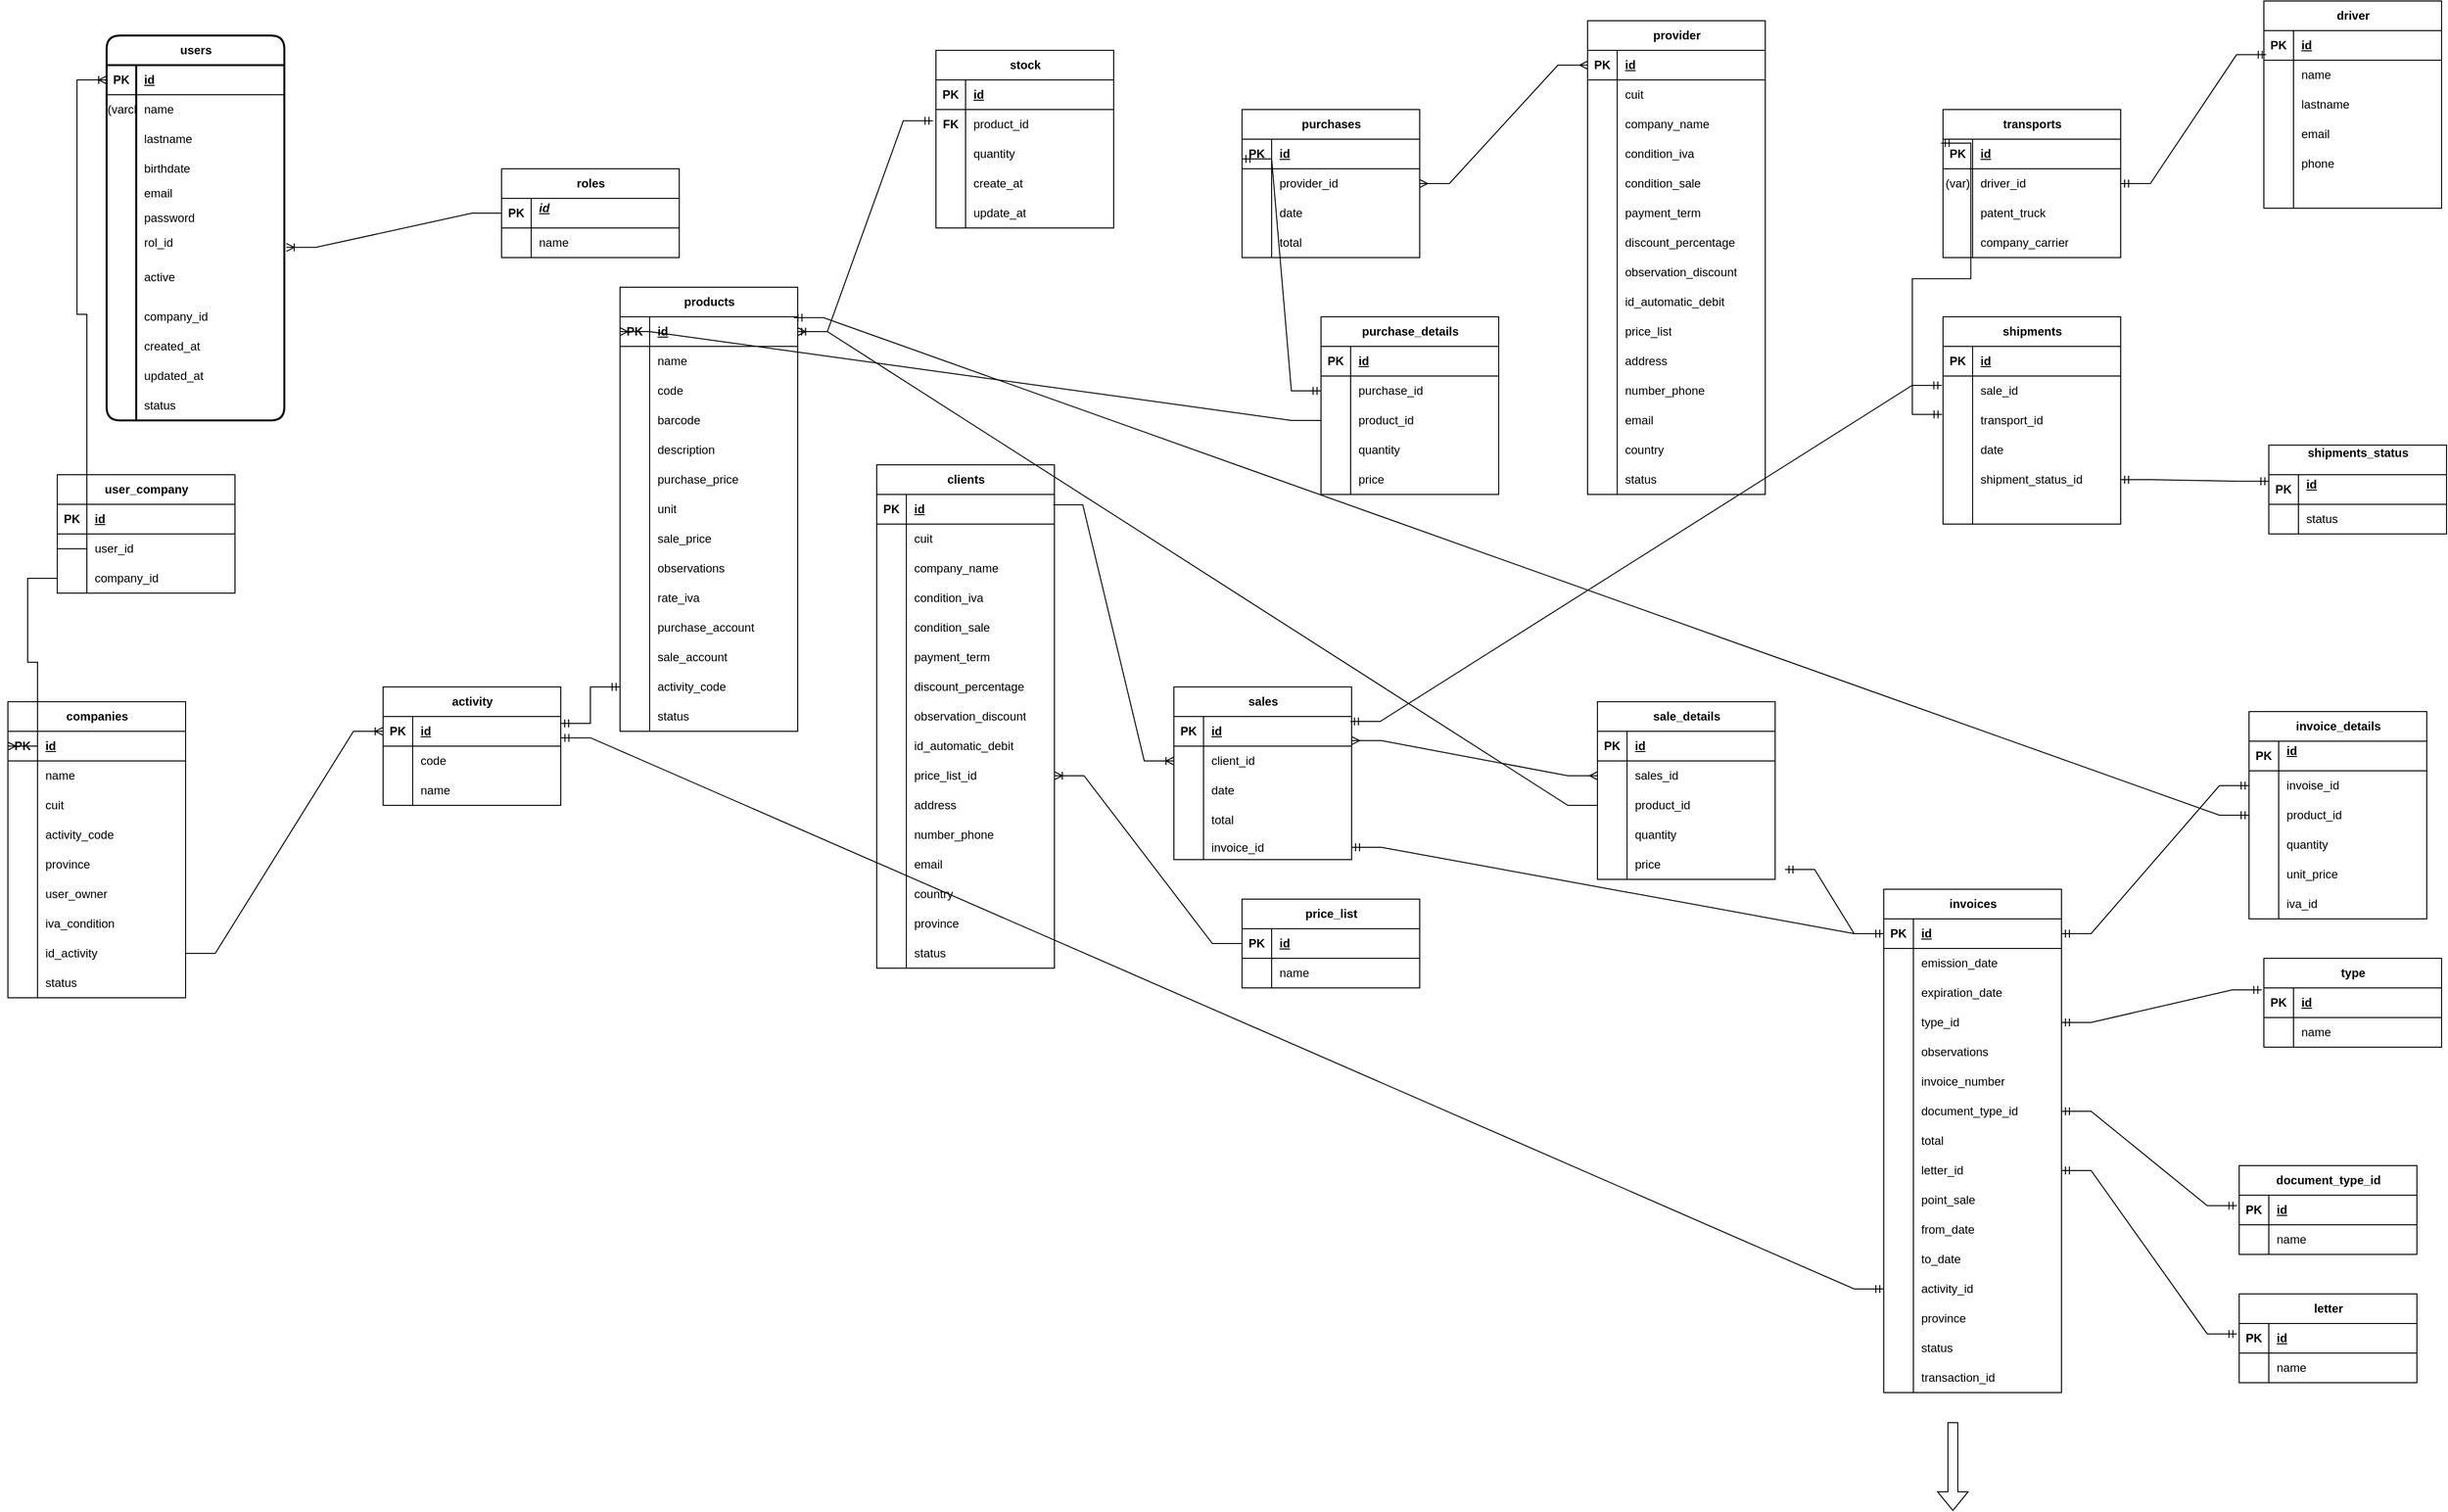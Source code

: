 <mxfile version="26.1.1">
  <diagram name="Página-1" id="-4TI9vpGkYxIuMmvvYrQ">
    <mxGraphModel dx="4014" dy="2898" grid="1" gridSize="10" guides="1" tooltips="1" connect="1" arrows="1" fold="1" page="1" pageScale="1" pageWidth="827" pageHeight="1169" math="0" shadow="0">
      <root>
        <mxCell id="0" />
        <mxCell id="1" parent="0" />
        <mxCell id="aiC5UDo9o8FX67jvkrYA-5" value="users" style="shape=table;startSize=30;container=1;collapsible=1;childLayout=tableLayout;fixedRows=1;rowLines=0;fontStyle=1;align=center;resizeLast=1;html=1;strokeWidth=2;rounded=1;" vertex="1" parent="1">
          <mxGeometry x="70" y="-115" width="180" height="390" as="geometry">
            <mxRectangle x="160" y="120" width="60" height="30" as="alternateBounds" />
          </mxGeometry>
        </mxCell>
        <mxCell id="aiC5UDo9o8FX67jvkrYA-6" value="" style="shape=tableRow;horizontal=0;startSize=0;swimlaneHead=0;swimlaneBody=0;fillColor=none;collapsible=0;dropTarget=0;points=[[0,0.5],[1,0.5]];portConstraint=eastwest;top=0;left=0;right=0;bottom=1;" vertex="1" parent="aiC5UDo9o8FX67jvkrYA-5">
          <mxGeometry y="30" width="180" height="30" as="geometry" />
        </mxCell>
        <mxCell id="aiC5UDo9o8FX67jvkrYA-7" value="PK" style="shape=partialRectangle;connectable=0;fillColor=none;top=0;left=0;bottom=0;right=0;fontStyle=1;overflow=hidden;whiteSpace=wrap;html=1;" vertex="1" parent="aiC5UDo9o8FX67jvkrYA-6">
          <mxGeometry width="30" height="30" as="geometry">
            <mxRectangle width="30" height="30" as="alternateBounds" />
          </mxGeometry>
        </mxCell>
        <mxCell id="aiC5UDo9o8FX67jvkrYA-8" value="id" style="shape=partialRectangle;connectable=0;fillColor=none;top=0;left=0;bottom=0;right=0;align=left;spacingLeft=6;fontStyle=5;overflow=hidden;whiteSpace=wrap;html=1;" vertex="1" parent="aiC5UDo9o8FX67jvkrYA-6">
          <mxGeometry x="30" width="150" height="30" as="geometry">
            <mxRectangle width="150" height="30" as="alternateBounds" />
          </mxGeometry>
        </mxCell>
        <mxCell id="aiC5UDo9o8FX67jvkrYA-9" value="" style="shape=tableRow;horizontal=0;startSize=0;swimlaneHead=0;swimlaneBody=0;fillColor=none;collapsible=0;dropTarget=0;points=[[0,0.5],[1,0.5]];portConstraint=eastwest;top=0;left=0;right=0;bottom=0;" vertex="1" parent="aiC5UDo9o8FX67jvkrYA-5">
          <mxGeometry y="60" width="180" height="30" as="geometry" />
        </mxCell>
        <mxCell id="aiC5UDo9o8FX67jvkrYA-10" value="(varchar)" style="shape=partialRectangle;connectable=0;fillColor=none;top=0;left=0;bottom=0;right=0;editable=1;overflow=hidden;whiteSpace=wrap;html=1;" vertex="1" parent="aiC5UDo9o8FX67jvkrYA-9">
          <mxGeometry width="30" height="30" as="geometry">
            <mxRectangle width="30" height="30" as="alternateBounds" />
          </mxGeometry>
        </mxCell>
        <mxCell id="aiC5UDo9o8FX67jvkrYA-11" value="name" style="shape=partialRectangle;connectable=0;fillColor=none;top=0;left=0;bottom=0;right=0;align=left;spacingLeft=6;overflow=hidden;whiteSpace=wrap;html=1;" vertex="1" parent="aiC5UDo9o8FX67jvkrYA-9">
          <mxGeometry x="30" width="150" height="30" as="geometry">
            <mxRectangle width="150" height="30" as="alternateBounds" />
          </mxGeometry>
        </mxCell>
        <mxCell id="aiC5UDo9o8FX67jvkrYA-12" value="" style="shape=tableRow;horizontal=0;startSize=0;swimlaneHead=0;swimlaneBody=0;fillColor=none;collapsible=0;dropTarget=0;points=[[0,0.5],[1,0.5]];portConstraint=eastwest;top=0;left=0;right=0;bottom=0;" vertex="1" parent="aiC5UDo9o8FX67jvkrYA-5">
          <mxGeometry y="90" width="180" height="30" as="geometry" />
        </mxCell>
        <mxCell id="aiC5UDo9o8FX67jvkrYA-13" value="" style="shape=partialRectangle;connectable=0;fillColor=none;top=0;left=0;bottom=0;right=0;editable=1;overflow=hidden;whiteSpace=wrap;html=1;" vertex="1" parent="aiC5UDo9o8FX67jvkrYA-12">
          <mxGeometry width="30" height="30" as="geometry">
            <mxRectangle width="30" height="30" as="alternateBounds" />
          </mxGeometry>
        </mxCell>
        <mxCell id="aiC5UDo9o8FX67jvkrYA-14" value="lastname" style="shape=partialRectangle;connectable=0;fillColor=none;top=0;left=0;bottom=0;right=0;align=left;spacingLeft=6;overflow=hidden;whiteSpace=wrap;html=1;" vertex="1" parent="aiC5UDo9o8FX67jvkrYA-12">
          <mxGeometry x="30" width="150" height="30" as="geometry">
            <mxRectangle width="150" height="30" as="alternateBounds" />
          </mxGeometry>
        </mxCell>
        <mxCell id="aiC5UDo9o8FX67jvkrYA-15" value="" style="shape=tableRow;horizontal=0;startSize=0;swimlaneHead=0;swimlaneBody=0;fillColor=none;collapsible=0;dropTarget=0;points=[[0,0.5],[1,0.5]];portConstraint=eastwest;top=0;left=0;right=0;bottom=0;" vertex="1" parent="aiC5UDo9o8FX67jvkrYA-5">
          <mxGeometry y="120" width="180" height="30" as="geometry" />
        </mxCell>
        <mxCell id="aiC5UDo9o8FX67jvkrYA-16" value="" style="shape=partialRectangle;connectable=0;fillColor=none;top=0;left=0;bottom=0;right=0;editable=1;overflow=hidden;whiteSpace=wrap;html=1;" vertex="1" parent="aiC5UDo9o8FX67jvkrYA-15">
          <mxGeometry width="30" height="30" as="geometry">
            <mxRectangle width="30" height="30" as="alternateBounds" />
          </mxGeometry>
        </mxCell>
        <mxCell id="aiC5UDo9o8FX67jvkrYA-17" value="birthdate" style="shape=partialRectangle;connectable=0;fillColor=none;top=0;left=0;bottom=0;right=0;align=left;spacingLeft=6;overflow=hidden;whiteSpace=wrap;html=1;" vertex="1" parent="aiC5UDo9o8FX67jvkrYA-15">
          <mxGeometry x="30" width="150" height="30" as="geometry">
            <mxRectangle width="150" height="30" as="alternateBounds" />
          </mxGeometry>
        </mxCell>
        <mxCell id="aiC5UDo9o8FX67jvkrYA-23" style="shape=tableRow;horizontal=0;startSize=0;swimlaneHead=0;swimlaneBody=0;fillColor=none;collapsible=0;dropTarget=0;points=[[0,0.5],[1,0.5]];portConstraint=eastwest;top=0;left=0;right=0;bottom=0;" vertex="1" parent="aiC5UDo9o8FX67jvkrYA-5">
          <mxGeometry y="150" width="180" height="20" as="geometry" />
        </mxCell>
        <mxCell id="aiC5UDo9o8FX67jvkrYA-24" style="shape=partialRectangle;connectable=0;fillColor=none;top=0;left=0;bottom=0;right=0;editable=1;overflow=hidden;whiteSpace=wrap;html=1;" vertex="1" parent="aiC5UDo9o8FX67jvkrYA-23">
          <mxGeometry width="30" height="20" as="geometry">
            <mxRectangle width="30" height="20" as="alternateBounds" />
          </mxGeometry>
        </mxCell>
        <mxCell id="aiC5UDo9o8FX67jvkrYA-25" value="email" style="shape=partialRectangle;connectable=0;fillColor=none;top=0;left=0;bottom=0;right=0;align=left;spacingLeft=6;overflow=hidden;whiteSpace=wrap;html=1;" vertex="1" parent="aiC5UDo9o8FX67jvkrYA-23">
          <mxGeometry x="30" width="150" height="20" as="geometry">
            <mxRectangle width="150" height="20" as="alternateBounds" />
          </mxGeometry>
        </mxCell>
        <mxCell id="aiC5UDo9o8FX67jvkrYA-26" style="shape=tableRow;horizontal=0;startSize=0;swimlaneHead=0;swimlaneBody=0;fillColor=none;collapsible=0;dropTarget=0;points=[[0,0.5],[1,0.5]];portConstraint=eastwest;top=0;left=0;right=0;bottom=0;" vertex="1" parent="aiC5UDo9o8FX67jvkrYA-5">
          <mxGeometry y="170" width="180" height="30" as="geometry" />
        </mxCell>
        <mxCell id="aiC5UDo9o8FX67jvkrYA-27" style="shape=partialRectangle;connectable=0;fillColor=none;top=0;left=0;bottom=0;right=0;editable=1;overflow=hidden;whiteSpace=wrap;html=1;" vertex="1" parent="aiC5UDo9o8FX67jvkrYA-26">
          <mxGeometry width="30" height="30" as="geometry">
            <mxRectangle width="30" height="30" as="alternateBounds" />
          </mxGeometry>
        </mxCell>
        <mxCell id="aiC5UDo9o8FX67jvkrYA-28" value="password" style="shape=partialRectangle;connectable=0;fillColor=none;top=0;left=0;bottom=0;right=0;align=left;spacingLeft=6;overflow=hidden;whiteSpace=wrap;html=1;" vertex="1" parent="aiC5UDo9o8FX67jvkrYA-26">
          <mxGeometry x="30" width="150" height="30" as="geometry">
            <mxRectangle width="150" height="30" as="alternateBounds" />
          </mxGeometry>
        </mxCell>
        <mxCell id="aiC5UDo9o8FX67jvkrYA-29" style="shape=tableRow;horizontal=0;startSize=0;swimlaneHead=0;swimlaneBody=0;fillColor=none;collapsible=0;dropTarget=0;points=[[0,0.5],[1,0.5]];portConstraint=eastwest;top=0;left=0;right=0;bottom=0;" vertex="1" parent="aiC5UDo9o8FX67jvkrYA-5">
          <mxGeometry y="200" width="180" height="20" as="geometry" />
        </mxCell>
        <mxCell id="aiC5UDo9o8FX67jvkrYA-30" style="shape=partialRectangle;connectable=0;fillColor=none;top=0;left=0;bottom=0;right=0;editable=1;overflow=hidden;whiteSpace=wrap;html=1;" vertex="1" parent="aiC5UDo9o8FX67jvkrYA-29">
          <mxGeometry width="30" height="20" as="geometry">
            <mxRectangle width="30" height="20" as="alternateBounds" />
          </mxGeometry>
        </mxCell>
        <mxCell id="aiC5UDo9o8FX67jvkrYA-31" value="rol_id" style="shape=partialRectangle;connectable=0;fillColor=none;top=0;left=0;bottom=0;right=0;align=left;spacingLeft=6;overflow=hidden;whiteSpace=wrap;html=1;" vertex="1" parent="aiC5UDo9o8FX67jvkrYA-29">
          <mxGeometry x="30" width="150" height="20" as="geometry">
            <mxRectangle width="150" height="20" as="alternateBounds" />
          </mxGeometry>
        </mxCell>
        <mxCell id="aiC5UDo9o8FX67jvkrYA-32" style="shape=tableRow;horizontal=0;startSize=0;swimlaneHead=0;swimlaneBody=0;fillColor=none;collapsible=0;dropTarget=0;points=[[0,0.5],[1,0.5]];portConstraint=eastwest;top=0;left=0;right=0;bottom=0;" vertex="1" parent="aiC5UDo9o8FX67jvkrYA-5">
          <mxGeometry y="220" width="180" height="50" as="geometry" />
        </mxCell>
        <mxCell id="aiC5UDo9o8FX67jvkrYA-33" style="shape=partialRectangle;connectable=0;fillColor=none;top=0;left=0;bottom=0;right=0;editable=1;overflow=hidden;whiteSpace=wrap;html=1;" vertex="1" parent="aiC5UDo9o8FX67jvkrYA-32">
          <mxGeometry width="30" height="50" as="geometry">
            <mxRectangle width="30" height="50" as="alternateBounds" />
          </mxGeometry>
        </mxCell>
        <mxCell id="aiC5UDo9o8FX67jvkrYA-34" value="active" style="shape=partialRectangle;connectable=0;fillColor=none;top=0;left=0;bottom=0;right=0;align=left;spacingLeft=6;overflow=hidden;whiteSpace=wrap;html=1;" vertex="1" parent="aiC5UDo9o8FX67jvkrYA-32">
          <mxGeometry x="30" width="150" height="50" as="geometry">
            <mxRectangle width="150" height="50" as="alternateBounds" />
          </mxGeometry>
        </mxCell>
        <mxCell id="aiC5UDo9o8FX67jvkrYA-367" style="shape=tableRow;horizontal=0;startSize=0;swimlaneHead=0;swimlaneBody=0;fillColor=none;collapsible=0;dropTarget=0;points=[[0,0.5],[1,0.5]];portConstraint=eastwest;top=0;left=0;right=0;bottom=0;" vertex="1" parent="aiC5UDo9o8FX67jvkrYA-5">
          <mxGeometry y="270" width="180" height="30" as="geometry" />
        </mxCell>
        <mxCell id="aiC5UDo9o8FX67jvkrYA-368" style="shape=partialRectangle;connectable=0;fillColor=none;top=0;left=0;bottom=0;right=0;editable=1;overflow=hidden;whiteSpace=wrap;html=1;" vertex="1" parent="aiC5UDo9o8FX67jvkrYA-367">
          <mxGeometry width="30" height="30" as="geometry">
            <mxRectangle width="30" height="30" as="alternateBounds" />
          </mxGeometry>
        </mxCell>
        <mxCell id="aiC5UDo9o8FX67jvkrYA-369" value="company_id" style="shape=partialRectangle;connectable=0;fillColor=none;top=0;left=0;bottom=0;right=0;align=left;spacingLeft=6;overflow=hidden;whiteSpace=wrap;html=1;" vertex="1" parent="aiC5UDo9o8FX67jvkrYA-367">
          <mxGeometry x="30" width="150" height="30" as="geometry">
            <mxRectangle width="150" height="30" as="alternateBounds" />
          </mxGeometry>
        </mxCell>
        <mxCell id="aiC5UDo9o8FX67jvkrYA-560" style="shape=tableRow;horizontal=0;startSize=0;swimlaneHead=0;swimlaneBody=0;fillColor=none;collapsible=0;dropTarget=0;points=[[0,0.5],[1,0.5]];portConstraint=eastwest;top=0;left=0;right=0;bottom=0;" vertex="1" parent="aiC5UDo9o8FX67jvkrYA-5">
          <mxGeometry y="300" width="180" height="30" as="geometry" />
        </mxCell>
        <mxCell id="aiC5UDo9o8FX67jvkrYA-561" style="shape=partialRectangle;connectable=0;fillColor=none;top=0;left=0;bottom=0;right=0;editable=1;overflow=hidden;whiteSpace=wrap;html=1;" vertex="1" parent="aiC5UDo9o8FX67jvkrYA-560">
          <mxGeometry width="30" height="30" as="geometry">
            <mxRectangle width="30" height="30" as="alternateBounds" />
          </mxGeometry>
        </mxCell>
        <mxCell id="aiC5UDo9o8FX67jvkrYA-562" value="created_at" style="shape=partialRectangle;connectable=0;fillColor=none;top=0;left=0;bottom=0;right=0;align=left;spacingLeft=6;overflow=hidden;whiteSpace=wrap;html=1;" vertex="1" parent="aiC5UDo9o8FX67jvkrYA-560">
          <mxGeometry x="30" width="150" height="30" as="geometry">
            <mxRectangle width="150" height="30" as="alternateBounds" />
          </mxGeometry>
        </mxCell>
        <mxCell id="aiC5UDo9o8FX67jvkrYA-563" style="shape=tableRow;horizontal=0;startSize=0;swimlaneHead=0;swimlaneBody=0;fillColor=none;collapsible=0;dropTarget=0;points=[[0,0.5],[1,0.5]];portConstraint=eastwest;top=0;left=0;right=0;bottom=0;" vertex="1" parent="aiC5UDo9o8FX67jvkrYA-5">
          <mxGeometry y="330" width="180" height="30" as="geometry" />
        </mxCell>
        <mxCell id="aiC5UDo9o8FX67jvkrYA-564" style="shape=partialRectangle;connectable=0;fillColor=none;top=0;left=0;bottom=0;right=0;editable=1;overflow=hidden;whiteSpace=wrap;html=1;" vertex="1" parent="aiC5UDo9o8FX67jvkrYA-563">
          <mxGeometry width="30" height="30" as="geometry">
            <mxRectangle width="30" height="30" as="alternateBounds" />
          </mxGeometry>
        </mxCell>
        <mxCell id="aiC5UDo9o8FX67jvkrYA-565" value="updated_at" style="shape=partialRectangle;connectable=0;fillColor=none;top=0;left=0;bottom=0;right=0;align=left;spacingLeft=6;overflow=hidden;whiteSpace=wrap;html=1;" vertex="1" parent="aiC5UDo9o8FX67jvkrYA-563">
          <mxGeometry x="30" width="150" height="30" as="geometry">
            <mxRectangle width="150" height="30" as="alternateBounds" />
          </mxGeometry>
        </mxCell>
        <mxCell id="aiC5UDo9o8FX67jvkrYA-580" style="shape=tableRow;horizontal=0;startSize=0;swimlaneHead=0;swimlaneBody=0;fillColor=none;collapsible=0;dropTarget=0;points=[[0,0.5],[1,0.5]];portConstraint=eastwest;top=0;left=0;right=0;bottom=0;" vertex="1" parent="aiC5UDo9o8FX67jvkrYA-5">
          <mxGeometry y="360" width="180" height="30" as="geometry" />
        </mxCell>
        <mxCell id="aiC5UDo9o8FX67jvkrYA-581" style="shape=partialRectangle;connectable=0;fillColor=none;top=0;left=0;bottom=0;right=0;editable=1;overflow=hidden;whiteSpace=wrap;html=1;" vertex="1" parent="aiC5UDo9o8FX67jvkrYA-580">
          <mxGeometry width="30" height="30" as="geometry">
            <mxRectangle width="30" height="30" as="alternateBounds" />
          </mxGeometry>
        </mxCell>
        <mxCell id="aiC5UDo9o8FX67jvkrYA-582" value="status" style="shape=partialRectangle;connectable=0;fillColor=none;top=0;left=0;bottom=0;right=0;align=left;spacingLeft=6;overflow=hidden;whiteSpace=wrap;html=1;" vertex="1" parent="aiC5UDo9o8FX67jvkrYA-580">
          <mxGeometry x="30" width="150" height="30" as="geometry">
            <mxRectangle width="150" height="30" as="alternateBounds" />
          </mxGeometry>
        </mxCell>
        <mxCell id="aiC5UDo9o8FX67jvkrYA-35" value="roles" style="shape=table;startSize=30;container=1;collapsible=1;childLayout=tableLayout;fixedRows=1;rowLines=0;fontStyle=1;align=center;resizeLast=1;html=1;" vertex="1" parent="1">
          <mxGeometry x="470" y="20" width="180" height="90" as="geometry" />
        </mxCell>
        <mxCell id="aiC5UDo9o8FX67jvkrYA-36" value="" style="shape=tableRow;horizontal=0;startSize=0;swimlaneHead=0;swimlaneBody=0;fillColor=none;collapsible=0;dropTarget=0;points=[[0,0.5],[1,0.5]];portConstraint=eastwest;top=0;left=0;right=0;bottom=1;" vertex="1" parent="aiC5UDo9o8FX67jvkrYA-35">
          <mxGeometry y="30" width="180" height="30" as="geometry" />
        </mxCell>
        <mxCell id="aiC5UDo9o8FX67jvkrYA-37" value="PK" style="shape=partialRectangle;connectable=0;fillColor=none;top=0;left=0;bottom=0;right=0;fontStyle=1;overflow=hidden;whiteSpace=wrap;html=1;" vertex="1" parent="aiC5UDo9o8FX67jvkrYA-36">
          <mxGeometry width="30" height="30" as="geometry">
            <mxRectangle width="30" height="30" as="alternateBounds" />
          </mxGeometry>
        </mxCell>
        <mxCell id="aiC5UDo9o8FX67jvkrYA-38" value="&lt;i&gt;id&lt;/i&gt;&lt;div&gt;&lt;br&gt;&lt;/div&gt;" style="shape=partialRectangle;connectable=0;fillColor=none;top=0;left=0;bottom=0;right=0;align=left;spacingLeft=6;fontStyle=5;overflow=hidden;whiteSpace=wrap;html=1;" vertex="1" parent="aiC5UDo9o8FX67jvkrYA-36">
          <mxGeometry x="30" width="150" height="30" as="geometry">
            <mxRectangle width="150" height="30" as="alternateBounds" />
          </mxGeometry>
        </mxCell>
        <mxCell id="aiC5UDo9o8FX67jvkrYA-39" value="" style="shape=tableRow;horizontal=0;startSize=0;swimlaneHead=0;swimlaneBody=0;fillColor=none;collapsible=0;dropTarget=0;points=[[0,0.5],[1,0.5]];portConstraint=eastwest;top=0;left=0;right=0;bottom=0;" vertex="1" parent="aiC5UDo9o8FX67jvkrYA-35">
          <mxGeometry y="60" width="180" height="30" as="geometry" />
        </mxCell>
        <mxCell id="aiC5UDo9o8FX67jvkrYA-40" value="" style="shape=partialRectangle;connectable=0;fillColor=none;top=0;left=0;bottom=0;right=0;editable=1;overflow=hidden;whiteSpace=wrap;html=1;" vertex="1" parent="aiC5UDo9o8FX67jvkrYA-39">
          <mxGeometry width="30" height="30" as="geometry">
            <mxRectangle width="30" height="30" as="alternateBounds" />
          </mxGeometry>
        </mxCell>
        <mxCell id="aiC5UDo9o8FX67jvkrYA-41" value="name" style="shape=partialRectangle;connectable=0;fillColor=none;top=0;left=0;bottom=0;right=0;align=left;spacingLeft=6;overflow=hidden;whiteSpace=wrap;html=1;" vertex="1" parent="aiC5UDo9o8FX67jvkrYA-39">
          <mxGeometry x="30" width="150" height="30" as="geometry">
            <mxRectangle width="150" height="30" as="alternateBounds" />
          </mxGeometry>
        </mxCell>
        <mxCell id="aiC5UDo9o8FX67jvkrYA-48" value="" style="edgeStyle=entityRelationEdgeStyle;fontSize=12;html=1;endArrow=ERoneToMany;rounded=0;entryX=1.011;entryY=0.733;entryDx=0;entryDy=0;entryPerimeter=0;exitX=0;exitY=0.5;exitDx=0;exitDy=0;" edge="1" parent="1" source="aiC5UDo9o8FX67jvkrYA-36" target="aiC5UDo9o8FX67jvkrYA-29">
          <mxGeometry width="100" height="100" relative="1" as="geometry">
            <mxPoint x="480" y="405" as="sourcePoint" />
            <mxPoint x="540" y="140" as="targetPoint" />
          </mxGeometry>
        </mxCell>
        <mxCell id="aiC5UDo9o8FX67jvkrYA-49" value="products" style="shape=table;startSize=30;container=1;collapsible=1;childLayout=tableLayout;fixedRows=1;rowLines=0;fontStyle=1;align=center;resizeLast=1;html=1;" vertex="1" parent="1">
          <mxGeometry x="590" y="140" width="180" height="450" as="geometry" />
        </mxCell>
        <mxCell id="aiC5UDo9o8FX67jvkrYA-50" value="" style="shape=tableRow;horizontal=0;startSize=0;swimlaneHead=0;swimlaneBody=0;fillColor=none;collapsible=0;dropTarget=0;points=[[0,0.5],[1,0.5]];portConstraint=eastwest;top=0;left=0;right=0;bottom=1;" vertex="1" parent="aiC5UDo9o8FX67jvkrYA-49">
          <mxGeometry y="30" width="180" height="30" as="geometry" />
        </mxCell>
        <mxCell id="aiC5UDo9o8FX67jvkrYA-51" value="PK" style="shape=partialRectangle;connectable=0;fillColor=none;top=0;left=0;bottom=0;right=0;fontStyle=1;overflow=hidden;whiteSpace=wrap;html=1;" vertex="1" parent="aiC5UDo9o8FX67jvkrYA-50">
          <mxGeometry width="30" height="30" as="geometry">
            <mxRectangle width="30" height="30" as="alternateBounds" />
          </mxGeometry>
        </mxCell>
        <mxCell id="aiC5UDo9o8FX67jvkrYA-52" value="id" style="shape=partialRectangle;connectable=0;fillColor=none;top=0;left=0;bottom=0;right=0;align=left;spacingLeft=6;fontStyle=5;overflow=hidden;whiteSpace=wrap;html=1;" vertex="1" parent="aiC5UDo9o8FX67jvkrYA-50">
          <mxGeometry x="30" width="150" height="30" as="geometry">
            <mxRectangle width="150" height="30" as="alternateBounds" />
          </mxGeometry>
        </mxCell>
        <mxCell id="aiC5UDo9o8FX67jvkrYA-53" value="" style="shape=tableRow;horizontal=0;startSize=0;swimlaneHead=0;swimlaneBody=0;fillColor=none;collapsible=0;dropTarget=0;points=[[0,0.5],[1,0.5]];portConstraint=eastwest;top=0;left=0;right=0;bottom=0;" vertex="1" parent="aiC5UDo9o8FX67jvkrYA-49">
          <mxGeometry y="60" width="180" height="30" as="geometry" />
        </mxCell>
        <mxCell id="aiC5UDo9o8FX67jvkrYA-54" value="" style="shape=partialRectangle;connectable=0;fillColor=none;top=0;left=0;bottom=0;right=0;editable=1;overflow=hidden;whiteSpace=wrap;html=1;" vertex="1" parent="aiC5UDo9o8FX67jvkrYA-53">
          <mxGeometry width="30" height="30" as="geometry">
            <mxRectangle width="30" height="30" as="alternateBounds" />
          </mxGeometry>
        </mxCell>
        <mxCell id="aiC5UDo9o8FX67jvkrYA-55" value="name" style="shape=partialRectangle;connectable=0;fillColor=none;top=0;left=0;bottom=0;right=0;align=left;spacingLeft=6;overflow=hidden;whiteSpace=wrap;html=1;" vertex="1" parent="aiC5UDo9o8FX67jvkrYA-53">
          <mxGeometry x="30" width="150" height="30" as="geometry">
            <mxRectangle width="150" height="30" as="alternateBounds" />
          </mxGeometry>
        </mxCell>
        <mxCell id="aiC5UDo9o8FX67jvkrYA-56" value="" style="shape=tableRow;horizontal=0;startSize=0;swimlaneHead=0;swimlaneBody=0;fillColor=none;collapsible=0;dropTarget=0;points=[[0,0.5],[1,0.5]];portConstraint=eastwest;top=0;left=0;right=0;bottom=0;" vertex="1" parent="aiC5UDo9o8FX67jvkrYA-49">
          <mxGeometry y="90" width="180" height="30" as="geometry" />
        </mxCell>
        <mxCell id="aiC5UDo9o8FX67jvkrYA-57" value="" style="shape=partialRectangle;connectable=0;fillColor=none;top=0;left=0;bottom=0;right=0;editable=1;overflow=hidden;whiteSpace=wrap;html=1;" vertex="1" parent="aiC5UDo9o8FX67jvkrYA-56">
          <mxGeometry width="30" height="30" as="geometry">
            <mxRectangle width="30" height="30" as="alternateBounds" />
          </mxGeometry>
        </mxCell>
        <mxCell id="aiC5UDo9o8FX67jvkrYA-58" value="code" style="shape=partialRectangle;connectable=0;fillColor=none;top=0;left=0;bottom=0;right=0;align=left;spacingLeft=6;overflow=hidden;whiteSpace=wrap;html=1;" vertex="1" parent="aiC5UDo9o8FX67jvkrYA-56">
          <mxGeometry x="30" width="150" height="30" as="geometry">
            <mxRectangle width="150" height="30" as="alternateBounds" />
          </mxGeometry>
        </mxCell>
        <mxCell id="aiC5UDo9o8FX67jvkrYA-59" value="" style="shape=tableRow;horizontal=0;startSize=0;swimlaneHead=0;swimlaneBody=0;fillColor=none;collapsible=0;dropTarget=0;points=[[0,0.5],[1,0.5]];portConstraint=eastwest;top=0;left=0;right=0;bottom=0;" vertex="1" parent="aiC5UDo9o8FX67jvkrYA-49">
          <mxGeometry y="120" width="180" height="30" as="geometry" />
        </mxCell>
        <mxCell id="aiC5UDo9o8FX67jvkrYA-60" value="" style="shape=partialRectangle;connectable=0;fillColor=none;top=0;left=0;bottom=0;right=0;editable=1;overflow=hidden;whiteSpace=wrap;html=1;" vertex="1" parent="aiC5UDo9o8FX67jvkrYA-59">
          <mxGeometry width="30" height="30" as="geometry">
            <mxRectangle width="30" height="30" as="alternateBounds" />
          </mxGeometry>
        </mxCell>
        <mxCell id="aiC5UDo9o8FX67jvkrYA-61" value="barcode" style="shape=partialRectangle;connectable=0;fillColor=none;top=0;left=0;bottom=0;right=0;align=left;spacingLeft=6;overflow=hidden;whiteSpace=wrap;html=1;" vertex="1" parent="aiC5UDo9o8FX67jvkrYA-59">
          <mxGeometry x="30" width="150" height="30" as="geometry">
            <mxRectangle width="150" height="30" as="alternateBounds" />
          </mxGeometry>
        </mxCell>
        <mxCell id="aiC5UDo9o8FX67jvkrYA-62" style="shape=tableRow;horizontal=0;startSize=0;swimlaneHead=0;swimlaneBody=0;fillColor=none;collapsible=0;dropTarget=0;points=[[0,0.5],[1,0.5]];portConstraint=eastwest;top=0;left=0;right=0;bottom=0;" vertex="1" parent="aiC5UDo9o8FX67jvkrYA-49">
          <mxGeometry y="150" width="180" height="30" as="geometry" />
        </mxCell>
        <mxCell id="aiC5UDo9o8FX67jvkrYA-63" style="shape=partialRectangle;connectable=0;fillColor=none;top=0;left=0;bottom=0;right=0;editable=1;overflow=hidden;whiteSpace=wrap;html=1;" vertex="1" parent="aiC5UDo9o8FX67jvkrYA-62">
          <mxGeometry width="30" height="30" as="geometry">
            <mxRectangle width="30" height="30" as="alternateBounds" />
          </mxGeometry>
        </mxCell>
        <mxCell id="aiC5UDo9o8FX67jvkrYA-64" value="description" style="shape=partialRectangle;connectable=0;fillColor=none;top=0;left=0;bottom=0;right=0;align=left;spacingLeft=6;overflow=hidden;whiteSpace=wrap;html=1;" vertex="1" parent="aiC5UDo9o8FX67jvkrYA-62">
          <mxGeometry x="30" width="150" height="30" as="geometry">
            <mxRectangle width="150" height="30" as="alternateBounds" />
          </mxGeometry>
        </mxCell>
        <mxCell id="aiC5UDo9o8FX67jvkrYA-65" style="shape=tableRow;horizontal=0;startSize=0;swimlaneHead=0;swimlaneBody=0;fillColor=none;collapsible=0;dropTarget=0;points=[[0,0.5],[1,0.5]];portConstraint=eastwest;top=0;left=0;right=0;bottom=0;" vertex="1" parent="aiC5UDo9o8FX67jvkrYA-49">
          <mxGeometry y="180" width="180" height="30" as="geometry" />
        </mxCell>
        <mxCell id="aiC5UDo9o8FX67jvkrYA-66" style="shape=partialRectangle;connectable=0;fillColor=none;top=0;left=0;bottom=0;right=0;editable=1;overflow=hidden;whiteSpace=wrap;html=1;" vertex="1" parent="aiC5UDo9o8FX67jvkrYA-65">
          <mxGeometry width="30" height="30" as="geometry">
            <mxRectangle width="30" height="30" as="alternateBounds" />
          </mxGeometry>
        </mxCell>
        <mxCell id="aiC5UDo9o8FX67jvkrYA-67" value="purchase_price" style="shape=partialRectangle;connectable=0;fillColor=none;top=0;left=0;bottom=0;right=0;align=left;spacingLeft=6;overflow=hidden;whiteSpace=wrap;html=1;" vertex="1" parent="aiC5UDo9o8FX67jvkrYA-65">
          <mxGeometry x="30" width="150" height="30" as="geometry">
            <mxRectangle width="150" height="30" as="alternateBounds" />
          </mxGeometry>
        </mxCell>
        <mxCell id="aiC5UDo9o8FX67jvkrYA-71" style="shape=tableRow;horizontal=0;startSize=0;swimlaneHead=0;swimlaneBody=0;fillColor=none;collapsible=0;dropTarget=0;points=[[0,0.5],[1,0.5]];portConstraint=eastwest;top=0;left=0;right=0;bottom=0;" vertex="1" parent="aiC5UDo9o8FX67jvkrYA-49">
          <mxGeometry y="210" width="180" height="30" as="geometry" />
        </mxCell>
        <mxCell id="aiC5UDo9o8FX67jvkrYA-72" style="shape=partialRectangle;connectable=0;fillColor=none;top=0;left=0;bottom=0;right=0;editable=1;overflow=hidden;whiteSpace=wrap;html=1;" vertex="1" parent="aiC5UDo9o8FX67jvkrYA-71">
          <mxGeometry width="30" height="30" as="geometry">
            <mxRectangle width="30" height="30" as="alternateBounds" />
          </mxGeometry>
        </mxCell>
        <mxCell id="aiC5UDo9o8FX67jvkrYA-73" value="unit" style="shape=partialRectangle;connectable=0;fillColor=none;top=0;left=0;bottom=0;right=0;align=left;spacingLeft=6;overflow=hidden;whiteSpace=wrap;html=1;" vertex="1" parent="aiC5UDo9o8FX67jvkrYA-71">
          <mxGeometry x="30" width="150" height="30" as="geometry">
            <mxRectangle width="150" height="30" as="alternateBounds" />
          </mxGeometry>
        </mxCell>
        <mxCell id="aiC5UDo9o8FX67jvkrYA-74" style="shape=tableRow;horizontal=0;startSize=0;swimlaneHead=0;swimlaneBody=0;fillColor=none;collapsible=0;dropTarget=0;points=[[0,0.5],[1,0.5]];portConstraint=eastwest;top=0;left=0;right=0;bottom=0;" vertex="1" parent="aiC5UDo9o8FX67jvkrYA-49">
          <mxGeometry y="240" width="180" height="30" as="geometry" />
        </mxCell>
        <mxCell id="aiC5UDo9o8FX67jvkrYA-75" style="shape=partialRectangle;connectable=0;fillColor=none;top=0;left=0;bottom=0;right=0;editable=1;overflow=hidden;whiteSpace=wrap;html=1;" vertex="1" parent="aiC5UDo9o8FX67jvkrYA-74">
          <mxGeometry width="30" height="30" as="geometry">
            <mxRectangle width="30" height="30" as="alternateBounds" />
          </mxGeometry>
        </mxCell>
        <mxCell id="aiC5UDo9o8FX67jvkrYA-76" value="sale_price" style="shape=partialRectangle;connectable=0;fillColor=none;top=0;left=0;bottom=0;right=0;align=left;spacingLeft=6;overflow=hidden;whiteSpace=wrap;html=1;" vertex="1" parent="aiC5UDo9o8FX67jvkrYA-74">
          <mxGeometry x="30" width="150" height="30" as="geometry">
            <mxRectangle width="150" height="30" as="alternateBounds" />
          </mxGeometry>
        </mxCell>
        <mxCell id="aiC5UDo9o8FX67jvkrYA-83" style="shape=tableRow;horizontal=0;startSize=0;swimlaneHead=0;swimlaneBody=0;fillColor=none;collapsible=0;dropTarget=0;points=[[0,0.5],[1,0.5]];portConstraint=eastwest;top=0;left=0;right=0;bottom=0;" vertex="1" parent="aiC5UDo9o8FX67jvkrYA-49">
          <mxGeometry y="270" width="180" height="30" as="geometry" />
        </mxCell>
        <mxCell id="aiC5UDo9o8FX67jvkrYA-84" style="shape=partialRectangle;connectable=0;fillColor=none;top=0;left=0;bottom=0;right=0;editable=1;overflow=hidden;whiteSpace=wrap;html=1;" vertex="1" parent="aiC5UDo9o8FX67jvkrYA-83">
          <mxGeometry width="30" height="30" as="geometry">
            <mxRectangle width="30" height="30" as="alternateBounds" />
          </mxGeometry>
        </mxCell>
        <mxCell id="aiC5UDo9o8FX67jvkrYA-85" value="observations" style="shape=partialRectangle;connectable=0;fillColor=none;top=0;left=0;bottom=0;right=0;align=left;spacingLeft=6;overflow=hidden;whiteSpace=wrap;html=1;" vertex="1" parent="aiC5UDo9o8FX67jvkrYA-83">
          <mxGeometry x="30" width="150" height="30" as="geometry">
            <mxRectangle width="150" height="30" as="alternateBounds" />
          </mxGeometry>
        </mxCell>
        <mxCell id="aiC5UDo9o8FX67jvkrYA-86" style="shape=tableRow;horizontal=0;startSize=0;swimlaneHead=0;swimlaneBody=0;fillColor=none;collapsible=0;dropTarget=0;points=[[0,0.5],[1,0.5]];portConstraint=eastwest;top=0;left=0;right=0;bottom=0;" vertex="1" parent="aiC5UDo9o8FX67jvkrYA-49">
          <mxGeometry y="300" width="180" height="30" as="geometry" />
        </mxCell>
        <mxCell id="aiC5UDo9o8FX67jvkrYA-87" style="shape=partialRectangle;connectable=0;fillColor=none;top=0;left=0;bottom=0;right=0;editable=1;overflow=hidden;whiteSpace=wrap;html=1;" vertex="1" parent="aiC5UDo9o8FX67jvkrYA-86">
          <mxGeometry width="30" height="30" as="geometry">
            <mxRectangle width="30" height="30" as="alternateBounds" />
          </mxGeometry>
        </mxCell>
        <mxCell id="aiC5UDo9o8FX67jvkrYA-88" value="rate_iva" style="shape=partialRectangle;connectable=0;fillColor=none;top=0;left=0;bottom=0;right=0;align=left;spacingLeft=6;overflow=hidden;whiteSpace=wrap;html=1;" vertex="1" parent="aiC5UDo9o8FX67jvkrYA-86">
          <mxGeometry x="30" width="150" height="30" as="geometry">
            <mxRectangle width="150" height="30" as="alternateBounds" />
          </mxGeometry>
        </mxCell>
        <mxCell id="aiC5UDo9o8FX67jvkrYA-89" style="shape=tableRow;horizontal=0;startSize=0;swimlaneHead=0;swimlaneBody=0;fillColor=none;collapsible=0;dropTarget=0;points=[[0,0.5],[1,0.5]];portConstraint=eastwest;top=0;left=0;right=0;bottom=0;" vertex="1" parent="aiC5UDo9o8FX67jvkrYA-49">
          <mxGeometry y="330" width="180" height="30" as="geometry" />
        </mxCell>
        <mxCell id="aiC5UDo9o8FX67jvkrYA-90" style="shape=partialRectangle;connectable=0;fillColor=none;top=0;left=0;bottom=0;right=0;editable=1;overflow=hidden;whiteSpace=wrap;html=1;" vertex="1" parent="aiC5UDo9o8FX67jvkrYA-89">
          <mxGeometry width="30" height="30" as="geometry">
            <mxRectangle width="30" height="30" as="alternateBounds" />
          </mxGeometry>
        </mxCell>
        <mxCell id="aiC5UDo9o8FX67jvkrYA-91" value="purchase_account" style="shape=partialRectangle;connectable=0;fillColor=none;top=0;left=0;bottom=0;right=0;align=left;spacingLeft=6;overflow=hidden;whiteSpace=wrap;html=1;" vertex="1" parent="aiC5UDo9o8FX67jvkrYA-89">
          <mxGeometry x="30" width="150" height="30" as="geometry">
            <mxRectangle width="150" height="30" as="alternateBounds" />
          </mxGeometry>
        </mxCell>
        <mxCell id="aiC5UDo9o8FX67jvkrYA-92" style="shape=tableRow;horizontal=0;startSize=0;swimlaneHead=0;swimlaneBody=0;fillColor=none;collapsible=0;dropTarget=0;points=[[0,0.5],[1,0.5]];portConstraint=eastwest;top=0;left=0;right=0;bottom=0;" vertex="1" parent="aiC5UDo9o8FX67jvkrYA-49">
          <mxGeometry y="360" width="180" height="30" as="geometry" />
        </mxCell>
        <mxCell id="aiC5UDo9o8FX67jvkrYA-93" style="shape=partialRectangle;connectable=0;fillColor=none;top=0;left=0;bottom=0;right=0;editable=1;overflow=hidden;whiteSpace=wrap;html=1;" vertex="1" parent="aiC5UDo9o8FX67jvkrYA-92">
          <mxGeometry width="30" height="30" as="geometry">
            <mxRectangle width="30" height="30" as="alternateBounds" />
          </mxGeometry>
        </mxCell>
        <mxCell id="aiC5UDo9o8FX67jvkrYA-94" value="sale_account" style="shape=partialRectangle;connectable=0;fillColor=none;top=0;left=0;bottom=0;right=0;align=left;spacingLeft=6;overflow=hidden;whiteSpace=wrap;html=1;" vertex="1" parent="aiC5UDo9o8FX67jvkrYA-92">
          <mxGeometry x="30" width="150" height="30" as="geometry">
            <mxRectangle width="150" height="30" as="alternateBounds" />
          </mxGeometry>
        </mxCell>
        <mxCell id="aiC5UDo9o8FX67jvkrYA-95" style="shape=tableRow;horizontal=0;startSize=0;swimlaneHead=0;swimlaneBody=0;fillColor=none;collapsible=0;dropTarget=0;points=[[0,0.5],[1,0.5]];portConstraint=eastwest;top=0;left=0;right=0;bottom=0;" vertex="1" parent="aiC5UDo9o8FX67jvkrYA-49">
          <mxGeometry y="390" width="180" height="30" as="geometry" />
        </mxCell>
        <mxCell id="aiC5UDo9o8FX67jvkrYA-96" style="shape=partialRectangle;connectable=0;fillColor=none;top=0;left=0;bottom=0;right=0;editable=1;overflow=hidden;whiteSpace=wrap;html=1;" vertex="1" parent="aiC5UDo9o8FX67jvkrYA-95">
          <mxGeometry width="30" height="30" as="geometry">
            <mxRectangle width="30" height="30" as="alternateBounds" />
          </mxGeometry>
        </mxCell>
        <mxCell id="aiC5UDo9o8FX67jvkrYA-97" value="activity_code" style="shape=partialRectangle;connectable=0;fillColor=none;top=0;left=0;bottom=0;right=0;align=left;spacingLeft=6;overflow=hidden;whiteSpace=wrap;html=1;" vertex="1" parent="aiC5UDo9o8FX67jvkrYA-95">
          <mxGeometry x="30" width="150" height="30" as="geometry">
            <mxRectangle width="150" height="30" as="alternateBounds" />
          </mxGeometry>
        </mxCell>
        <mxCell id="aiC5UDo9o8FX67jvkrYA-586" style="shape=tableRow;horizontal=0;startSize=0;swimlaneHead=0;swimlaneBody=0;fillColor=none;collapsible=0;dropTarget=0;points=[[0,0.5],[1,0.5]];portConstraint=eastwest;top=0;left=0;right=0;bottom=0;" vertex="1" parent="aiC5UDo9o8FX67jvkrYA-49">
          <mxGeometry y="420" width="180" height="30" as="geometry" />
        </mxCell>
        <mxCell id="aiC5UDo9o8FX67jvkrYA-587" style="shape=partialRectangle;connectable=0;fillColor=none;top=0;left=0;bottom=0;right=0;editable=1;overflow=hidden;whiteSpace=wrap;html=1;" vertex="1" parent="aiC5UDo9o8FX67jvkrYA-586">
          <mxGeometry width="30" height="30" as="geometry">
            <mxRectangle width="30" height="30" as="alternateBounds" />
          </mxGeometry>
        </mxCell>
        <mxCell id="aiC5UDo9o8FX67jvkrYA-588" value="status" style="shape=partialRectangle;connectable=0;fillColor=none;top=0;left=0;bottom=0;right=0;align=left;spacingLeft=6;overflow=hidden;whiteSpace=wrap;html=1;" vertex="1" parent="aiC5UDo9o8FX67jvkrYA-586">
          <mxGeometry x="30" width="150" height="30" as="geometry">
            <mxRectangle width="150" height="30" as="alternateBounds" />
          </mxGeometry>
        </mxCell>
        <mxCell id="aiC5UDo9o8FX67jvkrYA-98" value="purchases" style="shape=table;startSize=30;container=1;collapsible=1;childLayout=tableLayout;fixedRows=1;rowLines=0;fontStyle=1;align=center;resizeLast=1;html=1;" vertex="1" parent="1">
          <mxGeometry x="1220" y="-40" width="180" height="150" as="geometry" />
        </mxCell>
        <mxCell id="aiC5UDo9o8FX67jvkrYA-99" value="" style="shape=tableRow;horizontal=0;startSize=0;swimlaneHead=0;swimlaneBody=0;fillColor=none;collapsible=0;dropTarget=0;points=[[0,0.5],[1,0.5]];portConstraint=eastwest;top=0;left=0;right=0;bottom=1;" vertex="1" parent="aiC5UDo9o8FX67jvkrYA-98">
          <mxGeometry y="30" width="180" height="30" as="geometry" />
        </mxCell>
        <mxCell id="aiC5UDo9o8FX67jvkrYA-100" value="PK" style="shape=partialRectangle;connectable=0;fillColor=none;top=0;left=0;bottom=0;right=0;fontStyle=1;overflow=hidden;whiteSpace=wrap;html=1;" vertex="1" parent="aiC5UDo9o8FX67jvkrYA-99">
          <mxGeometry width="30" height="30" as="geometry">
            <mxRectangle width="30" height="30" as="alternateBounds" />
          </mxGeometry>
        </mxCell>
        <mxCell id="aiC5UDo9o8FX67jvkrYA-101" value="id" style="shape=partialRectangle;connectable=0;fillColor=none;top=0;left=0;bottom=0;right=0;align=left;spacingLeft=6;fontStyle=5;overflow=hidden;whiteSpace=wrap;html=1;" vertex="1" parent="aiC5UDo9o8FX67jvkrYA-99">
          <mxGeometry x="30" width="150" height="30" as="geometry">
            <mxRectangle width="150" height="30" as="alternateBounds" />
          </mxGeometry>
        </mxCell>
        <mxCell id="aiC5UDo9o8FX67jvkrYA-102" value="" style="shape=tableRow;horizontal=0;startSize=0;swimlaneHead=0;swimlaneBody=0;fillColor=none;collapsible=0;dropTarget=0;points=[[0,0.5],[1,0.5]];portConstraint=eastwest;top=0;left=0;right=0;bottom=0;" vertex="1" parent="aiC5UDo9o8FX67jvkrYA-98">
          <mxGeometry y="60" width="180" height="30" as="geometry" />
        </mxCell>
        <mxCell id="aiC5UDo9o8FX67jvkrYA-103" value="" style="shape=partialRectangle;connectable=0;fillColor=none;top=0;left=0;bottom=0;right=0;editable=1;overflow=hidden;whiteSpace=wrap;html=1;" vertex="1" parent="aiC5UDo9o8FX67jvkrYA-102">
          <mxGeometry width="30" height="30" as="geometry">
            <mxRectangle width="30" height="30" as="alternateBounds" />
          </mxGeometry>
        </mxCell>
        <mxCell id="aiC5UDo9o8FX67jvkrYA-104" value="provider_id" style="shape=partialRectangle;connectable=0;fillColor=none;top=0;left=0;bottom=0;right=0;align=left;spacingLeft=6;overflow=hidden;whiteSpace=wrap;html=1;" vertex="1" parent="aiC5UDo9o8FX67jvkrYA-102">
          <mxGeometry x="30" width="150" height="30" as="geometry">
            <mxRectangle width="150" height="30" as="alternateBounds" />
          </mxGeometry>
        </mxCell>
        <mxCell id="aiC5UDo9o8FX67jvkrYA-105" value="" style="shape=tableRow;horizontal=0;startSize=0;swimlaneHead=0;swimlaneBody=0;fillColor=none;collapsible=0;dropTarget=0;points=[[0,0.5],[1,0.5]];portConstraint=eastwest;top=0;left=0;right=0;bottom=0;" vertex="1" parent="aiC5UDo9o8FX67jvkrYA-98">
          <mxGeometry y="90" width="180" height="30" as="geometry" />
        </mxCell>
        <mxCell id="aiC5UDo9o8FX67jvkrYA-106" value="" style="shape=partialRectangle;connectable=0;fillColor=none;top=0;left=0;bottom=0;right=0;editable=1;overflow=hidden;whiteSpace=wrap;html=1;" vertex="1" parent="aiC5UDo9o8FX67jvkrYA-105">
          <mxGeometry width="30" height="30" as="geometry">
            <mxRectangle width="30" height="30" as="alternateBounds" />
          </mxGeometry>
        </mxCell>
        <mxCell id="aiC5UDo9o8FX67jvkrYA-107" value="date" style="shape=partialRectangle;connectable=0;fillColor=none;top=0;left=0;bottom=0;right=0;align=left;spacingLeft=6;overflow=hidden;whiteSpace=wrap;html=1;" vertex="1" parent="aiC5UDo9o8FX67jvkrYA-105">
          <mxGeometry x="30" width="150" height="30" as="geometry">
            <mxRectangle width="150" height="30" as="alternateBounds" />
          </mxGeometry>
        </mxCell>
        <mxCell id="aiC5UDo9o8FX67jvkrYA-108" value="" style="shape=tableRow;horizontal=0;startSize=0;swimlaneHead=0;swimlaneBody=0;fillColor=none;collapsible=0;dropTarget=0;points=[[0,0.5],[1,0.5]];portConstraint=eastwest;top=0;left=0;right=0;bottom=0;" vertex="1" parent="aiC5UDo9o8FX67jvkrYA-98">
          <mxGeometry y="120" width="180" height="30" as="geometry" />
        </mxCell>
        <mxCell id="aiC5UDo9o8FX67jvkrYA-109" value="" style="shape=partialRectangle;connectable=0;fillColor=none;top=0;left=0;bottom=0;right=0;editable=1;overflow=hidden;whiteSpace=wrap;html=1;" vertex="1" parent="aiC5UDo9o8FX67jvkrYA-108">
          <mxGeometry width="30" height="30" as="geometry">
            <mxRectangle width="30" height="30" as="alternateBounds" />
          </mxGeometry>
        </mxCell>
        <mxCell id="aiC5UDo9o8FX67jvkrYA-110" value="total" style="shape=partialRectangle;connectable=0;fillColor=none;top=0;left=0;bottom=0;right=0;align=left;spacingLeft=6;overflow=hidden;whiteSpace=wrap;html=1;" vertex="1" parent="aiC5UDo9o8FX67jvkrYA-108">
          <mxGeometry x="30" width="150" height="30" as="geometry">
            <mxRectangle width="150" height="30" as="alternateBounds" />
          </mxGeometry>
        </mxCell>
        <mxCell id="aiC5UDo9o8FX67jvkrYA-111" value="clients" style="shape=table;startSize=30;container=1;collapsible=1;childLayout=tableLayout;fixedRows=1;rowLines=0;fontStyle=1;align=center;resizeLast=1;html=1;" vertex="1" parent="1">
          <mxGeometry x="850" y="320" width="180" height="510" as="geometry" />
        </mxCell>
        <mxCell id="aiC5UDo9o8FX67jvkrYA-112" value="" style="shape=tableRow;horizontal=0;startSize=0;swimlaneHead=0;swimlaneBody=0;fillColor=none;collapsible=0;dropTarget=0;points=[[0,0.5],[1,0.5]];portConstraint=eastwest;top=0;left=0;right=0;bottom=1;" vertex="1" parent="aiC5UDo9o8FX67jvkrYA-111">
          <mxGeometry y="30" width="180" height="30" as="geometry" />
        </mxCell>
        <mxCell id="aiC5UDo9o8FX67jvkrYA-113" value="PK" style="shape=partialRectangle;connectable=0;fillColor=none;top=0;left=0;bottom=0;right=0;fontStyle=1;overflow=hidden;whiteSpace=wrap;html=1;" vertex="1" parent="aiC5UDo9o8FX67jvkrYA-112">
          <mxGeometry width="30" height="30" as="geometry">
            <mxRectangle width="30" height="30" as="alternateBounds" />
          </mxGeometry>
        </mxCell>
        <mxCell id="aiC5UDo9o8FX67jvkrYA-114" value="id" style="shape=partialRectangle;connectable=0;fillColor=none;top=0;left=0;bottom=0;right=0;align=left;spacingLeft=6;fontStyle=5;overflow=hidden;whiteSpace=wrap;html=1;" vertex="1" parent="aiC5UDo9o8FX67jvkrYA-112">
          <mxGeometry x="30" width="150" height="30" as="geometry">
            <mxRectangle width="150" height="30" as="alternateBounds" />
          </mxGeometry>
        </mxCell>
        <mxCell id="aiC5UDo9o8FX67jvkrYA-115" value="" style="shape=tableRow;horizontal=0;startSize=0;swimlaneHead=0;swimlaneBody=0;fillColor=none;collapsible=0;dropTarget=0;points=[[0,0.5],[1,0.5]];portConstraint=eastwest;top=0;left=0;right=0;bottom=0;" vertex="1" parent="aiC5UDo9o8FX67jvkrYA-111">
          <mxGeometry y="60" width="180" height="30" as="geometry" />
        </mxCell>
        <mxCell id="aiC5UDo9o8FX67jvkrYA-116" value="" style="shape=partialRectangle;connectable=0;fillColor=none;top=0;left=0;bottom=0;right=0;editable=1;overflow=hidden;whiteSpace=wrap;html=1;" vertex="1" parent="aiC5UDo9o8FX67jvkrYA-115">
          <mxGeometry width="30" height="30" as="geometry">
            <mxRectangle width="30" height="30" as="alternateBounds" />
          </mxGeometry>
        </mxCell>
        <mxCell id="aiC5UDo9o8FX67jvkrYA-117" value="cuit" style="shape=partialRectangle;connectable=0;fillColor=none;top=0;left=0;bottom=0;right=0;align=left;spacingLeft=6;overflow=hidden;whiteSpace=wrap;html=1;" vertex="1" parent="aiC5UDo9o8FX67jvkrYA-115">
          <mxGeometry x="30" width="150" height="30" as="geometry">
            <mxRectangle width="150" height="30" as="alternateBounds" />
          </mxGeometry>
        </mxCell>
        <mxCell id="aiC5UDo9o8FX67jvkrYA-118" value="" style="shape=tableRow;horizontal=0;startSize=0;swimlaneHead=0;swimlaneBody=0;fillColor=none;collapsible=0;dropTarget=0;points=[[0,0.5],[1,0.5]];portConstraint=eastwest;top=0;left=0;right=0;bottom=0;" vertex="1" parent="aiC5UDo9o8FX67jvkrYA-111">
          <mxGeometry y="90" width="180" height="30" as="geometry" />
        </mxCell>
        <mxCell id="aiC5UDo9o8FX67jvkrYA-119" value="" style="shape=partialRectangle;connectable=0;fillColor=none;top=0;left=0;bottom=0;right=0;editable=1;overflow=hidden;whiteSpace=wrap;html=1;" vertex="1" parent="aiC5UDo9o8FX67jvkrYA-118">
          <mxGeometry width="30" height="30" as="geometry">
            <mxRectangle width="30" height="30" as="alternateBounds" />
          </mxGeometry>
        </mxCell>
        <mxCell id="aiC5UDo9o8FX67jvkrYA-120" value="company_name" style="shape=partialRectangle;connectable=0;fillColor=none;top=0;left=0;bottom=0;right=0;align=left;spacingLeft=6;overflow=hidden;whiteSpace=wrap;html=1;" vertex="1" parent="aiC5UDo9o8FX67jvkrYA-118">
          <mxGeometry x="30" width="150" height="30" as="geometry">
            <mxRectangle width="150" height="30" as="alternateBounds" />
          </mxGeometry>
        </mxCell>
        <mxCell id="aiC5UDo9o8FX67jvkrYA-121" value="" style="shape=tableRow;horizontal=0;startSize=0;swimlaneHead=0;swimlaneBody=0;fillColor=none;collapsible=0;dropTarget=0;points=[[0,0.5],[1,0.5]];portConstraint=eastwest;top=0;left=0;right=0;bottom=0;" vertex="1" parent="aiC5UDo9o8FX67jvkrYA-111">
          <mxGeometry y="120" width="180" height="30" as="geometry" />
        </mxCell>
        <mxCell id="aiC5UDo9o8FX67jvkrYA-122" value="" style="shape=partialRectangle;connectable=0;fillColor=none;top=0;left=0;bottom=0;right=0;editable=1;overflow=hidden;whiteSpace=wrap;html=1;" vertex="1" parent="aiC5UDo9o8FX67jvkrYA-121">
          <mxGeometry width="30" height="30" as="geometry">
            <mxRectangle width="30" height="30" as="alternateBounds" />
          </mxGeometry>
        </mxCell>
        <mxCell id="aiC5UDo9o8FX67jvkrYA-123" value="condition_iva" style="shape=partialRectangle;connectable=0;fillColor=none;top=0;left=0;bottom=0;right=0;align=left;spacingLeft=6;overflow=hidden;whiteSpace=wrap;html=1;" vertex="1" parent="aiC5UDo9o8FX67jvkrYA-121">
          <mxGeometry x="30" width="150" height="30" as="geometry">
            <mxRectangle width="150" height="30" as="alternateBounds" />
          </mxGeometry>
        </mxCell>
        <mxCell id="aiC5UDo9o8FX67jvkrYA-130" style="shape=tableRow;horizontal=0;startSize=0;swimlaneHead=0;swimlaneBody=0;fillColor=none;collapsible=0;dropTarget=0;points=[[0,0.5],[1,0.5]];portConstraint=eastwest;top=0;left=0;right=0;bottom=0;" vertex="1" parent="aiC5UDo9o8FX67jvkrYA-111">
          <mxGeometry y="150" width="180" height="30" as="geometry" />
        </mxCell>
        <mxCell id="aiC5UDo9o8FX67jvkrYA-131" style="shape=partialRectangle;connectable=0;fillColor=none;top=0;left=0;bottom=0;right=0;editable=1;overflow=hidden;whiteSpace=wrap;html=1;" vertex="1" parent="aiC5UDo9o8FX67jvkrYA-130">
          <mxGeometry width="30" height="30" as="geometry">
            <mxRectangle width="30" height="30" as="alternateBounds" />
          </mxGeometry>
        </mxCell>
        <mxCell id="aiC5UDo9o8FX67jvkrYA-132" value="condition_sale" style="shape=partialRectangle;connectable=0;fillColor=none;top=0;left=0;bottom=0;right=0;align=left;spacingLeft=6;overflow=hidden;whiteSpace=wrap;html=1;" vertex="1" parent="aiC5UDo9o8FX67jvkrYA-130">
          <mxGeometry x="30" width="150" height="30" as="geometry">
            <mxRectangle width="150" height="30" as="alternateBounds" />
          </mxGeometry>
        </mxCell>
        <mxCell id="aiC5UDo9o8FX67jvkrYA-127" style="shape=tableRow;horizontal=0;startSize=0;swimlaneHead=0;swimlaneBody=0;fillColor=none;collapsible=0;dropTarget=0;points=[[0,0.5],[1,0.5]];portConstraint=eastwest;top=0;left=0;right=0;bottom=0;" vertex="1" parent="aiC5UDo9o8FX67jvkrYA-111">
          <mxGeometry y="180" width="180" height="30" as="geometry" />
        </mxCell>
        <mxCell id="aiC5UDo9o8FX67jvkrYA-128" style="shape=partialRectangle;connectable=0;fillColor=none;top=0;left=0;bottom=0;right=0;editable=1;overflow=hidden;whiteSpace=wrap;html=1;" vertex="1" parent="aiC5UDo9o8FX67jvkrYA-127">
          <mxGeometry width="30" height="30" as="geometry">
            <mxRectangle width="30" height="30" as="alternateBounds" />
          </mxGeometry>
        </mxCell>
        <mxCell id="aiC5UDo9o8FX67jvkrYA-129" value="payment_term" style="shape=partialRectangle;connectable=0;fillColor=none;top=0;left=0;bottom=0;right=0;align=left;spacingLeft=6;overflow=hidden;whiteSpace=wrap;html=1;" vertex="1" parent="aiC5UDo9o8FX67jvkrYA-127">
          <mxGeometry x="30" width="150" height="30" as="geometry">
            <mxRectangle width="150" height="30" as="alternateBounds" />
          </mxGeometry>
        </mxCell>
        <mxCell id="aiC5UDo9o8FX67jvkrYA-124" style="shape=tableRow;horizontal=0;startSize=0;swimlaneHead=0;swimlaneBody=0;fillColor=none;collapsible=0;dropTarget=0;points=[[0,0.5],[1,0.5]];portConstraint=eastwest;top=0;left=0;right=0;bottom=0;" vertex="1" parent="aiC5UDo9o8FX67jvkrYA-111">
          <mxGeometry y="210" width="180" height="30" as="geometry" />
        </mxCell>
        <mxCell id="aiC5UDo9o8FX67jvkrYA-125" style="shape=partialRectangle;connectable=0;fillColor=none;top=0;left=0;bottom=0;right=0;editable=1;overflow=hidden;whiteSpace=wrap;html=1;" vertex="1" parent="aiC5UDo9o8FX67jvkrYA-124">
          <mxGeometry width="30" height="30" as="geometry">
            <mxRectangle width="30" height="30" as="alternateBounds" />
          </mxGeometry>
        </mxCell>
        <mxCell id="aiC5UDo9o8FX67jvkrYA-126" value="discount_percentage" style="shape=partialRectangle;connectable=0;fillColor=none;top=0;left=0;bottom=0;right=0;align=left;spacingLeft=6;overflow=hidden;whiteSpace=wrap;html=1;" vertex="1" parent="aiC5UDo9o8FX67jvkrYA-124">
          <mxGeometry x="30" width="150" height="30" as="geometry">
            <mxRectangle width="150" height="30" as="alternateBounds" />
          </mxGeometry>
        </mxCell>
        <mxCell id="aiC5UDo9o8FX67jvkrYA-136" style="shape=tableRow;horizontal=0;startSize=0;swimlaneHead=0;swimlaneBody=0;fillColor=none;collapsible=0;dropTarget=0;points=[[0,0.5],[1,0.5]];portConstraint=eastwest;top=0;left=0;right=0;bottom=0;" vertex="1" parent="aiC5UDo9o8FX67jvkrYA-111">
          <mxGeometry y="240" width="180" height="30" as="geometry" />
        </mxCell>
        <mxCell id="aiC5UDo9o8FX67jvkrYA-137" style="shape=partialRectangle;connectable=0;fillColor=none;top=0;left=0;bottom=0;right=0;editable=1;overflow=hidden;whiteSpace=wrap;html=1;" vertex="1" parent="aiC5UDo9o8FX67jvkrYA-136">
          <mxGeometry width="30" height="30" as="geometry">
            <mxRectangle width="30" height="30" as="alternateBounds" />
          </mxGeometry>
        </mxCell>
        <mxCell id="aiC5UDo9o8FX67jvkrYA-138" value="observation_discount" style="shape=partialRectangle;connectable=0;fillColor=none;top=0;left=0;bottom=0;right=0;align=left;spacingLeft=6;overflow=hidden;whiteSpace=wrap;html=1;" vertex="1" parent="aiC5UDo9o8FX67jvkrYA-136">
          <mxGeometry x="30" width="150" height="30" as="geometry">
            <mxRectangle width="150" height="30" as="alternateBounds" />
          </mxGeometry>
        </mxCell>
        <mxCell id="aiC5UDo9o8FX67jvkrYA-133" style="shape=tableRow;horizontal=0;startSize=0;swimlaneHead=0;swimlaneBody=0;fillColor=none;collapsible=0;dropTarget=0;points=[[0,0.5],[1,0.5]];portConstraint=eastwest;top=0;left=0;right=0;bottom=0;" vertex="1" parent="aiC5UDo9o8FX67jvkrYA-111">
          <mxGeometry y="270" width="180" height="30" as="geometry" />
        </mxCell>
        <mxCell id="aiC5UDo9o8FX67jvkrYA-134" style="shape=partialRectangle;connectable=0;fillColor=none;top=0;left=0;bottom=0;right=0;editable=1;overflow=hidden;whiteSpace=wrap;html=1;" vertex="1" parent="aiC5UDo9o8FX67jvkrYA-133">
          <mxGeometry width="30" height="30" as="geometry">
            <mxRectangle width="30" height="30" as="alternateBounds" />
          </mxGeometry>
        </mxCell>
        <mxCell id="aiC5UDo9o8FX67jvkrYA-135" value="id_automatic_debit" style="shape=partialRectangle;connectable=0;fillColor=none;top=0;left=0;bottom=0;right=0;align=left;spacingLeft=6;overflow=hidden;whiteSpace=wrap;html=1;" vertex="1" parent="aiC5UDo9o8FX67jvkrYA-133">
          <mxGeometry x="30" width="150" height="30" as="geometry">
            <mxRectangle width="150" height="30" as="alternateBounds" />
          </mxGeometry>
        </mxCell>
        <mxCell id="aiC5UDo9o8FX67jvkrYA-139" style="shape=tableRow;horizontal=0;startSize=0;swimlaneHead=0;swimlaneBody=0;fillColor=none;collapsible=0;dropTarget=0;points=[[0,0.5],[1,0.5]];portConstraint=eastwest;top=0;left=0;right=0;bottom=0;" vertex="1" parent="aiC5UDo9o8FX67jvkrYA-111">
          <mxGeometry y="300" width="180" height="30" as="geometry" />
        </mxCell>
        <mxCell id="aiC5UDo9o8FX67jvkrYA-140" style="shape=partialRectangle;connectable=0;fillColor=none;top=0;left=0;bottom=0;right=0;editable=1;overflow=hidden;whiteSpace=wrap;html=1;" vertex="1" parent="aiC5UDo9o8FX67jvkrYA-139">
          <mxGeometry width="30" height="30" as="geometry">
            <mxRectangle width="30" height="30" as="alternateBounds" />
          </mxGeometry>
        </mxCell>
        <mxCell id="aiC5UDo9o8FX67jvkrYA-141" value="price_list_id" style="shape=partialRectangle;connectable=0;fillColor=none;top=0;left=0;bottom=0;right=0;align=left;spacingLeft=6;overflow=hidden;whiteSpace=wrap;html=1;" vertex="1" parent="aiC5UDo9o8FX67jvkrYA-139">
          <mxGeometry x="30" width="150" height="30" as="geometry">
            <mxRectangle width="150" height="30" as="alternateBounds" />
          </mxGeometry>
        </mxCell>
        <mxCell id="aiC5UDo9o8FX67jvkrYA-142" style="shape=tableRow;horizontal=0;startSize=0;swimlaneHead=0;swimlaneBody=0;fillColor=none;collapsible=0;dropTarget=0;points=[[0,0.5],[1,0.5]];portConstraint=eastwest;top=0;left=0;right=0;bottom=0;" vertex="1" parent="aiC5UDo9o8FX67jvkrYA-111">
          <mxGeometry y="330" width="180" height="30" as="geometry" />
        </mxCell>
        <mxCell id="aiC5UDo9o8FX67jvkrYA-143" style="shape=partialRectangle;connectable=0;fillColor=none;top=0;left=0;bottom=0;right=0;editable=1;overflow=hidden;whiteSpace=wrap;html=1;" vertex="1" parent="aiC5UDo9o8FX67jvkrYA-142">
          <mxGeometry width="30" height="30" as="geometry">
            <mxRectangle width="30" height="30" as="alternateBounds" />
          </mxGeometry>
        </mxCell>
        <mxCell id="aiC5UDo9o8FX67jvkrYA-144" value="address" style="shape=partialRectangle;connectable=0;fillColor=none;top=0;left=0;bottom=0;right=0;align=left;spacingLeft=6;overflow=hidden;whiteSpace=wrap;html=1;" vertex="1" parent="aiC5UDo9o8FX67jvkrYA-142">
          <mxGeometry x="30" width="150" height="30" as="geometry">
            <mxRectangle width="150" height="30" as="alternateBounds" />
          </mxGeometry>
        </mxCell>
        <mxCell id="aiC5UDo9o8FX67jvkrYA-145" style="shape=tableRow;horizontal=0;startSize=0;swimlaneHead=0;swimlaneBody=0;fillColor=none;collapsible=0;dropTarget=0;points=[[0,0.5],[1,0.5]];portConstraint=eastwest;top=0;left=0;right=0;bottom=0;" vertex="1" parent="aiC5UDo9o8FX67jvkrYA-111">
          <mxGeometry y="360" width="180" height="30" as="geometry" />
        </mxCell>
        <mxCell id="aiC5UDo9o8FX67jvkrYA-146" style="shape=partialRectangle;connectable=0;fillColor=none;top=0;left=0;bottom=0;right=0;editable=1;overflow=hidden;whiteSpace=wrap;html=1;" vertex="1" parent="aiC5UDo9o8FX67jvkrYA-145">
          <mxGeometry width="30" height="30" as="geometry">
            <mxRectangle width="30" height="30" as="alternateBounds" />
          </mxGeometry>
        </mxCell>
        <mxCell id="aiC5UDo9o8FX67jvkrYA-147" value="number_phone" style="shape=partialRectangle;connectable=0;fillColor=none;top=0;left=0;bottom=0;right=0;align=left;spacingLeft=6;overflow=hidden;whiteSpace=wrap;html=1;" vertex="1" parent="aiC5UDo9o8FX67jvkrYA-145">
          <mxGeometry x="30" width="150" height="30" as="geometry">
            <mxRectangle width="150" height="30" as="alternateBounds" />
          </mxGeometry>
        </mxCell>
        <mxCell id="aiC5UDo9o8FX67jvkrYA-148" style="shape=tableRow;horizontal=0;startSize=0;swimlaneHead=0;swimlaneBody=0;fillColor=none;collapsible=0;dropTarget=0;points=[[0,0.5],[1,0.5]];portConstraint=eastwest;top=0;left=0;right=0;bottom=0;" vertex="1" parent="aiC5UDo9o8FX67jvkrYA-111">
          <mxGeometry y="390" width="180" height="30" as="geometry" />
        </mxCell>
        <mxCell id="aiC5UDo9o8FX67jvkrYA-149" style="shape=partialRectangle;connectable=0;fillColor=none;top=0;left=0;bottom=0;right=0;editable=1;overflow=hidden;whiteSpace=wrap;html=1;" vertex="1" parent="aiC5UDo9o8FX67jvkrYA-148">
          <mxGeometry width="30" height="30" as="geometry">
            <mxRectangle width="30" height="30" as="alternateBounds" />
          </mxGeometry>
        </mxCell>
        <mxCell id="aiC5UDo9o8FX67jvkrYA-150" value="email" style="shape=partialRectangle;connectable=0;fillColor=none;top=0;left=0;bottom=0;right=0;align=left;spacingLeft=6;overflow=hidden;whiteSpace=wrap;html=1;" vertex="1" parent="aiC5UDo9o8FX67jvkrYA-148">
          <mxGeometry x="30" width="150" height="30" as="geometry">
            <mxRectangle width="150" height="30" as="alternateBounds" />
          </mxGeometry>
        </mxCell>
        <mxCell id="aiC5UDo9o8FX67jvkrYA-151" style="shape=tableRow;horizontal=0;startSize=0;swimlaneHead=0;swimlaneBody=0;fillColor=none;collapsible=0;dropTarget=0;points=[[0,0.5],[1,0.5]];portConstraint=eastwest;top=0;left=0;right=0;bottom=0;" vertex="1" parent="aiC5UDo9o8FX67jvkrYA-111">
          <mxGeometry y="420" width="180" height="30" as="geometry" />
        </mxCell>
        <mxCell id="aiC5UDo9o8FX67jvkrYA-152" style="shape=partialRectangle;connectable=0;fillColor=none;top=0;left=0;bottom=0;right=0;editable=1;overflow=hidden;whiteSpace=wrap;html=1;" vertex="1" parent="aiC5UDo9o8FX67jvkrYA-151">
          <mxGeometry width="30" height="30" as="geometry">
            <mxRectangle width="30" height="30" as="alternateBounds" />
          </mxGeometry>
        </mxCell>
        <mxCell id="aiC5UDo9o8FX67jvkrYA-153" value="country" style="shape=partialRectangle;connectable=0;fillColor=none;top=0;left=0;bottom=0;right=0;align=left;spacingLeft=6;overflow=hidden;whiteSpace=wrap;html=1;" vertex="1" parent="aiC5UDo9o8FX67jvkrYA-151">
          <mxGeometry x="30" width="150" height="30" as="geometry">
            <mxRectangle width="150" height="30" as="alternateBounds" />
          </mxGeometry>
        </mxCell>
        <mxCell id="aiC5UDo9o8FX67jvkrYA-374" style="shape=tableRow;horizontal=0;startSize=0;swimlaneHead=0;swimlaneBody=0;fillColor=none;collapsible=0;dropTarget=0;points=[[0,0.5],[1,0.5]];portConstraint=eastwest;top=0;left=0;right=0;bottom=0;" vertex="1" parent="aiC5UDo9o8FX67jvkrYA-111">
          <mxGeometry y="450" width="180" height="30" as="geometry" />
        </mxCell>
        <mxCell id="aiC5UDo9o8FX67jvkrYA-375" style="shape=partialRectangle;connectable=0;fillColor=none;top=0;left=0;bottom=0;right=0;editable=1;overflow=hidden;whiteSpace=wrap;html=1;" vertex="1" parent="aiC5UDo9o8FX67jvkrYA-374">
          <mxGeometry width="30" height="30" as="geometry">
            <mxRectangle width="30" height="30" as="alternateBounds" />
          </mxGeometry>
        </mxCell>
        <mxCell id="aiC5UDo9o8FX67jvkrYA-376" value="province" style="shape=partialRectangle;connectable=0;fillColor=none;top=0;left=0;bottom=0;right=0;align=left;spacingLeft=6;overflow=hidden;whiteSpace=wrap;html=1;" vertex="1" parent="aiC5UDo9o8FX67jvkrYA-374">
          <mxGeometry x="30" width="150" height="30" as="geometry">
            <mxRectangle width="150" height="30" as="alternateBounds" />
          </mxGeometry>
        </mxCell>
        <mxCell id="aiC5UDo9o8FX67jvkrYA-589" style="shape=tableRow;horizontal=0;startSize=0;swimlaneHead=0;swimlaneBody=0;fillColor=none;collapsible=0;dropTarget=0;points=[[0,0.5],[1,0.5]];portConstraint=eastwest;top=0;left=0;right=0;bottom=0;" vertex="1" parent="aiC5UDo9o8FX67jvkrYA-111">
          <mxGeometry y="480" width="180" height="30" as="geometry" />
        </mxCell>
        <mxCell id="aiC5UDo9o8FX67jvkrYA-590" style="shape=partialRectangle;connectable=0;fillColor=none;top=0;left=0;bottom=0;right=0;editable=1;overflow=hidden;whiteSpace=wrap;html=1;" vertex="1" parent="aiC5UDo9o8FX67jvkrYA-589">
          <mxGeometry width="30" height="30" as="geometry">
            <mxRectangle width="30" height="30" as="alternateBounds" />
          </mxGeometry>
        </mxCell>
        <mxCell id="aiC5UDo9o8FX67jvkrYA-591" value="status" style="shape=partialRectangle;connectable=0;fillColor=none;top=0;left=0;bottom=0;right=0;align=left;spacingLeft=6;overflow=hidden;whiteSpace=wrap;html=1;" vertex="1" parent="aiC5UDo9o8FX67jvkrYA-589">
          <mxGeometry x="30" width="150" height="30" as="geometry">
            <mxRectangle width="150" height="30" as="alternateBounds" />
          </mxGeometry>
        </mxCell>
        <mxCell id="aiC5UDo9o8FX67jvkrYA-154" value="provider" style="shape=table;startSize=30;container=1;collapsible=1;childLayout=tableLayout;fixedRows=1;rowLines=0;fontStyle=1;align=center;resizeLast=1;html=1;" vertex="1" parent="1">
          <mxGeometry x="1570" y="-130" width="180" height="480" as="geometry" />
        </mxCell>
        <mxCell id="aiC5UDo9o8FX67jvkrYA-155" value="" style="shape=tableRow;horizontal=0;startSize=0;swimlaneHead=0;swimlaneBody=0;fillColor=none;collapsible=0;dropTarget=0;points=[[0,0.5],[1,0.5]];portConstraint=eastwest;top=0;left=0;right=0;bottom=1;" vertex="1" parent="aiC5UDo9o8FX67jvkrYA-154">
          <mxGeometry y="30" width="180" height="30" as="geometry" />
        </mxCell>
        <mxCell id="aiC5UDo9o8FX67jvkrYA-156" value="PK" style="shape=partialRectangle;connectable=0;fillColor=none;top=0;left=0;bottom=0;right=0;fontStyle=1;overflow=hidden;whiteSpace=wrap;html=1;" vertex="1" parent="aiC5UDo9o8FX67jvkrYA-155">
          <mxGeometry width="30" height="30" as="geometry">
            <mxRectangle width="30" height="30" as="alternateBounds" />
          </mxGeometry>
        </mxCell>
        <mxCell id="aiC5UDo9o8FX67jvkrYA-157" value="id" style="shape=partialRectangle;connectable=0;fillColor=none;top=0;left=0;bottom=0;right=0;align=left;spacingLeft=6;fontStyle=5;overflow=hidden;whiteSpace=wrap;html=1;" vertex="1" parent="aiC5UDo9o8FX67jvkrYA-155">
          <mxGeometry x="30" width="150" height="30" as="geometry">
            <mxRectangle width="150" height="30" as="alternateBounds" />
          </mxGeometry>
        </mxCell>
        <mxCell id="aiC5UDo9o8FX67jvkrYA-158" value="" style="shape=tableRow;horizontal=0;startSize=0;swimlaneHead=0;swimlaneBody=0;fillColor=none;collapsible=0;dropTarget=0;points=[[0,0.5],[1,0.5]];portConstraint=eastwest;top=0;left=0;right=0;bottom=0;" vertex="1" parent="aiC5UDo9o8FX67jvkrYA-154">
          <mxGeometry y="60" width="180" height="30" as="geometry" />
        </mxCell>
        <mxCell id="aiC5UDo9o8FX67jvkrYA-159" value="" style="shape=partialRectangle;connectable=0;fillColor=none;top=0;left=0;bottom=0;right=0;editable=1;overflow=hidden;whiteSpace=wrap;html=1;" vertex="1" parent="aiC5UDo9o8FX67jvkrYA-158">
          <mxGeometry width="30" height="30" as="geometry">
            <mxRectangle width="30" height="30" as="alternateBounds" />
          </mxGeometry>
        </mxCell>
        <mxCell id="aiC5UDo9o8FX67jvkrYA-160" value="cuit" style="shape=partialRectangle;connectable=0;fillColor=none;top=0;left=0;bottom=0;right=0;align=left;spacingLeft=6;overflow=hidden;whiteSpace=wrap;html=1;" vertex="1" parent="aiC5UDo9o8FX67jvkrYA-158">
          <mxGeometry x="30" width="150" height="30" as="geometry">
            <mxRectangle width="150" height="30" as="alternateBounds" />
          </mxGeometry>
        </mxCell>
        <mxCell id="aiC5UDo9o8FX67jvkrYA-161" value="" style="shape=tableRow;horizontal=0;startSize=0;swimlaneHead=0;swimlaneBody=0;fillColor=none;collapsible=0;dropTarget=0;points=[[0,0.5],[1,0.5]];portConstraint=eastwest;top=0;left=0;right=0;bottom=0;" vertex="1" parent="aiC5UDo9o8FX67jvkrYA-154">
          <mxGeometry y="90" width="180" height="30" as="geometry" />
        </mxCell>
        <mxCell id="aiC5UDo9o8FX67jvkrYA-162" value="" style="shape=partialRectangle;connectable=0;fillColor=none;top=0;left=0;bottom=0;right=0;editable=1;overflow=hidden;whiteSpace=wrap;html=1;" vertex="1" parent="aiC5UDo9o8FX67jvkrYA-161">
          <mxGeometry width="30" height="30" as="geometry">
            <mxRectangle width="30" height="30" as="alternateBounds" />
          </mxGeometry>
        </mxCell>
        <mxCell id="aiC5UDo9o8FX67jvkrYA-163" value="company_name" style="shape=partialRectangle;connectable=0;fillColor=none;top=0;left=0;bottom=0;right=0;align=left;spacingLeft=6;overflow=hidden;whiteSpace=wrap;html=1;" vertex="1" parent="aiC5UDo9o8FX67jvkrYA-161">
          <mxGeometry x="30" width="150" height="30" as="geometry">
            <mxRectangle width="150" height="30" as="alternateBounds" />
          </mxGeometry>
        </mxCell>
        <mxCell id="aiC5UDo9o8FX67jvkrYA-164" value="" style="shape=tableRow;horizontal=0;startSize=0;swimlaneHead=0;swimlaneBody=0;fillColor=none;collapsible=0;dropTarget=0;points=[[0,0.5],[1,0.5]];portConstraint=eastwest;top=0;left=0;right=0;bottom=0;" vertex="1" parent="aiC5UDo9o8FX67jvkrYA-154">
          <mxGeometry y="120" width="180" height="30" as="geometry" />
        </mxCell>
        <mxCell id="aiC5UDo9o8FX67jvkrYA-165" value="" style="shape=partialRectangle;connectable=0;fillColor=none;top=0;left=0;bottom=0;right=0;editable=1;overflow=hidden;whiteSpace=wrap;html=1;" vertex="1" parent="aiC5UDo9o8FX67jvkrYA-164">
          <mxGeometry width="30" height="30" as="geometry">
            <mxRectangle width="30" height="30" as="alternateBounds" />
          </mxGeometry>
        </mxCell>
        <mxCell id="aiC5UDo9o8FX67jvkrYA-166" value="condition_iva" style="shape=partialRectangle;connectable=0;fillColor=none;top=0;left=0;bottom=0;right=0;align=left;spacingLeft=6;overflow=hidden;whiteSpace=wrap;html=1;" vertex="1" parent="aiC5UDo9o8FX67jvkrYA-164">
          <mxGeometry x="30" width="150" height="30" as="geometry">
            <mxRectangle width="150" height="30" as="alternateBounds" />
          </mxGeometry>
        </mxCell>
        <mxCell id="aiC5UDo9o8FX67jvkrYA-170" style="shape=tableRow;horizontal=0;startSize=0;swimlaneHead=0;swimlaneBody=0;fillColor=none;collapsible=0;dropTarget=0;points=[[0,0.5],[1,0.5]];portConstraint=eastwest;top=0;left=0;right=0;bottom=0;" vertex="1" parent="aiC5UDo9o8FX67jvkrYA-154">
          <mxGeometry y="150" width="180" height="30" as="geometry" />
        </mxCell>
        <mxCell id="aiC5UDo9o8FX67jvkrYA-171" style="shape=partialRectangle;connectable=0;fillColor=none;top=0;left=0;bottom=0;right=0;editable=1;overflow=hidden;whiteSpace=wrap;html=1;" vertex="1" parent="aiC5UDo9o8FX67jvkrYA-170">
          <mxGeometry width="30" height="30" as="geometry">
            <mxRectangle width="30" height="30" as="alternateBounds" />
          </mxGeometry>
        </mxCell>
        <mxCell id="aiC5UDo9o8FX67jvkrYA-172" value="condition_sale" style="shape=partialRectangle;connectable=0;fillColor=none;top=0;left=0;bottom=0;right=0;align=left;spacingLeft=6;overflow=hidden;whiteSpace=wrap;html=1;" vertex="1" parent="aiC5UDo9o8FX67jvkrYA-170">
          <mxGeometry x="30" width="150" height="30" as="geometry">
            <mxRectangle width="150" height="30" as="alternateBounds" />
          </mxGeometry>
        </mxCell>
        <mxCell id="aiC5UDo9o8FX67jvkrYA-167" style="shape=tableRow;horizontal=0;startSize=0;swimlaneHead=0;swimlaneBody=0;fillColor=none;collapsible=0;dropTarget=0;points=[[0,0.5],[1,0.5]];portConstraint=eastwest;top=0;left=0;right=0;bottom=0;" vertex="1" parent="aiC5UDo9o8FX67jvkrYA-154">
          <mxGeometry y="180" width="180" height="30" as="geometry" />
        </mxCell>
        <mxCell id="aiC5UDo9o8FX67jvkrYA-168" style="shape=partialRectangle;connectable=0;fillColor=none;top=0;left=0;bottom=0;right=0;editable=1;overflow=hidden;whiteSpace=wrap;html=1;" vertex="1" parent="aiC5UDo9o8FX67jvkrYA-167">
          <mxGeometry width="30" height="30" as="geometry">
            <mxRectangle width="30" height="30" as="alternateBounds" />
          </mxGeometry>
        </mxCell>
        <mxCell id="aiC5UDo9o8FX67jvkrYA-169" value="payment_term" style="shape=partialRectangle;connectable=0;fillColor=none;top=0;left=0;bottom=0;right=0;align=left;spacingLeft=6;overflow=hidden;whiteSpace=wrap;html=1;" vertex="1" parent="aiC5UDo9o8FX67jvkrYA-167">
          <mxGeometry x="30" width="150" height="30" as="geometry">
            <mxRectangle width="150" height="30" as="alternateBounds" />
          </mxGeometry>
        </mxCell>
        <mxCell id="aiC5UDo9o8FX67jvkrYA-176" style="shape=tableRow;horizontal=0;startSize=0;swimlaneHead=0;swimlaneBody=0;fillColor=none;collapsible=0;dropTarget=0;points=[[0,0.5],[1,0.5]];portConstraint=eastwest;top=0;left=0;right=0;bottom=0;" vertex="1" parent="aiC5UDo9o8FX67jvkrYA-154">
          <mxGeometry y="210" width="180" height="30" as="geometry" />
        </mxCell>
        <mxCell id="aiC5UDo9o8FX67jvkrYA-177" style="shape=partialRectangle;connectable=0;fillColor=none;top=0;left=0;bottom=0;right=0;editable=1;overflow=hidden;whiteSpace=wrap;html=1;" vertex="1" parent="aiC5UDo9o8FX67jvkrYA-176">
          <mxGeometry width="30" height="30" as="geometry">
            <mxRectangle width="30" height="30" as="alternateBounds" />
          </mxGeometry>
        </mxCell>
        <mxCell id="aiC5UDo9o8FX67jvkrYA-178" value="discount_percentage" style="shape=partialRectangle;connectable=0;fillColor=none;top=0;left=0;bottom=0;right=0;align=left;spacingLeft=6;overflow=hidden;whiteSpace=wrap;html=1;" vertex="1" parent="aiC5UDo9o8FX67jvkrYA-176">
          <mxGeometry x="30" width="150" height="30" as="geometry">
            <mxRectangle width="150" height="30" as="alternateBounds" />
          </mxGeometry>
        </mxCell>
        <mxCell id="aiC5UDo9o8FX67jvkrYA-173" style="shape=tableRow;horizontal=0;startSize=0;swimlaneHead=0;swimlaneBody=0;fillColor=none;collapsible=0;dropTarget=0;points=[[0,0.5],[1,0.5]];portConstraint=eastwest;top=0;left=0;right=0;bottom=0;" vertex="1" parent="aiC5UDo9o8FX67jvkrYA-154">
          <mxGeometry y="240" width="180" height="30" as="geometry" />
        </mxCell>
        <mxCell id="aiC5UDo9o8FX67jvkrYA-174" style="shape=partialRectangle;connectable=0;fillColor=none;top=0;left=0;bottom=0;right=0;editable=1;overflow=hidden;whiteSpace=wrap;html=1;" vertex="1" parent="aiC5UDo9o8FX67jvkrYA-173">
          <mxGeometry width="30" height="30" as="geometry">
            <mxRectangle width="30" height="30" as="alternateBounds" />
          </mxGeometry>
        </mxCell>
        <mxCell id="aiC5UDo9o8FX67jvkrYA-175" value="observation_discount" style="shape=partialRectangle;connectable=0;fillColor=none;top=0;left=0;bottom=0;right=0;align=left;spacingLeft=6;overflow=hidden;whiteSpace=wrap;html=1;" vertex="1" parent="aiC5UDo9o8FX67jvkrYA-173">
          <mxGeometry x="30" width="150" height="30" as="geometry">
            <mxRectangle width="150" height="30" as="alternateBounds" />
          </mxGeometry>
        </mxCell>
        <mxCell id="aiC5UDo9o8FX67jvkrYA-182" style="shape=tableRow;horizontal=0;startSize=0;swimlaneHead=0;swimlaneBody=0;fillColor=none;collapsible=0;dropTarget=0;points=[[0,0.5],[1,0.5]];portConstraint=eastwest;top=0;left=0;right=0;bottom=0;" vertex="1" parent="aiC5UDo9o8FX67jvkrYA-154">
          <mxGeometry y="270" width="180" height="30" as="geometry" />
        </mxCell>
        <mxCell id="aiC5UDo9o8FX67jvkrYA-183" style="shape=partialRectangle;connectable=0;fillColor=none;top=0;left=0;bottom=0;right=0;editable=1;overflow=hidden;whiteSpace=wrap;html=1;" vertex="1" parent="aiC5UDo9o8FX67jvkrYA-182">
          <mxGeometry width="30" height="30" as="geometry">
            <mxRectangle width="30" height="30" as="alternateBounds" />
          </mxGeometry>
        </mxCell>
        <mxCell id="aiC5UDo9o8FX67jvkrYA-184" value="id_automatic_debit" style="shape=partialRectangle;connectable=0;fillColor=none;top=0;left=0;bottom=0;right=0;align=left;spacingLeft=6;overflow=hidden;whiteSpace=wrap;html=1;" vertex="1" parent="aiC5UDo9o8FX67jvkrYA-182">
          <mxGeometry x="30" width="150" height="30" as="geometry">
            <mxRectangle width="150" height="30" as="alternateBounds" />
          </mxGeometry>
        </mxCell>
        <mxCell id="aiC5UDo9o8FX67jvkrYA-179" style="shape=tableRow;horizontal=0;startSize=0;swimlaneHead=0;swimlaneBody=0;fillColor=none;collapsible=0;dropTarget=0;points=[[0,0.5],[1,0.5]];portConstraint=eastwest;top=0;left=0;right=0;bottom=0;" vertex="1" parent="aiC5UDo9o8FX67jvkrYA-154">
          <mxGeometry y="300" width="180" height="30" as="geometry" />
        </mxCell>
        <mxCell id="aiC5UDo9o8FX67jvkrYA-180" style="shape=partialRectangle;connectable=0;fillColor=none;top=0;left=0;bottom=0;right=0;editable=1;overflow=hidden;whiteSpace=wrap;html=1;" vertex="1" parent="aiC5UDo9o8FX67jvkrYA-179">
          <mxGeometry width="30" height="30" as="geometry">
            <mxRectangle width="30" height="30" as="alternateBounds" />
          </mxGeometry>
        </mxCell>
        <mxCell id="aiC5UDo9o8FX67jvkrYA-181" value="price_list" style="shape=partialRectangle;connectable=0;fillColor=none;top=0;left=0;bottom=0;right=0;align=left;spacingLeft=6;overflow=hidden;whiteSpace=wrap;html=1;" vertex="1" parent="aiC5UDo9o8FX67jvkrYA-179">
          <mxGeometry x="30" width="150" height="30" as="geometry">
            <mxRectangle width="150" height="30" as="alternateBounds" />
          </mxGeometry>
        </mxCell>
        <mxCell id="aiC5UDo9o8FX67jvkrYA-185" style="shape=tableRow;horizontal=0;startSize=0;swimlaneHead=0;swimlaneBody=0;fillColor=none;collapsible=0;dropTarget=0;points=[[0,0.5],[1,0.5]];portConstraint=eastwest;top=0;left=0;right=0;bottom=0;" vertex="1" parent="aiC5UDo9o8FX67jvkrYA-154">
          <mxGeometry y="330" width="180" height="30" as="geometry" />
        </mxCell>
        <mxCell id="aiC5UDo9o8FX67jvkrYA-186" style="shape=partialRectangle;connectable=0;fillColor=none;top=0;left=0;bottom=0;right=0;editable=1;overflow=hidden;whiteSpace=wrap;html=1;" vertex="1" parent="aiC5UDo9o8FX67jvkrYA-185">
          <mxGeometry width="30" height="30" as="geometry">
            <mxRectangle width="30" height="30" as="alternateBounds" />
          </mxGeometry>
        </mxCell>
        <mxCell id="aiC5UDo9o8FX67jvkrYA-187" value="address" style="shape=partialRectangle;connectable=0;fillColor=none;top=0;left=0;bottom=0;right=0;align=left;spacingLeft=6;overflow=hidden;whiteSpace=wrap;html=1;" vertex="1" parent="aiC5UDo9o8FX67jvkrYA-185">
          <mxGeometry x="30" width="150" height="30" as="geometry">
            <mxRectangle width="150" height="30" as="alternateBounds" />
          </mxGeometry>
        </mxCell>
        <mxCell id="aiC5UDo9o8FX67jvkrYA-188" style="shape=tableRow;horizontal=0;startSize=0;swimlaneHead=0;swimlaneBody=0;fillColor=none;collapsible=0;dropTarget=0;points=[[0,0.5],[1,0.5]];portConstraint=eastwest;top=0;left=0;right=0;bottom=0;" vertex="1" parent="aiC5UDo9o8FX67jvkrYA-154">
          <mxGeometry y="360" width="180" height="30" as="geometry" />
        </mxCell>
        <mxCell id="aiC5UDo9o8FX67jvkrYA-189" style="shape=partialRectangle;connectable=0;fillColor=none;top=0;left=0;bottom=0;right=0;editable=1;overflow=hidden;whiteSpace=wrap;html=1;" vertex="1" parent="aiC5UDo9o8FX67jvkrYA-188">
          <mxGeometry width="30" height="30" as="geometry">
            <mxRectangle width="30" height="30" as="alternateBounds" />
          </mxGeometry>
        </mxCell>
        <mxCell id="aiC5UDo9o8FX67jvkrYA-190" value="number_phone" style="shape=partialRectangle;connectable=0;fillColor=none;top=0;left=0;bottom=0;right=0;align=left;spacingLeft=6;overflow=hidden;whiteSpace=wrap;html=1;" vertex="1" parent="aiC5UDo9o8FX67jvkrYA-188">
          <mxGeometry x="30" width="150" height="30" as="geometry">
            <mxRectangle width="150" height="30" as="alternateBounds" />
          </mxGeometry>
        </mxCell>
        <mxCell id="aiC5UDo9o8FX67jvkrYA-191" style="shape=tableRow;horizontal=0;startSize=0;swimlaneHead=0;swimlaneBody=0;fillColor=none;collapsible=0;dropTarget=0;points=[[0,0.5],[1,0.5]];portConstraint=eastwest;top=0;left=0;right=0;bottom=0;" vertex="1" parent="aiC5UDo9o8FX67jvkrYA-154">
          <mxGeometry y="390" width="180" height="30" as="geometry" />
        </mxCell>
        <mxCell id="aiC5UDo9o8FX67jvkrYA-192" style="shape=partialRectangle;connectable=0;fillColor=none;top=0;left=0;bottom=0;right=0;editable=1;overflow=hidden;whiteSpace=wrap;html=1;" vertex="1" parent="aiC5UDo9o8FX67jvkrYA-191">
          <mxGeometry width="30" height="30" as="geometry">
            <mxRectangle width="30" height="30" as="alternateBounds" />
          </mxGeometry>
        </mxCell>
        <mxCell id="aiC5UDo9o8FX67jvkrYA-193" value="email" style="shape=partialRectangle;connectable=0;fillColor=none;top=0;left=0;bottom=0;right=0;align=left;spacingLeft=6;overflow=hidden;whiteSpace=wrap;html=1;" vertex="1" parent="aiC5UDo9o8FX67jvkrYA-191">
          <mxGeometry x="30" width="150" height="30" as="geometry">
            <mxRectangle width="150" height="30" as="alternateBounds" />
          </mxGeometry>
        </mxCell>
        <mxCell id="aiC5UDo9o8FX67jvkrYA-194" style="shape=tableRow;horizontal=0;startSize=0;swimlaneHead=0;swimlaneBody=0;fillColor=none;collapsible=0;dropTarget=0;points=[[0,0.5],[1,0.5]];portConstraint=eastwest;top=0;left=0;right=0;bottom=0;" vertex="1" parent="aiC5UDo9o8FX67jvkrYA-154">
          <mxGeometry y="420" width="180" height="30" as="geometry" />
        </mxCell>
        <mxCell id="aiC5UDo9o8FX67jvkrYA-195" style="shape=partialRectangle;connectable=0;fillColor=none;top=0;left=0;bottom=0;right=0;editable=1;overflow=hidden;whiteSpace=wrap;html=1;" vertex="1" parent="aiC5UDo9o8FX67jvkrYA-194">
          <mxGeometry width="30" height="30" as="geometry">
            <mxRectangle width="30" height="30" as="alternateBounds" />
          </mxGeometry>
        </mxCell>
        <mxCell id="aiC5UDo9o8FX67jvkrYA-196" value="country" style="shape=partialRectangle;connectable=0;fillColor=none;top=0;left=0;bottom=0;right=0;align=left;spacingLeft=6;overflow=hidden;whiteSpace=wrap;html=1;" vertex="1" parent="aiC5UDo9o8FX67jvkrYA-194">
          <mxGeometry x="30" width="150" height="30" as="geometry">
            <mxRectangle width="150" height="30" as="alternateBounds" />
          </mxGeometry>
        </mxCell>
        <mxCell id="aiC5UDo9o8FX67jvkrYA-592" style="shape=tableRow;horizontal=0;startSize=0;swimlaneHead=0;swimlaneBody=0;fillColor=none;collapsible=0;dropTarget=0;points=[[0,0.5],[1,0.5]];portConstraint=eastwest;top=0;left=0;right=0;bottom=0;" vertex="1" parent="aiC5UDo9o8FX67jvkrYA-154">
          <mxGeometry y="450" width="180" height="30" as="geometry" />
        </mxCell>
        <mxCell id="aiC5UDo9o8FX67jvkrYA-593" style="shape=partialRectangle;connectable=0;fillColor=none;top=0;left=0;bottom=0;right=0;editable=1;overflow=hidden;whiteSpace=wrap;html=1;" vertex="1" parent="aiC5UDo9o8FX67jvkrYA-592">
          <mxGeometry width="30" height="30" as="geometry">
            <mxRectangle width="30" height="30" as="alternateBounds" />
          </mxGeometry>
        </mxCell>
        <mxCell id="aiC5UDo9o8FX67jvkrYA-594" value="status" style="shape=partialRectangle;connectable=0;fillColor=none;top=0;left=0;bottom=0;right=0;align=left;spacingLeft=6;overflow=hidden;whiteSpace=wrap;html=1;" vertex="1" parent="aiC5UDo9o8FX67jvkrYA-592">
          <mxGeometry x="30" width="150" height="30" as="geometry">
            <mxRectangle width="150" height="30" as="alternateBounds" />
          </mxGeometry>
        </mxCell>
        <mxCell id="aiC5UDo9o8FX67jvkrYA-198" value="purchase_details" style="shape=table;startSize=30;container=1;collapsible=1;childLayout=tableLayout;fixedRows=1;rowLines=0;fontStyle=1;align=center;resizeLast=1;html=1;" vertex="1" parent="1">
          <mxGeometry x="1300" y="170" width="180" height="180" as="geometry" />
        </mxCell>
        <mxCell id="aiC5UDo9o8FX67jvkrYA-199" value="" style="shape=tableRow;horizontal=0;startSize=0;swimlaneHead=0;swimlaneBody=0;fillColor=none;collapsible=0;dropTarget=0;points=[[0,0.5],[1,0.5]];portConstraint=eastwest;top=0;left=0;right=0;bottom=1;" vertex="1" parent="aiC5UDo9o8FX67jvkrYA-198">
          <mxGeometry y="30" width="180" height="30" as="geometry" />
        </mxCell>
        <mxCell id="aiC5UDo9o8FX67jvkrYA-200" value="PK" style="shape=partialRectangle;connectable=0;fillColor=none;top=0;left=0;bottom=0;right=0;fontStyle=1;overflow=hidden;whiteSpace=wrap;html=1;" vertex="1" parent="aiC5UDo9o8FX67jvkrYA-199">
          <mxGeometry width="30" height="30" as="geometry">
            <mxRectangle width="30" height="30" as="alternateBounds" />
          </mxGeometry>
        </mxCell>
        <mxCell id="aiC5UDo9o8FX67jvkrYA-201" value="id" style="shape=partialRectangle;connectable=0;fillColor=none;top=0;left=0;bottom=0;right=0;align=left;spacingLeft=6;fontStyle=5;overflow=hidden;whiteSpace=wrap;html=1;" vertex="1" parent="aiC5UDo9o8FX67jvkrYA-199">
          <mxGeometry x="30" width="150" height="30" as="geometry">
            <mxRectangle width="150" height="30" as="alternateBounds" />
          </mxGeometry>
        </mxCell>
        <mxCell id="aiC5UDo9o8FX67jvkrYA-202" value="" style="shape=tableRow;horizontal=0;startSize=0;swimlaneHead=0;swimlaneBody=0;fillColor=none;collapsible=0;dropTarget=0;points=[[0,0.5],[1,0.5]];portConstraint=eastwest;top=0;left=0;right=0;bottom=0;" vertex="1" parent="aiC5UDo9o8FX67jvkrYA-198">
          <mxGeometry y="60" width="180" height="30" as="geometry" />
        </mxCell>
        <mxCell id="aiC5UDo9o8FX67jvkrYA-203" value="" style="shape=partialRectangle;connectable=0;fillColor=none;top=0;left=0;bottom=0;right=0;editable=1;overflow=hidden;whiteSpace=wrap;html=1;" vertex="1" parent="aiC5UDo9o8FX67jvkrYA-202">
          <mxGeometry width="30" height="30" as="geometry">
            <mxRectangle width="30" height="30" as="alternateBounds" />
          </mxGeometry>
        </mxCell>
        <mxCell id="aiC5UDo9o8FX67jvkrYA-204" value="purchase_id" style="shape=partialRectangle;connectable=0;fillColor=none;top=0;left=0;bottom=0;right=0;align=left;spacingLeft=6;overflow=hidden;whiteSpace=wrap;html=1;" vertex="1" parent="aiC5UDo9o8FX67jvkrYA-202">
          <mxGeometry x="30" width="150" height="30" as="geometry">
            <mxRectangle width="150" height="30" as="alternateBounds" />
          </mxGeometry>
        </mxCell>
        <mxCell id="aiC5UDo9o8FX67jvkrYA-205" value="" style="shape=tableRow;horizontal=0;startSize=0;swimlaneHead=0;swimlaneBody=0;fillColor=none;collapsible=0;dropTarget=0;points=[[0,0.5],[1,0.5]];portConstraint=eastwest;top=0;left=0;right=0;bottom=0;" vertex="1" parent="aiC5UDo9o8FX67jvkrYA-198">
          <mxGeometry y="90" width="180" height="30" as="geometry" />
        </mxCell>
        <mxCell id="aiC5UDo9o8FX67jvkrYA-206" value="" style="shape=partialRectangle;connectable=0;fillColor=none;top=0;left=0;bottom=0;right=0;editable=1;overflow=hidden;whiteSpace=wrap;html=1;" vertex="1" parent="aiC5UDo9o8FX67jvkrYA-205">
          <mxGeometry width="30" height="30" as="geometry">
            <mxRectangle width="30" height="30" as="alternateBounds" />
          </mxGeometry>
        </mxCell>
        <mxCell id="aiC5UDo9o8FX67jvkrYA-207" value="product_id" style="shape=partialRectangle;connectable=0;fillColor=none;top=0;left=0;bottom=0;right=0;align=left;spacingLeft=6;overflow=hidden;whiteSpace=wrap;html=1;" vertex="1" parent="aiC5UDo9o8FX67jvkrYA-205">
          <mxGeometry x="30" width="150" height="30" as="geometry">
            <mxRectangle width="150" height="30" as="alternateBounds" />
          </mxGeometry>
        </mxCell>
        <mxCell id="aiC5UDo9o8FX67jvkrYA-208" value="" style="shape=tableRow;horizontal=0;startSize=0;swimlaneHead=0;swimlaneBody=0;fillColor=none;collapsible=0;dropTarget=0;points=[[0,0.5],[1,0.5]];portConstraint=eastwest;top=0;left=0;right=0;bottom=0;" vertex="1" parent="aiC5UDo9o8FX67jvkrYA-198">
          <mxGeometry y="120" width="180" height="30" as="geometry" />
        </mxCell>
        <mxCell id="aiC5UDo9o8FX67jvkrYA-209" value="" style="shape=partialRectangle;connectable=0;fillColor=none;top=0;left=0;bottom=0;right=0;editable=1;overflow=hidden;whiteSpace=wrap;html=1;" vertex="1" parent="aiC5UDo9o8FX67jvkrYA-208">
          <mxGeometry width="30" height="30" as="geometry">
            <mxRectangle width="30" height="30" as="alternateBounds" />
          </mxGeometry>
        </mxCell>
        <mxCell id="aiC5UDo9o8FX67jvkrYA-210" value="quantity" style="shape=partialRectangle;connectable=0;fillColor=none;top=0;left=0;bottom=0;right=0;align=left;spacingLeft=6;overflow=hidden;whiteSpace=wrap;html=1;" vertex="1" parent="aiC5UDo9o8FX67jvkrYA-208">
          <mxGeometry x="30" width="150" height="30" as="geometry">
            <mxRectangle width="150" height="30" as="alternateBounds" />
          </mxGeometry>
        </mxCell>
        <mxCell id="aiC5UDo9o8FX67jvkrYA-227" style="shape=tableRow;horizontal=0;startSize=0;swimlaneHead=0;swimlaneBody=0;fillColor=none;collapsible=0;dropTarget=0;points=[[0,0.5],[1,0.5]];portConstraint=eastwest;top=0;left=0;right=0;bottom=0;" vertex="1" parent="aiC5UDo9o8FX67jvkrYA-198">
          <mxGeometry y="150" width="180" height="30" as="geometry" />
        </mxCell>
        <mxCell id="aiC5UDo9o8FX67jvkrYA-228" style="shape=partialRectangle;connectable=0;fillColor=none;top=0;left=0;bottom=0;right=0;editable=1;overflow=hidden;whiteSpace=wrap;html=1;" vertex="1" parent="aiC5UDo9o8FX67jvkrYA-227">
          <mxGeometry width="30" height="30" as="geometry">
            <mxRectangle width="30" height="30" as="alternateBounds" />
          </mxGeometry>
        </mxCell>
        <mxCell id="aiC5UDo9o8FX67jvkrYA-229" value="price" style="shape=partialRectangle;connectable=0;fillColor=none;top=0;left=0;bottom=0;right=0;align=left;spacingLeft=6;overflow=hidden;whiteSpace=wrap;html=1;" vertex="1" parent="aiC5UDo9o8FX67jvkrYA-227">
          <mxGeometry x="30" width="150" height="30" as="geometry">
            <mxRectangle width="150" height="30" as="alternateBounds" />
          </mxGeometry>
        </mxCell>
        <mxCell id="aiC5UDo9o8FX67jvkrYA-212" value="stock" style="shape=table;startSize=30;container=1;collapsible=1;childLayout=tableLayout;fixedRows=1;rowLines=0;fontStyle=1;align=center;resizeLast=1;html=1;" vertex="1" parent="1">
          <mxGeometry x="910" y="-100" width="180" height="180" as="geometry" />
        </mxCell>
        <mxCell id="aiC5UDo9o8FX67jvkrYA-213" value="" style="shape=tableRow;horizontal=0;startSize=0;swimlaneHead=0;swimlaneBody=0;fillColor=none;collapsible=0;dropTarget=0;points=[[0,0.5],[1,0.5]];portConstraint=eastwest;top=0;left=0;right=0;bottom=1;" vertex="1" parent="aiC5UDo9o8FX67jvkrYA-212">
          <mxGeometry y="30" width="180" height="30" as="geometry" />
        </mxCell>
        <mxCell id="aiC5UDo9o8FX67jvkrYA-214" value="PK" style="shape=partialRectangle;connectable=0;fillColor=none;top=0;left=0;bottom=0;right=0;fontStyle=1;overflow=hidden;whiteSpace=wrap;html=1;" vertex="1" parent="aiC5UDo9o8FX67jvkrYA-213">
          <mxGeometry width="30" height="30" as="geometry">
            <mxRectangle width="30" height="30" as="alternateBounds" />
          </mxGeometry>
        </mxCell>
        <mxCell id="aiC5UDo9o8FX67jvkrYA-215" value="id" style="shape=partialRectangle;connectable=0;fillColor=none;top=0;left=0;bottom=0;right=0;align=left;spacingLeft=6;fontStyle=5;overflow=hidden;whiteSpace=wrap;html=1;" vertex="1" parent="aiC5UDo9o8FX67jvkrYA-213">
          <mxGeometry x="30" width="150" height="30" as="geometry">
            <mxRectangle width="150" height="30" as="alternateBounds" />
          </mxGeometry>
        </mxCell>
        <mxCell id="aiC5UDo9o8FX67jvkrYA-216" value="" style="shape=tableRow;horizontal=0;startSize=0;swimlaneHead=0;swimlaneBody=0;fillColor=none;collapsible=0;dropTarget=0;points=[[0,0.5],[1,0.5]];portConstraint=eastwest;top=0;left=0;right=0;bottom=0;" vertex="1" parent="aiC5UDo9o8FX67jvkrYA-212">
          <mxGeometry y="60" width="180" height="30" as="geometry" />
        </mxCell>
        <mxCell id="aiC5UDo9o8FX67jvkrYA-217" value="&lt;b&gt;FK&lt;/b&gt;" style="shape=partialRectangle;connectable=0;fillColor=none;top=0;left=0;bottom=0;right=0;editable=1;overflow=hidden;whiteSpace=wrap;html=1;" vertex="1" parent="aiC5UDo9o8FX67jvkrYA-216">
          <mxGeometry width="30" height="30" as="geometry">
            <mxRectangle width="30" height="30" as="alternateBounds" />
          </mxGeometry>
        </mxCell>
        <mxCell id="aiC5UDo9o8FX67jvkrYA-218" value="product_id" style="shape=partialRectangle;connectable=0;fillColor=none;top=0;left=0;bottom=0;right=0;align=left;spacingLeft=6;overflow=hidden;whiteSpace=wrap;html=1;" vertex="1" parent="aiC5UDo9o8FX67jvkrYA-216">
          <mxGeometry x="30" width="150" height="30" as="geometry">
            <mxRectangle width="150" height="30" as="alternateBounds" />
          </mxGeometry>
        </mxCell>
        <mxCell id="aiC5UDo9o8FX67jvkrYA-219" value="" style="shape=tableRow;horizontal=0;startSize=0;swimlaneHead=0;swimlaneBody=0;fillColor=none;collapsible=0;dropTarget=0;points=[[0,0.5],[1,0.5]];portConstraint=eastwest;top=0;left=0;right=0;bottom=0;" vertex="1" parent="aiC5UDo9o8FX67jvkrYA-212">
          <mxGeometry y="90" width="180" height="30" as="geometry" />
        </mxCell>
        <mxCell id="aiC5UDo9o8FX67jvkrYA-220" value="" style="shape=partialRectangle;connectable=0;fillColor=none;top=0;left=0;bottom=0;right=0;editable=1;overflow=hidden;whiteSpace=wrap;html=1;" vertex="1" parent="aiC5UDo9o8FX67jvkrYA-219">
          <mxGeometry width="30" height="30" as="geometry">
            <mxRectangle width="30" height="30" as="alternateBounds" />
          </mxGeometry>
        </mxCell>
        <mxCell id="aiC5UDo9o8FX67jvkrYA-221" value="quantity" style="shape=partialRectangle;connectable=0;fillColor=none;top=0;left=0;bottom=0;right=0;align=left;spacingLeft=6;overflow=hidden;whiteSpace=wrap;html=1;" vertex="1" parent="aiC5UDo9o8FX67jvkrYA-219">
          <mxGeometry x="30" width="150" height="30" as="geometry">
            <mxRectangle width="150" height="30" as="alternateBounds" />
          </mxGeometry>
        </mxCell>
        <mxCell id="aiC5UDo9o8FX67jvkrYA-222" value="" style="shape=tableRow;horizontal=0;startSize=0;swimlaneHead=0;swimlaneBody=0;fillColor=none;collapsible=0;dropTarget=0;points=[[0,0.5],[1,0.5]];portConstraint=eastwest;top=0;left=0;right=0;bottom=0;" vertex="1" parent="aiC5UDo9o8FX67jvkrYA-212">
          <mxGeometry y="120" width="180" height="30" as="geometry" />
        </mxCell>
        <mxCell id="aiC5UDo9o8FX67jvkrYA-223" value="" style="shape=partialRectangle;connectable=0;fillColor=none;top=0;left=0;bottom=0;right=0;editable=1;overflow=hidden;whiteSpace=wrap;html=1;" vertex="1" parent="aiC5UDo9o8FX67jvkrYA-222">
          <mxGeometry width="30" height="30" as="geometry">
            <mxRectangle width="30" height="30" as="alternateBounds" />
          </mxGeometry>
        </mxCell>
        <mxCell id="aiC5UDo9o8FX67jvkrYA-224" value="create_at" style="shape=partialRectangle;connectable=0;fillColor=none;top=0;left=0;bottom=0;right=0;align=left;spacingLeft=6;overflow=hidden;whiteSpace=wrap;html=1;" vertex="1" parent="aiC5UDo9o8FX67jvkrYA-222">
          <mxGeometry x="30" width="150" height="30" as="geometry">
            <mxRectangle width="150" height="30" as="alternateBounds" />
          </mxGeometry>
        </mxCell>
        <mxCell id="aiC5UDo9o8FX67jvkrYA-623" style="shape=tableRow;horizontal=0;startSize=0;swimlaneHead=0;swimlaneBody=0;fillColor=none;collapsible=0;dropTarget=0;points=[[0,0.5],[1,0.5]];portConstraint=eastwest;top=0;left=0;right=0;bottom=0;" vertex="1" parent="aiC5UDo9o8FX67jvkrYA-212">
          <mxGeometry y="150" width="180" height="30" as="geometry" />
        </mxCell>
        <mxCell id="aiC5UDo9o8FX67jvkrYA-624" style="shape=partialRectangle;connectable=0;fillColor=none;top=0;left=0;bottom=0;right=0;editable=1;overflow=hidden;whiteSpace=wrap;html=1;" vertex="1" parent="aiC5UDo9o8FX67jvkrYA-623">
          <mxGeometry width="30" height="30" as="geometry">
            <mxRectangle width="30" height="30" as="alternateBounds" />
          </mxGeometry>
        </mxCell>
        <mxCell id="aiC5UDo9o8FX67jvkrYA-625" value="update_at" style="shape=partialRectangle;connectable=0;fillColor=none;top=0;left=0;bottom=0;right=0;align=left;spacingLeft=6;overflow=hidden;whiteSpace=wrap;html=1;" vertex="1" parent="aiC5UDo9o8FX67jvkrYA-623">
          <mxGeometry x="30" width="150" height="30" as="geometry">
            <mxRectangle width="150" height="30" as="alternateBounds" />
          </mxGeometry>
        </mxCell>
        <mxCell id="aiC5UDo9o8FX67jvkrYA-226" value="" style="edgeStyle=entityRelationEdgeStyle;fontSize=12;html=1;endArrow=ERmandOne;startArrow=ERmandOne;rounded=0;exitX=1;exitY=0.5;exitDx=0;exitDy=0;entryX=-0.017;entryY=0.381;entryDx=0;entryDy=0;entryPerimeter=0;" edge="1" parent="1" source="aiC5UDo9o8FX67jvkrYA-50" target="aiC5UDo9o8FX67jvkrYA-216">
          <mxGeometry width="100" height="100" relative="1" as="geometry">
            <mxPoint x="720" y="510" as="sourcePoint" />
            <mxPoint x="820" y="410" as="targetPoint" />
          </mxGeometry>
        </mxCell>
        <mxCell id="aiC5UDo9o8FX67jvkrYA-230" value="sales" style="shape=table;startSize=30;container=1;collapsible=1;childLayout=tableLayout;fixedRows=1;rowLines=0;fontStyle=1;align=center;resizeLast=1;html=1;" vertex="1" parent="1">
          <mxGeometry x="1151" y="545" width="180" height="175" as="geometry" />
        </mxCell>
        <mxCell id="aiC5UDo9o8FX67jvkrYA-231" value="" style="shape=tableRow;horizontal=0;startSize=0;swimlaneHead=0;swimlaneBody=0;fillColor=none;collapsible=0;dropTarget=0;points=[[0,0.5],[1,0.5]];portConstraint=eastwest;top=0;left=0;right=0;bottom=1;" vertex="1" parent="aiC5UDo9o8FX67jvkrYA-230">
          <mxGeometry y="30" width="180" height="30" as="geometry" />
        </mxCell>
        <mxCell id="aiC5UDo9o8FX67jvkrYA-232" value="PK" style="shape=partialRectangle;connectable=0;fillColor=none;top=0;left=0;bottom=0;right=0;fontStyle=1;overflow=hidden;whiteSpace=wrap;html=1;" vertex="1" parent="aiC5UDo9o8FX67jvkrYA-231">
          <mxGeometry width="30" height="30" as="geometry">
            <mxRectangle width="30" height="30" as="alternateBounds" />
          </mxGeometry>
        </mxCell>
        <mxCell id="aiC5UDo9o8FX67jvkrYA-233" value="id" style="shape=partialRectangle;connectable=0;fillColor=none;top=0;left=0;bottom=0;right=0;align=left;spacingLeft=6;fontStyle=5;overflow=hidden;whiteSpace=wrap;html=1;" vertex="1" parent="aiC5UDo9o8FX67jvkrYA-231">
          <mxGeometry x="30" width="150" height="30" as="geometry">
            <mxRectangle width="150" height="30" as="alternateBounds" />
          </mxGeometry>
        </mxCell>
        <mxCell id="aiC5UDo9o8FX67jvkrYA-234" value="" style="shape=tableRow;horizontal=0;startSize=0;swimlaneHead=0;swimlaneBody=0;fillColor=none;collapsible=0;dropTarget=0;points=[[0,0.5],[1,0.5]];portConstraint=eastwest;top=0;left=0;right=0;bottom=0;" vertex="1" parent="aiC5UDo9o8FX67jvkrYA-230">
          <mxGeometry y="60" width="180" height="30" as="geometry" />
        </mxCell>
        <mxCell id="aiC5UDo9o8FX67jvkrYA-235" value="" style="shape=partialRectangle;connectable=0;fillColor=none;top=0;left=0;bottom=0;right=0;editable=1;overflow=hidden;whiteSpace=wrap;html=1;" vertex="1" parent="aiC5UDo9o8FX67jvkrYA-234">
          <mxGeometry width="30" height="30" as="geometry">
            <mxRectangle width="30" height="30" as="alternateBounds" />
          </mxGeometry>
        </mxCell>
        <mxCell id="aiC5UDo9o8FX67jvkrYA-236" value="client_id" style="shape=partialRectangle;connectable=0;fillColor=none;top=0;left=0;bottom=0;right=0;align=left;spacingLeft=6;overflow=hidden;whiteSpace=wrap;html=1;" vertex="1" parent="aiC5UDo9o8FX67jvkrYA-234">
          <mxGeometry x="30" width="150" height="30" as="geometry">
            <mxRectangle width="150" height="30" as="alternateBounds" />
          </mxGeometry>
        </mxCell>
        <mxCell id="aiC5UDo9o8FX67jvkrYA-237" value="" style="shape=tableRow;horizontal=0;startSize=0;swimlaneHead=0;swimlaneBody=0;fillColor=none;collapsible=0;dropTarget=0;points=[[0,0.5],[1,0.5]];portConstraint=eastwest;top=0;left=0;right=0;bottom=0;" vertex="1" parent="aiC5UDo9o8FX67jvkrYA-230">
          <mxGeometry y="90" width="180" height="30" as="geometry" />
        </mxCell>
        <mxCell id="aiC5UDo9o8FX67jvkrYA-238" value="" style="shape=partialRectangle;connectable=0;fillColor=none;top=0;left=0;bottom=0;right=0;editable=1;overflow=hidden;whiteSpace=wrap;html=1;" vertex="1" parent="aiC5UDo9o8FX67jvkrYA-237">
          <mxGeometry width="30" height="30" as="geometry">
            <mxRectangle width="30" height="30" as="alternateBounds" />
          </mxGeometry>
        </mxCell>
        <mxCell id="aiC5UDo9o8FX67jvkrYA-239" value="date" style="shape=partialRectangle;connectable=0;fillColor=none;top=0;left=0;bottom=0;right=0;align=left;spacingLeft=6;overflow=hidden;whiteSpace=wrap;html=1;" vertex="1" parent="aiC5UDo9o8FX67jvkrYA-237">
          <mxGeometry x="30" width="150" height="30" as="geometry">
            <mxRectangle width="150" height="30" as="alternateBounds" />
          </mxGeometry>
        </mxCell>
        <mxCell id="aiC5UDo9o8FX67jvkrYA-240" value="" style="shape=tableRow;horizontal=0;startSize=0;swimlaneHead=0;swimlaneBody=0;fillColor=none;collapsible=0;dropTarget=0;points=[[0,0.5],[1,0.5]];portConstraint=eastwest;top=0;left=0;right=0;bottom=0;" vertex="1" parent="aiC5UDo9o8FX67jvkrYA-230">
          <mxGeometry y="120" width="180" height="30" as="geometry" />
        </mxCell>
        <mxCell id="aiC5UDo9o8FX67jvkrYA-241" value="" style="shape=partialRectangle;connectable=0;fillColor=none;top=0;left=0;bottom=0;right=0;editable=1;overflow=hidden;whiteSpace=wrap;html=1;" vertex="1" parent="aiC5UDo9o8FX67jvkrYA-240">
          <mxGeometry width="30" height="30" as="geometry">
            <mxRectangle width="30" height="30" as="alternateBounds" />
          </mxGeometry>
        </mxCell>
        <mxCell id="aiC5UDo9o8FX67jvkrYA-242" value="total" style="shape=partialRectangle;connectable=0;fillColor=none;top=0;left=0;bottom=0;right=0;align=left;spacingLeft=6;overflow=hidden;whiteSpace=wrap;html=1;" vertex="1" parent="aiC5UDo9o8FX67jvkrYA-240">
          <mxGeometry x="30" width="150" height="30" as="geometry">
            <mxRectangle width="150" height="30" as="alternateBounds" />
          </mxGeometry>
        </mxCell>
        <mxCell id="aiC5UDo9o8FX67jvkrYA-509" style="shape=tableRow;horizontal=0;startSize=0;swimlaneHead=0;swimlaneBody=0;fillColor=none;collapsible=0;dropTarget=0;points=[[0,0.5],[1,0.5]];portConstraint=eastwest;top=0;left=0;right=0;bottom=0;" vertex="1" parent="aiC5UDo9o8FX67jvkrYA-230">
          <mxGeometry y="150" width="180" height="25" as="geometry" />
        </mxCell>
        <mxCell id="aiC5UDo9o8FX67jvkrYA-510" style="shape=partialRectangle;connectable=0;fillColor=none;top=0;left=0;bottom=0;right=0;editable=1;overflow=hidden;whiteSpace=wrap;html=1;" vertex="1" parent="aiC5UDo9o8FX67jvkrYA-509">
          <mxGeometry width="30" height="25" as="geometry">
            <mxRectangle width="30" height="25" as="alternateBounds" />
          </mxGeometry>
        </mxCell>
        <mxCell id="aiC5UDo9o8FX67jvkrYA-511" value="&lt;span&gt;invoice_id&lt;/span&gt;" style="shape=partialRectangle;connectable=0;fillColor=none;top=0;left=0;bottom=0;right=0;align=left;spacingLeft=6;overflow=hidden;whiteSpace=wrap;html=1;" vertex="1" parent="aiC5UDo9o8FX67jvkrYA-509">
          <mxGeometry x="30" width="150" height="25" as="geometry">
            <mxRectangle width="150" height="25" as="alternateBounds" />
          </mxGeometry>
        </mxCell>
        <mxCell id="aiC5UDo9o8FX67jvkrYA-243" value="sale_details" style="shape=table;startSize=30;container=1;collapsible=1;childLayout=tableLayout;fixedRows=1;rowLines=0;fontStyle=1;align=center;resizeLast=1;html=1;" vertex="1" parent="1">
          <mxGeometry x="1580" y="560" width="180" height="180" as="geometry" />
        </mxCell>
        <mxCell id="aiC5UDo9o8FX67jvkrYA-244" value="" style="shape=tableRow;horizontal=0;startSize=0;swimlaneHead=0;swimlaneBody=0;fillColor=none;collapsible=0;dropTarget=0;points=[[0,0.5],[1,0.5]];portConstraint=eastwest;top=0;left=0;right=0;bottom=1;" vertex="1" parent="aiC5UDo9o8FX67jvkrYA-243">
          <mxGeometry y="30" width="180" height="30" as="geometry" />
        </mxCell>
        <mxCell id="aiC5UDo9o8FX67jvkrYA-245" value="PK" style="shape=partialRectangle;connectable=0;fillColor=none;top=0;left=0;bottom=0;right=0;fontStyle=1;overflow=hidden;whiteSpace=wrap;html=1;" vertex="1" parent="aiC5UDo9o8FX67jvkrYA-244">
          <mxGeometry width="30" height="30" as="geometry">
            <mxRectangle width="30" height="30" as="alternateBounds" />
          </mxGeometry>
        </mxCell>
        <mxCell id="aiC5UDo9o8FX67jvkrYA-246" value="id" style="shape=partialRectangle;connectable=0;fillColor=none;top=0;left=0;bottom=0;right=0;align=left;spacingLeft=6;fontStyle=5;overflow=hidden;whiteSpace=wrap;html=1;" vertex="1" parent="aiC5UDo9o8FX67jvkrYA-244">
          <mxGeometry x="30" width="150" height="30" as="geometry">
            <mxRectangle width="150" height="30" as="alternateBounds" />
          </mxGeometry>
        </mxCell>
        <mxCell id="aiC5UDo9o8FX67jvkrYA-247" value="" style="shape=tableRow;horizontal=0;startSize=0;swimlaneHead=0;swimlaneBody=0;fillColor=none;collapsible=0;dropTarget=0;points=[[0,0.5],[1,0.5]];portConstraint=eastwest;top=0;left=0;right=0;bottom=0;" vertex="1" parent="aiC5UDo9o8FX67jvkrYA-243">
          <mxGeometry y="60" width="180" height="30" as="geometry" />
        </mxCell>
        <mxCell id="aiC5UDo9o8FX67jvkrYA-248" value="" style="shape=partialRectangle;connectable=0;fillColor=none;top=0;left=0;bottom=0;right=0;editable=1;overflow=hidden;whiteSpace=wrap;html=1;" vertex="1" parent="aiC5UDo9o8FX67jvkrYA-247">
          <mxGeometry width="30" height="30" as="geometry">
            <mxRectangle width="30" height="30" as="alternateBounds" />
          </mxGeometry>
        </mxCell>
        <mxCell id="aiC5UDo9o8FX67jvkrYA-249" value="sales_id" style="shape=partialRectangle;connectable=0;fillColor=none;top=0;left=0;bottom=0;right=0;align=left;spacingLeft=6;overflow=hidden;whiteSpace=wrap;html=1;" vertex="1" parent="aiC5UDo9o8FX67jvkrYA-247">
          <mxGeometry x="30" width="150" height="30" as="geometry">
            <mxRectangle width="150" height="30" as="alternateBounds" />
          </mxGeometry>
        </mxCell>
        <mxCell id="aiC5UDo9o8FX67jvkrYA-250" value="" style="shape=tableRow;horizontal=0;startSize=0;swimlaneHead=0;swimlaneBody=0;fillColor=none;collapsible=0;dropTarget=0;points=[[0,0.5],[1,0.5]];portConstraint=eastwest;top=0;left=0;right=0;bottom=0;" vertex="1" parent="aiC5UDo9o8FX67jvkrYA-243">
          <mxGeometry y="90" width="180" height="30" as="geometry" />
        </mxCell>
        <mxCell id="aiC5UDo9o8FX67jvkrYA-251" value="" style="shape=partialRectangle;connectable=0;fillColor=none;top=0;left=0;bottom=0;right=0;editable=1;overflow=hidden;whiteSpace=wrap;html=1;" vertex="1" parent="aiC5UDo9o8FX67jvkrYA-250">
          <mxGeometry width="30" height="30" as="geometry">
            <mxRectangle width="30" height="30" as="alternateBounds" />
          </mxGeometry>
        </mxCell>
        <mxCell id="aiC5UDo9o8FX67jvkrYA-252" value="product_id" style="shape=partialRectangle;connectable=0;fillColor=none;top=0;left=0;bottom=0;right=0;align=left;spacingLeft=6;overflow=hidden;whiteSpace=wrap;html=1;" vertex="1" parent="aiC5UDo9o8FX67jvkrYA-250">
          <mxGeometry x="30" width="150" height="30" as="geometry">
            <mxRectangle width="150" height="30" as="alternateBounds" />
          </mxGeometry>
        </mxCell>
        <mxCell id="aiC5UDo9o8FX67jvkrYA-253" value="" style="shape=tableRow;horizontal=0;startSize=0;swimlaneHead=0;swimlaneBody=0;fillColor=none;collapsible=0;dropTarget=0;points=[[0,0.5],[1,0.5]];portConstraint=eastwest;top=0;left=0;right=0;bottom=0;" vertex="1" parent="aiC5UDo9o8FX67jvkrYA-243">
          <mxGeometry y="120" width="180" height="30" as="geometry" />
        </mxCell>
        <mxCell id="aiC5UDo9o8FX67jvkrYA-254" value="" style="shape=partialRectangle;connectable=0;fillColor=none;top=0;left=0;bottom=0;right=0;editable=1;overflow=hidden;whiteSpace=wrap;html=1;" vertex="1" parent="aiC5UDo9o8FX67jvkrYA-253">
          <mxGeometry width="30" height="30" as="geometry">
            <mxRectangle width="30" height="30" as="alternateBounds" />
          </mxGeometry>
        </mxCell>
        <mxCell id="aiC5UDo9o8FX67jvkrYA-255" value="quantity" style="shape=partialRectangle;connectable=0;fillColor=none;top=0;left=0;bottom=0;right=0;align=left;spacingLeft=6;overflow=hidden;whiteSpace=wrap;html=1;" vertex="1" parent="aiC5UDo9o8FX67jvkrYA-253">
          <mxGeometry x="30" width="150" height="30" as="geometry">
            <mxRectangle width="150" height="30" as="alternateBounds" />
          </mxGeometry>
        </mxCell>
        <mxCell id="aiC5UDo9o8FX67jvkrYA-256" style="shape=tableRow;horizontal=0;startSize=0;swimlaneHead=0;swimlaneBody=0;fillColor=none;collapsible=0;dropTarget=0;points=[[0,0.5],[1,0.5]];portConstraint=eastwest;top=0;left=0;right=0;bottom=0;" vertex="1" parent="aiC5UDo9o8FX67jvkrYA-243">
          <mxGeometry y="150" width="180" height="30" as="geometry" />
        </mxCell>
        <mxCell id="aiC5UDo9o8FX67jvkrYA-257" style="shape=partialRectangle;connectable=0;fillColor=none;top=0;left=0;bottom=0;right=0;editable=1;overflow=hidden;whiteSpace=wrap;html=1;" vertex="1" parent="aiC5UDo9o8FX67jvkrYA-256">
          <mxGeometry width="30" height="30" as="geometry">
            <mxRectangle width="30" height="30" as="alternateBounds" />
          </mxGeometry>
        </mxCell>
        <mxCell id="aiC5UDo9o8FX67jvkrYA-258" value="price" style="shape=partialRectangle;connectable=0;fillColor=none;top=0;left=0;bottom=0;right=0;align=left;spacingLeft=6;overflow=hidden;whiteSpace=wrap;html=1;" vertex="1" parent="aiC5UDo9o8FX67jvkrYA-256">
          <mxGeometry x="30" width="150" height="30" as="geometry">
            <mxRectangle width="150" height="30" as="alternateBounds" />
          </mxGeometry>
        </mxCell>
        <mxCell id="aiC5UDo9o8FX67jvkrYA-259" value="invoices" style="shape=table;startSize=30;container=1;collapsible=1;childLayout=tableLayout;fixedRows=1;rowLines=0;fontStyle=1;align=center;resizeLast=1;html=1;" vertex="1" parent="1">
          <mxGeometry x="1870" y="750" width="180" height="510" as="geometry" />
        </mxCell>
        <mxCell id="aiC5UDo9o8FX67jvkrYA-260" value="" style="shape=tableRow;horizontal=0;startSize=0;swimlaneHead=0;swimlaneBody=0;fillColor=none;collapsible=0;dropTarget=0;points=[[0,0.5],[1,0.5]];portConstraint=eastwest;top=0;left=0;right=0;bottom=1;" vertex="1" parent="aiC5UDo9o8FX67jvkrYA-259">
          <mxGeometry y="30" width="180" height="30" as="geometry" />
        </mxCell>
        <mxCell id="aiC5UDo9o8FX67jvkrYA-261" value="PK" style="shape=partialRectangle;connectable=0;fillColor=none;top=0;left=0;bottom=0;right=0;fontStyle=1;overflow=hidden;whiteSpace=wrap;html=1;" vertex="1" parent="aiC5UDo9o8FX67jvkrYA-260">
          <mxGeometry width="30" height="30" as="geometry">
            <mxRectangle width="30" height="30" as="alternateBounds" />
          </mxGeometry>
        </mxCell>
        <mxCell id="aiC5UDo9o8FX67jvkrYA-262" value="id" style="shape=partialRectangle;connectable=0;fillColor=none;top=0;left=0;bottom=0;right=0;align=left;spacingLeft=6;fontStyle=5;overflow=hidden;whiteSpace=wrap;html=1;" vertex="1" parent="aiC5UDo9o8FX67jvkrYA-260">
          <mxGeometry x="30" width="150" height="30" as="geometry">
            <mxRectangle width="150" height="30" as="alternateBounds" />
          </mxGeometry>
        </mxCell>
        <mxCell id="aiC5UDo9o8FX67jvkrYA-266" value="" style="shape=tableRow;horizontal=0;startSize=0;swimlaneHead=0;swimlaneBody=0;fillColor=none;collapsible=0;dropTarget=0;points=[[0,0.5],[1,0.5]];portConstraint=eastwest;top=0;left=0;right=0;bottom=0;" vertex="1" parent="aiC5UDo9o8FX67jvkrYA-259">
          <mxGeometry y="60" width="180" height="30" as="geometry" />
        </mxCell>
        <mxCell id="aiC5UDo9o8FX67jvkrYA-267" value="" style="shape=partialRectangle;connectable=0;fillColor=none;top=0;left=0;bottom=0;right=0;editable=1;overflow=hidden;whiteSpace=wrap;html=1;" vertex="1" parent="aiC5UDo9o8FX67jvkrYA-266">
          <mxGeometry width="30" height="30" as="geometry">
            <mxRectangle width="30" height="30" as="alternateBounds" />
          </mxGeometry>
        </mxCell>
        <mxCell id="aiC5UDo9o8FX67jvkrYA-268" value="emission_date" style="shape=partialRectangle;connectable=0;fillColor=none;top=0;left=0;bottom=0;right=0;align=left;spacingLeft=6;overflow=hidden;whiteSpace=wrap;html=1;" vertex="1" parent="aiC5UDo9o8FX67jvkrYA-266">
          <mxGeometry x="30" width="150" height="30" as="geometry">
            <mxRectangle width="150" height="30" as="alternateBounds" />
          </mxGeometry>
        </mxCell>
        <mxCell id="aiC5UDo9o8FX67jvkrYA-269" value="" style="shape=tableRow;horizontal=0;startSize=0;swimlaneHead=0;swimlaneBody=0;fillColor=none;collapsible=0;dropTarget=0;points=[[0,0.5],[1,0.5]];portConstraint=eastwest;top=0;left=0;right=0;bottom=0;" vertex="1" parent="aiC5UDo9o8FX67jvkrYA-259">
          <mxGeometry y="90" width="180" height="30" as="geometry" />
        </mxCell>
        <mxCell id="aiC5UDo9o8FX67jvkrYA-270" value="" style="shape=partialRectangle;connectable=0;fillColor=none;top=0;left=0;bottom=0;right=0;editable=1;overflow=hidden;whiteSpace=wrap;html=1;" vertex="1" parent="aiC5UDo9o8FX67jvkrYA-269">
          <mxGeometry width="30" height="30" as="geometry">
            <mxRectangle width="30" height="30" as="alternateBounds" />
          </mxGeometry>
        </mxCell>
        <mxCell id="aiC5UDo9o8FX67jvkrYA-271" value="expiration_date" style="shape=partialRectangle;connectable=0;fillColor=none;top=0;left=0;bottom=0;right=0;align=left;spacingLeft=6;overflow=hidden;whiteSpace=wrap;html=1;" vertex="1" parent="aiC5UDo9o8FX67jvkrYA-269">
          <mxGeometry x="30" width="150" height="30" as="geometry">
            <mxRectangle width="150" height="30" as="alternateBounds" />
          </mxGeometry>
        </mxCell>
        <mxCell id="aiC5UDo9o8FX67jvkrYA-317" style="shape=tableRow;horizontal=0;startSize=0;swimlaneHead=0;swimlaneBody=0;fillColor=none;collapsible=0;dropTarget=0;points=[[0,0.5],[1,0.5]];portConstraint=eastwest;top=0;left=0;right=0;bottom=0;" vertex="1" parent="aiC5UDo9o8FX67jvkrYA-259">
          <mxGeometry y="120" width="180" height="30" as="geometry" />
        </mxCell>
        <mxCell id="aiC5UDo9o8FX67jvkrYA-318" style="shape=partialRectangle;connectable=0;fillColor=none;top=0;left=0;bottom=0;right=0;editable=1;overflow=hidden;whiteSpace=wrap;html=1;" vertex="1" parent="aiC5UDo9o8FX67jvkrYA-317">
          <mxGeometry width="30" height="30" as="geometry">
            <mxRectangle width="30" height="30" as="alternateBounds" />
          </mxGeometry>
        </mxCell>
        <mxCell id="aiC5UDo9o8FX67jvkrYA-319" value="type_id" style="shape=partialRectangle;connectable=0;fillColor=none;top=0;left=0;bottom=0;right=0;align=left;spacingLeft=6;overflow=hidden;whiteSpace=wrap;html=1;" vertex="1" parent="aiC5UDo9o8FX67jvkrYA-317">
          <mxGeometry x="30" width="150" height="30" as="geometry">
            <mxRectangle width="150" height="30" as="alternateBounds" />
          </mxGeometry>
        </mxCell>
        <mxCell id="aiC5UDo9o8FX67jvkrYA-519" style="shape=tableRow;horizontal=0;startSize=0;swimlaneHead=0;swimlaneBody=0;fillColor=none;collapsible=0;dropTarget=0;points=[[0,0.5],[1,0.5]];portConstraint=eastwest;top=0;left=0;right=0;bottom=0;" vertex="1" parent="aiC5UDo9o8FX67jvkrYA-259">
          <mxGeometry y="150" width="180" height="30" as="geometry" />
        </mxCell>
        <mxCell id="aiC5UDo9o8FX67jvkrYA-520" style="shape=partialRectangle;connectable=0;fillColor=none;top=0;left=0;bottom=0;right=0;editable=1;overflow=hidden;whiteSpace=wrap;html=1;" vertex="1" parent="aiC5UDo9o8FX67jvkrYA-519">
          <mxGeometry width="30" height="30" as="geometry">
            <mxRectangle width="30" height="30" as="alternateBounds" />
          </mxGeometry>
        </mxCell>
        <mxCell id="aiC5UDo9o8FX67jvkrYA-521" value="observations" style="shape=partialRectangle;connectable=0;fillColor=none;top=0;left=0;bottom=0;right=0;align=left;spacingLeft=6;overflow=hidden;whiteSpace=wrap;html=1;" vertex="1" parent="aiC5UDo9o8FX67jvkrYA-519">
          <mxGeometry x="30" width="150" height="30" as="geometry">
            <mxRectangle width="150" height="30" as="alternateBounds" />
          </mxGeometry>
        </mxCell>
        <mxCell id="aiC5UDo9o8FX67jvkrYA-320" style="shape=tableRow;horizontal=0;startSize=0;swimlaneHead=0;swimlaneBody=0;fillColor=none;collapsible=0;dropTarget=0;points=[[0,0.5],[1,0.5]];portConstraint=eastwest;top=0;left=0;right=0;bottom=0;" vertex="1" parent="aiC5UDo9o8FX67jvkrYA-259">
          <mxGeometry y="180" width="180" height="30" as="geometry" />
        </mxCell>
        <mxCell id="aiC5UDo9o8FX67jvkrYA-321" style="shape=partialRectangle;connectable=0;fillColor=none;top=0;left=0;bottom=0;right=0;editable=1;overflow=hidden;whiteSpace=wrap;html=1;" vertex="1" parent="aiC5UDo9o8FX67jvkrYA-320">
          <mxGeometry width="30" height="30" as="geometry">
            <mxRectangle width="30" height="30" as="alternateBounds" />
          </mxGeometry>
        </mxCell>
        <mxCell id="aiC5UDo9o8FX67jvkrYA-322" value="invoice_number" style="shape=partialRectangle;connectable=0;fillColor=none;top=0;left=0;bottom=0;right=0;align=left;spacingLeft=6;overflow=hidden;whiteSpace=wrap;html=1;" vertex="1" parent="aiC5UDo9o8FX67jvkrYA-320">
          <mxGeometry x="30" width="150" height="30" as="geometry">
            <mxRectangle width="150" height="30" as="alternateBounds" />
          </mxGeometry>
        </mxCell>
        <mxCell id="aiC5UDo9o8FX67jvkrYA-412" style="shape=tableRow;horizontal=0;startSize=0;swimlaneHead=0;swimlaneBody=0;fillColor=none;collapsible=0;dropTarget=0;points=[[0,0.5],[1,0.5]];portConstraint=eastwest;top=0;left=0;right=0;bottom=0;" vertex="1" parent="aiC5UDo9o8FX67jvkrYA-259">
          <mxGeometry y="210" width="180" height="30" as="geometry" />
        </mxCell>
        <mxCell id="aiC5UDo9o8FX67jvkrYA-413" style="shape=partialRectangle;connectable=0;fillColor=none;top=0;left=0;bottom=0;right=0;editable=1;overflow=hidden;whiteSpace=wrap;html=1;" vertex="1" parent="aiC5UDo9o8FX67jvkrYA-412">
          <mxGeometry width="30" height="30" as="geometry">
            <mxRectangle width="30" height="30" as="alternateBounds" />
          </mxGeometry>
        </mxCell>
        <mxCell id="aiC5UDo9o8FX67jvkrYA-414" value="document_type_id" style="shape=partialRectangle;connectable=0;fillColor=none;top=0;left=0;bottom=0;right=0;align=left;spacingLeft=6;overflow=hidden;whiteSpace=wrap;html=1;" vertex="1" parent="aiC5UDo9o8FX67jvkrYA-412">
          <mxGeometry x="30" width="150" height="30" as="geometry">
            <mxRectangle width="150" height="30" as="alternateBounds" />
          </mxGeometry>
        </mxCell>
        <mxCell id="aiC5UDo9o8FX67jvkrYA-443" style="shape=tableRow;horizontal=0;startSize=0;swimlaneHead=0;swimlaneBody=0;fillColor=none;collapsible=0;dropTarget=0;points=[[0,0.5],[1,0.5]];portConstraint=eastwest;top=0;left=0;right=0;bottom=0;" vertex="1" parent="aiC5UDo9o8FX67jvkrYA-259">
          <mxGeometry y="240" width="180" height="30" as="geometry" />
        </mxCell>
        <mxCell id="aiC5UDo9o8FX67jvkrYA-444" style="shape=partialRectangle;connectable=0;fillColor=none;top=0;left=0;bottom=0;right=0;editable=1;overflow=hidden;whiteSpace=wrap;html=1;" vertex="1" parent="aiC5UDo9o8FX67jvkrYA-443">
          <mxGeometry width="30" height="30" as="geometry">
            <mxRectangle width="30" height="30" as="alternateBounds" />
          </mxGeometry>
        </mxCell>
        <mxCell id="aiC5UDo9o8FX67jvkrYA-445" value="total" style="shape=partialRectangle;connectable=0;fillColor=none;top=0;left=0;bottom=0;right=0;align=left;spacingLeft=6;overflow=hidden;whiteSpace=wrap;html=1;" vertex="1" parent="aiC5UDo9o8FX67jvkrYA-443">
          <mxGeometry x="30" width="150" height="30" as="geometry">
            <mxRectangle width="150" height="30" as="alternateBounds" />
          </mxGeometry>
        </mxCell>
        <mxCell id="aiC5UDo9o8FX67jvkrYA-446" style="shape=tableRow;horizontal=0;startSize=0;swimlaneHead=0;swimlaneBody=0;fillColor=none;collapsible=0;dropTarget=0;points=[[0,0.5],[1,0.5]];portConstraint=eastwest;top=0;left=0;right=0;bottom=0;" vertex="1" parent="aiC5UDo9o8FX67jvkrYA-259">
          <mxGeometry y="270" width="180" height="30" as="geometry" />
        </mxCell>
        <mxCell id="aiC5UDo9o8FX67jvkrYA-447" style="shape=partialRectangle;connectable=0;fillColor=none;top=0;left=0;bottom=0;right=0;editable=1;overflow=hidden;whiteSpace=wrap;html=1;" vertex="1" parent="aiC5UDo9o8FX67jvkrYA-446">
          <mxGeometry width="30" height="30" as="geometry">
            <mxRectangle width="30" height="30" as="alternateBounds" />
          </mxGeometry>
        </mxCell>
        <mxCell id="aiC5UDo9o8FX67jvkrYA-448" value="letter_id" style="shape=partialRectangle;connectable=0;fillColor=none;top=0;left=0;bottom=0;right=0;align=left;spacingLeft=6;overflow=hidden;whiteSpace=wrap;html=1;" vertex="1" parent="aiC5UDo9o8FX67jvkrYA-446">
          <mxGeometry x="30" width="150" height="30" as="geometry">
            <mxRectangle width="150" height="30" as="alternateBounds" />
          </mxGeometry>
        </mxCell>
        <mxCell id="aiC5UDo9o8FX67jvkrYA-449" style="shape=tableRow;horizontal=0;startSize=0;swimlaneHead=0;swimlaneBody=0;fillColor=none;collapsible=0;dropTarget=0;points=[[0,0.5],[1,0.5]];portConstraint=eastwest;top=0;left=0;right=0;bottom=0;" vertex="1" parent="aiC5UDo9o8FX67jvkrYA-259">
          <mxGeometry y="300" width="180" height="30" as="geometry" />
        </mxCell>
        <mxCell id="aiC5UDo9o8FX67jvkrYA-450" style="shape=partialRectangle;connectable=0;fillColor=none;top=0;left=0;bottom=0;right=0;editable=1;overflow=hidden;whiteSpace=wrap;html=1;" vertex="1" parent="aiC5UDo9o8FX67jvkrYA-449">
          <mxGeometry width="30" height="30" as="geometry">
            <mxRectangle width="30" height="30" as="alternateBounds" />
          </mxGeometry>
        </mxCell>
        <mxCell id="aiC5UDo9o8FX67jvkrYA-451" value="point_sale" style="shape=partialRectangle;connectable=0;fillColor=none;top=0;left=0;bottom=0;right=0;align=left;spacingLeft=6;overflow=hidden;whiteSpace=wrap;html=1;" vertex="1" parent="aiC5UDo9o8FX67jvkrYA-449">
          <mxGeometry x="30" width="150" height="30" as="geometry">
            <mxRectangle width="150" height="30" as="alternateBounds" />
          </mxGeometry>
        </mxCell>
        <mxCell id="aiC5UDo9o8FX67jvkrYA-452" style="shape=tableRow;horizontal=0;startSize=0;swimlaneHead=0;swimlaneBody=0;fillColor=none;collapsible=0;dropTarget=0;points=[[0,0.5],[1,0.5]];portConstraint=eastwest;top=0;left=0;right=0;bottom=0;" vertex="1" parent="aiC5UDo9o8FX67jvkrYA-259">
          <mxGeometry y="330" width="180" height="30" as="geometry" />
        </mxCell>
        <mxCell id="aiC5UDo9o8FX67jvkrYA-453" style="shape=partialRectangle;connectable=0;fillColor=none;top=0;left=0;bottom=0;right=0;editable=1;overflow=hidden;whiteSpace=wrap;html=1;" vertex="1" parent="aiC5UDo9o8FX67jvkrYA-452">
          <mxGeometry width="30" height="30" as="geometry">
            <mxRectangle width="30" height="30" as="alternateBounds" />
          </mxGeometry>
        </mxCell>
        <mxCell id="aiC5UDo9o8FX67jvkrYA-454" value="from_date" style="shape=partialRectangle;connectable=0;fillColor=none;top=0;left=0;bottom=0;right=0;align=left;spacingLeft=6;overflow=hidden;whiteSpace=wrap;html=1;" vertex="1" parent="aiC5UDo9o8FX67jvkrYA-452">
          <mxGeometry x="30" width="150" height="30" as="geometry">
            <mxRectangle width="150" height="30" as="alternateBounds" />
          </mxGeometry>
        </mxCell>
        <mxCell id="aiC5UDo9o8FX67jvkrYA-455" style="shape=tableRow;horizontal=0;startSize=0;swimlaneHead=0;swimlaneBody=0;fillColor=none;collapsible=0;dropTarget=0;points=[[0,0.5],[1,0.5]];portConstraint=eastwest;top=0;left=0;right=0;bottom=0;" vertex="1" parent="aiC5UDo9o8FX67jvkrYA-259">
          <mxGeometry y="360" width="180" height="30" as="geometry" />
        </mxCell>
        <mxCell id="aiC5UDo9o8FX67jvkrYA-456" style="shape=partialRectangle;connectable=0;fillColor=none;top=0;left=0;bottom=0;right=0;editable=1;overflow=hidden;whiteSpace=wrap;html=1;" vertex="1" parent="aiC5UDo9o8FX67jvkrYA-455">
          <mxGeometry width="30" height="30" as="geometry">
            <mxRectangle width="30" height="30" as="alternateBounds" />
          </mxGeometry>
        </mxCell>
        <mxCell id="aiC5UDo9o8FX67jvkrYA-457" value="to_date" style="shape=partialRectangle;connectable=0;fillColor=none;top=0;left=0;bottom=0;right=0;align=left;spacingLeft=6;overflow=hidden;whiteSpace=wrap;html=1;" vertex="1" parent="aiC5UDo9o8FX67jvkrYA-455">
          <mxGeometry x="30" width="150" height="30" as="geometry">
            <mxRectangle width="150" height="30" as="alternateBounds" />
          </mxGeometry>
        </mxCell>
        <mxCell id="aiC5UDo9o8FX67jvkrYA-458" style="shape=tableRow;horizontal=0;startSize=0;swimlaneHead=0;swimlaneBody=0;fillColor=none;collapsible=0;dropTarget=0;points=[[0,0.5],[1,0.5]];portConstraint=eastwest;top=0;left=0;right=0;bottom=0;" vertex="1" parent="aiC5UDo9o8FX67jvkrYA-259">
          <mxGeometry y="390" width="180" height="30" as="geometry" />
        </mxCell>
        <mxCell id="aiC5UDo9o8FX67jvkrYA-459" style="shape=partialRectangle;connectable=0;fillColor=none;top=0;left=0;bottom=0;right=0;editable=1;overflow=hidden;whiteSpace=wrap;html=1;" vertex="1" parent="aiC5UDo9o8FX67jvkrYA-458">
          <mxGeometry width="30" height="30" as="geometry">
            <mxRectangle width="30" height="30" as="alternateBounds" />
          </mxGeometry>
        </mxCell>
        <mxCell id="aiC5UDo9o8FX67jvkrYA-460" value="activity_id" style="shape=partialRectangle;connectable=0;fillColor=none;top=0;left=0;bottom=0;right=0;align=left;spacingLeft=6;overflow=hidden;whiteSpace=wrap;html=1;" vertex="1" parent="aiC5UDo9o8FX67jvkrYA-458">
          <mxGeometry x="30" width="150" height="30" as="geometry">
            <mxRectangle width="150" height="30" as="alternateBounds" />
          </mxGeometry>
        </mxCell>
        <mxCell id="aiC5UDo9o8FX67jvkrYA-522" style="shape=tableRow;horizontal=0;startSize=0;swimlaneHead=0;swimlaneBody=0;fillColor=none;collapsible=0;dropTarget=0;points=[[0,0.5],[1,0.5]];portConstraint=eastwest;top=0;left=0;right=0;bottom=0;" vertex="1" parent="aiC5UDo9o8FX67jvkrYA-259">
          <mxGeometry y="420" width="180" height="30" as="geometry" />
        </mxCell>
        <mxCell id="aiC5UDo9o8FX67jvkrYA-523" style="shape=partialRectangle;connectable=0;fillColor=none;top=0;left=0;bottom=0;right=0;editable=1;overflow=hidden;whiteSpace=wrap;html=1;" vertex="1" parent="aiC5UDo9o8FX67jvkrYA-522">
          <mxGeometry width="30" height="30" as="geometry">
            <mxRectangle width="30" height="30" as="alternateBounds" />
          </mxGeometry>
        </mxCell>
        <mxCell id="aiC5UDo9o8FX67jvkrYA-524" value="province" style="shape=partialRectangle;connectable=0;fillColor=none;top=0;left=0;bottom=0;right=0;align=left;spacingLeft=6;overflow=hidden;whiteSpace=wrap;html=1;" vertex="1" parent="aiC5UDo9o8FX67jvkrYA-522">
          <mxGeometry x="30" width="150" height="30" as="geometry">
            <mxRectangle width="150" height="30" as="alternateBounds" />
          </mxGeometry>
        </mxCell>
        <mxCell id="aiC5UDo9o8FX67jvkrYA-599" style="shape=tableRow;horizontal=0;startSize=0;swimlaneHead=0;swimlaneBody=0;fillColor=none;collapsible=0;dropTarget=0;points=[[0,0.5],[1,0.5]];portConstraint=eastwest;top=0;left=0;right=0;bottom=0;" vertex="1" parent="aiC5UDo9o8FX67jvkrYA-259">
          <mxGeometry y="450" width="180" height="30" as="geometry" />
        </mxCell>
        <mxCell id="aiC5UDo9o8FX67jvkrYA-600" style="shape=partialRectangle;connectable=0;fillColor=none;top=0;left=0;bottom=0;right=0;editable=1;overflow=hidden;whiteSpace=wrap;html=1;" vertex="1" parent="aiC5UDo9o8FX67jvkrYA-599">
          <mxGeometry width="30" height="30" as="geometry">
            <mxRectangle width="30" height="30" as="alternateBounds" />
          </mxGeometry>
        </mxCell>
        <mxCell id="aiC5UDo9o8FX67jvkrYA-601" value="status" style="shape=partialRectangle;connectable=0;fillColor=none;top=0;left=0;bottom=0;right=0;align=left;spacingLeft=6;overflow=hidden;whiteSpace=wrap;html=1;" vertex="1" parent="aiC5UDo9o8FX67jvkrYA-599">
          <mxGeometry x="30" width="150" height="30" as="geometry">
            <mxRectangle width="150" height="30" as="alternateBounds" />
          </mxGeometry>
        </mxCell>
        <mxCell id="aiC5UDo9o8FX67jvkrYA-618" style="shape=tableRow;horizontal=0;startSize=0;swimlaneHead=0;swimlaneBody=0;fillColor=none;collapsible=0;dropTarget=0;points=[[0,0.5],[1,0.5]];portConstraint=eastwest;top=0;left=0;right=0;bottom=0;" vertex="1" parent="aiC5UDo9o8FX67jvkrYA-259">
          <mxGeometry y="480" width="180" height="30" as="geometry" />
        </mxCell>
        <mxCell id="aiC5UDo9o8FX67jvkrYA-619" style="shape=partialRectangle;connectable=0;fillColor=none;top=0;left=0;bottom=0;right=0;editable=1;overflow=hidden;whiteSpace=wrap;html=1;" vertex="1" parent="aiC5UDo9o8FX67jvkrYA-618">
          <mxGeometry width="30" height="30" as="geometry">
            <mxRectangle width="30" height="30" as="alternateBounds" />
          </mxGeometry>
        </mxCell>
        <mxCell id="aiC5UDo9o8FX67jvkrYA-620" value="transaction_id" style="shape=partialRectangle;connectable=0;fillColor=none;top=0;left=0;bottom=0;right=0;align=left;spacingLeft=6;overflow=hidden;whiteSpace=wrap;html=1;" vertex="1" parent="aiC5UDo9o8FX67jvkrYA-618">
          <mxGeometry x="30" width="150" height="30" as="geometry">
            <mxRectangle width="150" height="30" as="alternateBounds" />
          </mxGeometry>
        </mxCell>
        <mxCell id="aiC5UDo9o8FX67jvkrYA-288" value="transports" style="shape=table;startSize=30;container=1;collapsible=1;childLayout=tableLayout;fixedRows=1;rowLines=0;fontStyle=1;align=center;resizeLast=1;html=1;" vertex="1" parent="1">
          <mxGeometry x="1930" y="-40" width="180" height="150" as="geometry" />
        </mxCell>
        <mxCell id="aiC5UDo9o8FX67jvkrYA-289" value="" style="shape=tableRow;horizontal=0;startSize=0;swimlaneHead=0;swimlaneBody=0;fillColor=none;collapsible=0;dropTarget=0;points=[[0,0.5],[1,0.5]];portConstraint=eastwest;top=0;left=0;right=0;bottom=1;" vertex="1" parent="aiC5UDo9o8FX67jvkrYA-288">
          <mxGeometry y="30" width="180" height="30" as="geometry" />
        </mxCell>
        <mxCell id="aiC5UDo9o8FX67jvkrYA-290" value="PK" style="shape=partialRectangle;connectable=0;fillColor=none;top=0;left=0;bottom=0;right=0;fontStyle=1;overflow=hidden;whiteSpace=wrap;html=1;" vertex="1" parent="aiC5UDo9o8FX67jvkrYA-289">
          <mxGeometry width="30" height="30" as="geometry">
            <mxRectangle width="30" height="30" as="alternateBounds" />
          </mxGeometry>
        </mxCell>
        <mxCell id="aiC5UDo9o8FX67jvkrYA-291" value="id" style="shape=partialRectangle;connectable=0;fillColor=none;top=0;left=0;bottom=0;right=0;align=left;spacingLeft=6;fontStyle=5;overflow=hidden;whiteSpace=wrap;html=1;" vertex="1" parent="aiC5UDo9o8FX67jvkrYA-289">
          <mxGeometry x="30" width="150" height="30" as="geometry">
            <mxRectangle width="150" height="30" as="alternateBounds" />
          </mxGeometry>
        </mxCell>
        <mxCell id="aiC5UDo9o8FX67jvkrYA-292" value="" style="shape=tableRow;horizontal=0;startSize=0;swimlaneHead=0;swimlaneBody=0;fillColor=none;collapsible=0;dropTarget=0;points=[[0,0.5],[1,0.5]];portConstraint=eastwest;top=0;left=0;right=0;bottom=0;" vertex="1" parent="aiC5UDo9o8FX67jvkrYA-288">
          <mxGeometry y="60" width="180" height="30" as="geometry" />
        </mxCell>
        <mxCell id="aiC5UDo9o8FX67jvkrYA-293" value="(var)" style="shape=partialRectangle;connectable=0;fillColor=none;top=0;left=0;bottom=0;right=0;editable=1;overflow=hidden;whiteSpace=wrap;html=1;" vertex="1" parent="aiC5UDo9o8FX67jvkrYA-292">
          <mxGeometry width="30" height="30" as="geometry">
            <mxRectangle width="30" height="30" as="alternateBounds" />
          </mxGeometry>
        </mxCell>
        <mxCell id="aiC5UDo9o8FX67jvkrYA-294" value="driver_id" style="shape=partialRectangle;connectable=0;fillColor=none;top=0;left=0;bottom=0;right=0;align=left;spacingLeft=6;overflow=hidden;whiteSpace=wrap;html=1;" vertex="1" parent="aiC5UDo9o8FX67jvkrYA-292">
          <mxGeometry x="30" width="150" height="30" as="geometry">
            <mxRectangle width="150" height="30" as="alternateBounds" />
          </mxGeometry>
        </mxCell>
        <mxCell id="aiC5UDo9o8FX67jvkrYA-295" value="" style="shape=tableRow;horizontal=0;startSize=0;swimlaneHead=0;swimlaneBody=0;fillColor=none;collapsible=0;dropTarget=0;points=[[0,0.5],[1,0.5]];portConstraint=eastwest;top=0;left=0;right=0;bottom=0;" vertex="1" parent="aiC5UDo9o8FX67jvkrYA-288">
          <mxGeometry y="90" width="180" height="30" as="geometry" />
        </mxCell>
        <mxCell id="aiC5UDo9o8FX67jvkrYA-296" value="" style="shape=partialRectangle;connectable=0;fillColor=none;top=0;left=0;bottom=0;right=0;editable=1;overflow=hidden;whiteSpace=wrap;html=1;" vertex="1" parent="aiC5UDo9o8FX67jvkrYA-295">
          <mxGeometry width="30" height="30" as="geometry">
            <mxRectangle width="30" height="30" as="alternateBounds" />
          </mxGeometry>
        </mxCell>
        <mxCell id="aiC5UDo9o8FX67jvkrYA-297" value="patent_truck" style="shape=partialRectangle;connectable=0;fillColor=none;top=0;left=0;bottom=0;right=0;align=left;spacingLeft=6;overflow=hidden;whiteSpace=wrap;html=1;" vertex="1" parent="aiC5UDo9o8FX67jvkrYA-295">
          <mxGeometry x="30" width="150" height="30" as="geometry">
            <mxRectangle width="150" height="30" as="alternateBounds" />
          </mxGeometry>
        </mxCell>
        <mxCell id="aiC5UDo9o8FX67jvkrYA-298" value="" style="shape=tableRow;horizontal=0;startSize=0;swimlaneHead=0;swimlaneBody=0;fillColor=none;collapsible=0;dropTarget=0;points=[[0,0.5],[1,0.5]];portConstraint=eastwest;top=0;left=0;right=0;bottom=0;" vertex="1" parent="aiC5UDo9o8FX67jvkrYA-288">
          <mxGeometry y="120" width="180" height="30" as="geometry" />
        </mxCell>
        <mxCell id="aiC5UDo9o8FX67jvkrYA-299" value="" style="shape=partialRectangle;connectable=0;fillColor=none;top=0;left=0;bottom=0;right=0;editable=1;overflow=hidden;whiteSpace=wrap;html=1;" vertex="1" parent="aiC5UDo9o8FX67jvkrYA-298">
          <mxGeometry width="30" height="30" as="geometry">
            <mxRectangle width="30" height="30" as="alternateBounds" />
          </mxGeometry>
        </mxCell>
        <mxCell id="aiC5UDo9o8FX67jvkrYA-300" value="company_carrier" style="shape=partialRectangle;connectable=0;fillColor=none;top=0;left=0;bottom=0;right=0;align=left;spacingLeft=6;overflow=hidden;whiteSpace=wrap;html=1;" vertex="1" parent="aiC5UDo9o8FX67jvkrYA-298">
          <mxGeometry x="30" width="150" height="30" as="geometry">
            <mxRectangle width="150" height="30" as="alternateBounds" />
          </mxGeometry>
        </mxCell>
        <mxCell id="aiC5UDo9o8FX67jvkrYA-301" value="shipments" style="shape=table;startSize=30;container=1;collapsible=1;childLayout=tableLayout;fixedRows=1;rowLines=0;fontStyle=1;align=center;resizeLast=1;html=1;" vertex="1" parent="1">
          <mxGeometry x="1930" y="170" width="180" height="210" as="geometry" />
        </mxCell>
        <mxCell id="aiC5UDo9o8FX67jvkrYA-302" value="" style="shape=tableRow;horizontal=0;startSize=0;swimlaneHead=0;swimlaneBody=0;fillColor=none;collapsible=0;dropTarget=0;points=[[0,0.5],[1,0.5]];portConstraint=eastwest;top=0;left=0;right=0;bottom=1;" vertex="1" parent="aiC5UDo9o8FX67jvkrYA-301">
          <mxGeometry y="30" width="180" height="30" as="geometry" />
        </mxCell>
        <mxCell id="aiC5UDo9o8FX67jvkrYA-303" value="PK" style="shape=partialRectangle;connectable=0;fillColor=none;top=0;left=0;bottom=0;right=0;fontStyle=1;overflow=hidden;whiteSpace=wrap;html=1;" vertex="1" parent="aiC5UDo9o8FX67jvkrYA-302">
          <mxGeometry width="30" height="30" as="geometry">
            <mxRectangle width="30" height="30" as="alternateBounds" />
          </mxGeometry>
        </mxCell>
        <mxCell id="aiC5UDo9o8FX67jvkrYA-304" value="id" style="shape=partialRectangle;connectable=0;fillColor=none;top=0;left=0;bottom=0;right=0;align=left;spacingLeft=6;fontStyle=5;overflow=hidden;whiteSpace=wrap;html=1;" vertex="1" parent="aiC5UDo9o8FX67jvkrYA-302">
          <mxGeometry x="30" width="150" height="30" as="geometry">
            <mxRectangle width="150" height="30" as="alternateBounds" />
          </mxGeometry>
        </mxCell>
        <mxCell id="aiC5UDo9o8FX67jvkrYA-305" value="" style="shape=tableRow;horizontal=0;startSize=0;swimlaneHead=0;swimlaneBody=0;fillColor=none;collapsible=0;dropTarget=0;points=[[0,0.5],[1,0.5]];portConstraint=eastwest;top=0;left=0;right=0;bottom=0;" vertex="1" parent="aiC5UDo9o8FX67jvkrYA-301">
          <mxGeometry y="60" width="180" height="30" as="geometry" />
        </mxCell>
        <mxCell id="aiC5UDo9o8FX67jvkrYA-306" value="" style="shape=partialRectangle;connectable=0;fillColor=none;top=0;left=0;bottom=0;right=0;editable=1;overflow=hidden;whiteSpace=wrap;html=1;" vertex="1" parent="aiC5UDo9o8FX67jvkrYA-305">
          <mxGeometry width="30" height="30" as="geometry">
            <mxRectangle width="30" height="30" as="alternateBounds" />
          </mxGeometry>
        </mxCell>
        <mxCell id="aiC5UDo9o8FX67jvkrYA-307" value="sale_id" style="shape=partialRectangle;connectable=0;fillColor=none;top=0;left=0;bottom=0;right=0;align=left;spacingLeft=6;overflow=hidden;whiteSpace=wrap;html=1;" vertex="1" parent="aiC5UDo9o8FX67jvkrYA-305">
          <mxGeometry x="30" width="150" height="30" as="geometry">
            <mxRectangle width="150" height="30" as="alternateBounds" />
          </mxGeometry>
        </mxCell>
        <mxCell id="aiC5UDo9o8FX67jvkrYA-308" value="" style="shape=tableRow;horizontal=0;startSize=0;swimlaneHead=0;swimlaneBody=0;fillColor=none;collapsible=0;dropTarget=0;points=[[0,0.5],[1,0.5]];portConstraint=eastwest;top=0;left=0;right=0;bottom=0;" vertex="1" parent="aiC5UDo9o8FX67jvkrYA-301">
          <mxGeometry y="90" width="180" height="30" as="geometry" />
        </mxCell>
        <mxCell id="aiC5UDo9o8FX67jvkrYA-309" value="" style="shape=partialRectangle;connectable=0;fillColor=none;top=0;left=0;bottom=0;right=0;editable=1;overflow=hidden;whiteSpace=wrap;html=1;" vertex="1" parent="aiC5UDo9o8FX67jvkrYA-308">
          <mxGeometry width="30" height="30" as="geometry">
            <mxRectangle width="30" height="30" as="alternateBounds" />
          </mxGeometry>
        </mxCell>
        <mxCell id="aiC5UDo9o8FX67jvkrYA-310" value="transport_id" style="shape=partialRectangle;connectable=0;fillColor=none;top=0;left=0;bottom=0;right=0;align=left;spacingLeft=6;overflow=hidden;whiteSpace=wrap;html=1;" vertex="1" parent="aiC5UDo9o8FX67jvkrYA-308">
          <mxGeometry x="30" width="150" height="30" as="geometry">
            <mxRectangle width="150" height="30" as="alternateBounds" />
          </mxGeometry>
        </mxCell>
        <mxCell id="aiC5UDo9o8FX67jvkrYA-311" value="" style="shape=tableRow;horizontal=0;startSize=0;swimlaneHead=0;swimlaneBody=0;fillColor=none;collapsible=0;dropTarget=0;points=[[0,0.5],[1,0.5]];portConstraint=eastwest;top=0;left=0;right=0;bottom=0;" vertex="1" parent="aiC5UDo9o8FX67jvkrYA-301">
          <mxGeometry y="120" width="180" height="30" as="geometry" />
        </mxCell>
        <mxCell id="aiC5UDo9o8FX67jvkrYA-312" value="" style="shape=partialRectangle;connectable=0;fillColor=none;top=0;left=0;bottom=0;right=0;editable=1;overflow=hidden;whiteSpace=wrap;html=1;" vertex="1" parent="aiC5UDo9o8FX67jvkrYA-311">
          <mxGeometry width="30" height="30" as="geometry">
            <mxRectangle width="30" height="30" as="alternateBounds" />
          </mxGeometry>
        </mxCell>
        <mxCell id="aiC5UDo9o8FX67jvkrYA-313" value="date" style="shape=partialRectangle;connectable=0;fillColor=none;top=0;left=0;bottom=0;right=0;align=left;spacingLeft=6;overflow=hidden;whiteSpace=wrap;html=1;" vertex="1" parent="aiC5UDo9o8FX67jvkrYA-311">
          <mxGeometry x="30" width="150" height="30" as="geometry">
            <mxRectangle width="150" height="30" as="alternateBounds" />
          </mxGeometry>
        </mxCell>
        <mxCell id="aiC5UDo9o8FX67jvkrYA-314" style="shape=tableRow;horizontal=0;startSize=0;swimlaneHead=0;swimlaneBody=0;fillColor=none;collapsible=0;dropTarget=0;points=[[0,0.5],[1,0.5]];portConstraint=eastwest;top=0;left=0;right=0;bottom=0;" vertex="1" parent="aiC5UDo9o8FX67jvkrYA-301">
          <mxGeometry y="150" width="180" height="30" as="geometry" />
        </mxCell>
        <mxCell id="aiC5UDo9o8FX67jvkrYA-315" style="shape=partialRectangle;connectable=0;fillColor=none;top=0;left=0;bottom=0;right=0;editable=1;overflow=hidden;whiteSpace=wrap;html=1;" vertex="1" parent="aiC5UDo9o8FX67jvkrYA-314">
          <mxGeometry width="30" height="30" as="geometry">
            <mxRectangle width="30" height="30" as="alternateBounds" />
          </mxGeometry>
        </mxCell>
        <mxCell id="aiC5UDo9o8FX67jvkrYA-316" value="shipment_status_id" style="shape=partialRectangle;connectable=0;fillColor=none;top=0;left=0;bottom=0;right=0;align=left;spacingLeft=6;overflow=hidden;whiteSpace=wrap;html=1;" vertex="1" parent="aiC5UDo9o8FX67jvkrYA-314">
          <mxGeometry x="30" width="150" height="30" as="geometry">
            <mxRectangle width="150" height="30" as="alternateBounds" />
          </mxGeometry>
        </mxCell>
        <mxCell id="aiC5UDo9o8FX67jvkrYA-595" style="shape=tableRow;horizontal=0;startSize=0;swimlaneHead=0;swimlaneBody=0;fillColor=none;collapsible=0;dropTarget=0;points=[[0,0.5],[1,0.5]];portConstraint=eastwest;top=0;left=0;right=0;bottom=0;" vertex="1" parent="aiC5UDo9o8FX67jvkrYA-301">
          <mxGeometry y="180" width="180" height="30" as="geometry" />
        </mxCell>
        <mxCell id="aiC5UDo9o8FX67jvkrYA-596" style="shape=partialRectangle;connectable=0;fillColor=none;top=0;left=0;bottom=0;right=0;editable=1;overflow=hidden;whiteSpace=wrap;html=1;" vertex="1" parent="aiC5UDo9o8FX67jvkrYA-595">
          <mxGeometry width="30" height="30" as="geometry">
            <mxRectangle width="30" height="30" as="alternateBounds" />
          </mxGeometry>
        </mxCell>
        <mxCell id="aiC5UDo9o8FX67jvkrYA-597" style="shape=partialRectangle;connectable=0;fillColor=none;top=0;left=0;bottom=0;right=0;align=left;spacingLeft=6;overflow=hidden;whiteSpace=wrap;html=1;" vertex="1" parent="aiC5UDo9o8FX67jvkrYA-595">
          <mxGeometry x="30" width="150" height="30" as="geometry">
            <mxRectangle width="150" height="30" as="alternateBounds" />
          </mxGeometry>
        </mxCell>
        <mxCell id="aiC5UDo9o8FX67jvkrYA-324" value="companies" style="shape=table;startSize=30;container=1;collapsible=1;childLayout=tableLayout;fixedRows=1;rowLines=0;fontStyle=1;align=center;resizeLast=1;html=1;" vertex="1" parent="1">
          <mxGeometry x="-30" y="560" width="180" height="300" as="geometry" />
        </mxCell>
        <mxCell id="aiC5UDo9o8FX67jvkrYA-325" value="" style="shape=tableRow;horizontal=0;startSize=0;swimlaneHead=0;swimlaneBody=0;fillColor=none;collapsible=0;dropTarget=0;points=[[0,0.5],[1,0.5]];portConstraint=eastwest;top=0;left=0;right=0;bottom=1;" vertex="1" parent="aiC5UDo9o8FX67jvkrYA-324">
          <mxGeometry y="30" width="180" height="30" as="geometry" />
        </mxCell>
        <mxCell id="aiC5UDo9o8FX67jvkrYA-326" value="PK" style="shape=partialRectangle;connectable=0;fillColor=none;top=0;left=0;bottom=0;right=0;fontStyle=1;overflow=hidden;whiteSpace=wrap;html=1;" vertex="1" parent="aiC5UDo9o8FX67jvkrYA-325">
          <mxGeometry width="30" height="30" as="geometry">
            <mxRectangle width="30" height="30" as="alternateBounds" />
          </mxGeometry>
        </mxCell>
        <mxCell id="aiC5UDo9o8FX67jvkrYA-327" value="id" style="shape=partialRectangle;connectable=0;fillColor=none;top=0;left=0;bottom=0;right=0;align=left;spacingLeft=6;fontStyle=5;overflow=hidden;whiteSpace=wrap;html=1;" vertex="1" parent="aiC5UDo9o8FX67jvkrYA-325">
          <mxGeometry x="30" width="150" height="30" as="geometry">
            <mxRectangle width="150" height="30" as="alternateBounds" />
          </mxGeometry>
        </mxCell>
        <mxCell id="aiC5UDo9o8FX67jvkrYA-328" value="" style="shape=tableRow;horizontal=0;startSize=0;swimlaneHead=0;swimlaneBody=0;fillColor=none;collapsible=0;dropTarget=0;points=[[0,0.5],[1,0.5]];portConstraint=eastwest;top=0;left=0;right=0;bottom=0;" vertex="1" parent="aiC5UDo9o8FX67jvkrYA-324">
          <mxGeometry y="60" width="180" height="30" as="geometry" />
        </mxCell>
        <mxCell id="aiC5UDo9o8FX67jvkrYA-329" value="" style="shape=partialRectangle;connectable=0;fillColor=none;top=0;left=0;bottom=0;right=0;editable=1;overflow=hidden;whiteSpace=wrap;html=1;" vertex="1" parent="aiC5UDo9o8FX67jvkrYA-328">
          <mxGeometry width="30" height="30" as="geometry">
            <mxRectangle width="30" height="30" as="alternateBounds" />
          </mxGeometry>
        </mxCell>
        <mxCell id="aiC5UDo9o8FX67jvkrYA-330" value="name" style="shape=partialRectangle;connectable=0;fillColor=none;top=0;left=0;bottom=0;right=0;align=left;spacingLeft=6;overflow=hidden;whiteSpace=wrap;html=1;" vertex="1" parent="aiC5UDo9o8FX67jvkrYA-328">
          <mxGeometry x="30" width="150" height="30" as="geometry">
            <mxRectangle width="150" height="30" as="alternateBounds" />
          </mxGeometry>
        </mxCell>
        <mxCell id="aiC5UDo9o8FX67jvkrYA-331" value="" style="shape=tableRow;horizontal=0;startSize=0;swimlaneHead=0;swimlaneBody=0;fillColor=none;collapsible=0;dropTarget=0;points=[[0,0.5],[1,0.5]];portConstraint=eastwest;top=0;left=0;right=0;bottom=0;" vertex="1" parent="aiC5UDo9o8FX67jvkrYA-324">
          <mxGeometry y="90" width="180" height="30" as="geometry" />
        </mxCell>
        <mxCell id="aiC5UDo9o8FX67jvkrYA-332" value="" style="shape=partialRectangle;connectable=0;fillColor=none;top=0;left=0;bottom=0;right=0;editable=1;overflow=hidden;whiteSpace=wrap;html=1;" vertex="1" parent="aiC5UDo9o8FX67jvkrYA-331">
          <mxGeometry width="30" height="30" as="geometry">
            <mxRectangle width="30" height="30" as="alternateBounds" />
          </mxGeometry>
        </mxCell>
        <mxCell id="aiC5UDo9o8FX67jvkrYA-333" value="cuit" style="shape=partialRectangle;connectable=0;fillColor=none;top=0;left=0;bottom=0;right=0;align=left;spacingLeft=6;overflow=hidden;whiteSpace=wrap;html=1;" vertex="1" parent="aiC5UDo9o8FX67jvkrYA-331">
          <mxGeometry x="30" width="150" height="30" as="geometry">
            <mxRectangle width="150" height="30" as="alternateBounds" />
          </mxGeometry>
        </mxCell>
        <mxCell id="aiC5UDo9o8FX67jvkrYA-334" value="" style="shape=tableRow;horizontal=0;startSize=0;swimlaneHead=0;swimlaneBody=0;fillColor=none;collapsible=0;dropTarget=0;points=[[0,0.5],[1,0.5]];portConstraint=eastwest;top=0;left=0;right=0;bottom=0;" vertex="1" parent="aiC5UDo9o8FX67jvkrYA-324">
          <mxGeometry y="120" width="180" height="30" as="geometry" />
        </mxCell>
        <mxCell id="aiC5UDo9o8FX67jvkrYA-335" value="" style="shape=partialRectangle;connectable=0;fillColor=none;top=0;left=0;bottom=0;right=0;editable=1;overflow=hidden;whiteSpace=wrap;html=1;" vertex="1" parent="aiC5UDo9o8FX67jvkrYA-334">
          <mxGeometry width="30" height="30" as="geometry">
            <mxRectangle width="30" height="30" as="alternateBounds" />
          </mxGeometry>
        </mxCell>
        <mxCell id="aiC5UDo9o8FX67jvkrYA-336" value="activity_code&amp;nbsp;" style="shape=partialRectangle;connectable=0;fillColor=none;top=0;left=0;bottom=0;right=0;align=left;spacingLeft=6;overflow=hidden;whiteSpace=wrap;html=1;" vertex="1" parent="aiC5UDo9o8FX67jvkrYA-334">
          <mxGeometry x="30" width="150" height="30" as="geometry">
            <mxRectangle width="150" height="30" as="alternateBounds" />
          </mxGeometry>
        </mxCell>
        <mxCell id="aiC5UDo9o8FX67jvkrYA-338" style="shape=tableRow;horizontal=0;startSize=0;swimlaneHead=0;swimlaneBody=0;fillColor=none;collapsible=0;dropTarget=0;points=[[0,0.5],[1,0.5]];portConstraint=eastwest;top=0;left=0;right=0;bottom=0;" vertex="1" parent="aiC5UDo9o8FX67jvkrYA-324">
          <mxGeometry y="150" width="180" height="30" as="geometry" />
        </mxCell>
        <mxCell id="aiC5UDo9o8FX67jvkrYA-339" style="shape=partialRectangle;connectable=0;fillColor=none;top=0;left=0;bottom=0;right=0;editable=1;overflow=hidden;whiteSpace=wrap;html=1;" vertex="1" parent="aiC5UDo9o8FX67jvkrYA-338">
          <mxGeometry width="30" height="30" as="geometry">
            <mxRectangle width="30" height="30" as="alternateBounds" />
          </mxGeometry>
        </mxCell>
        <mxCell id="aiC5UDo9o8FX67jvkrYA-340" value="province" style="shape=partialRectangle;connectable=0;fillColor=none;top=0;left=0;bottom=0;right=0;align=left;spacingLeft=6;overflow=hidden;whiteSpace=wrap;html=1;" vertex="1" parent="aiC5UDo9o8FX67jvkrYA-338">
          <mxGeometry x="30" width="150" height="30" as="geometry">
            <mxRectangle width="150" height="30" as="alternateBounds" />
          </mxGeometry>
        </mxCell>
        <mxCell id="aiC5UDo9o8FX67jvkrYA-341" style="shape=tableRow;horizontal=0;startSize=0;swimlaneHead=0;swimlaneBody=0;fillColor=none;collapsible=0;dropTarget=0;points=[[0,0.5],[1,0.5]];portConstraint=eastwest;top=0;left=0;right=0;bottom=0;" vertex="1" parent="aiC5UDo9o8FX67jvkrYA-324">
          <mxGeometry y="180" width="180" height="30" as="geometry" />
        </mxCell>
        <mxCell id="aiC5UDo9o8FX67jvkrYA-342" style="shape=partialRectangle;connectable=0;fillColor=none;top=0;left=0;bottom=0;right=0;editable=1;overflow=hidden;whiteSpace=wrap;html=1;" vertex="1" parent="aiC5UDo9o8FX67jvkrYA-341">
          <mxGeometry width="30" height="30" as="geometry">
            <mxRectangle width="30" height="30" as="alternateBounds" />
          </mxGeometry>
        </mxCell>
        <mxCell id="aiC5UDo9o8FX67jvkrYA-343" value="user_owner" style="shape=partialRectangle;connectable=0;fillColor=none;top=0;left=0;bottom=0;right=0;align=left;spacingLeft=6;overflow=hidden;whiteSpace=wrap;html=1;" vertex="1" parent="aiC5UDo9o8FX67jvkrYA-341">
          <mxGeometry x="30" width="150" height="30" as="geometry">
            <mxRectangle width="150" height="30" as="alternateBounds" />
          </mxGeometry>
        </mxCell>
        <mxCell id="aiC5UDo9o8FX67jvkrYA-344" style="shape=tableRow;horizontal=0;startSize=0;swimlaneHead=0;swimlaneBody=0;fillColor=none;collapsible=0;dropTarget=0;points=[[0,0.5],[1,0.5]];portConstraint=eastwest;top=0;left=0;right=0;bottom=0;" vertex="1" parent="aiC5UDo9o8FX67jvkrYA-324">
          <mxGeometry y="210" width="180" height="30" as="geometry" />
        </mxCell>
        <mxCell id="aiC5UDo9o8FX67jvkrYA-345" style="shape=partialRectangle;connectable=0;fillColor=none;top=0;left=0;bottom=0;right=0;editable=1;overflow=hidden;whiteSpace=wrap;html=1;" vertex="1" parent="aiC5UDo9o8FX67jvkrYA-344">
          <mxGeometry width="30" height="30" as="geometry">
            <mxRectangle width="30" height="30" as="alternateBounds" />
          </mxGeometry>
        </mxCell>
        <mxCell id="aiC5UDo9o8FX67jvkrYA-346" value="iva_condition" style="shape=partialRectangle;connectable=0;fillColor=none;top=0;left=0;bottom=0;right=0;align=left;spacingLeft=6;overflow=hidden;whiteSpace=wrap;html=1;" vertex="1" parent="aiC5UDo9o8FX67jvkrYA-344">
          <mxGeometry x="30" width="150" height="30" as="geometry">
            <mxRectangle width="150" height="30" as="alternateBounds" />
          </mxGeometry>
        </mxCell>
        <mxCell id="aiC5UDo9o8FX67jvkrYA-347" style="shape=tableRow;horizontal=0;startSize=0;swimlaneHead=0;swimlaneBody=0;fillColor=none;collapsible=0;dropTarget=0;points=[[0,0.5],[1,0.5]];portConstraint=eastwest;top=0;left=0;right=0;bottom=0;" vertex="1" parent="aiC5UDo9o8FX67jvkrYA-324">
          <mxGeometry y="240" width="180" height="30" as="geometry" />
        </mxCell>
        <mxCell id="aiC5UDo9o8FX67jvkrYA-348" style="shape=partialRectangle;connectable=0;fillColor=none;top=0;left=0;bottom=0;right=0;editable=1;overflow=hidden;whiteSpace=wrap;html=1;" vertex="1" parent="aiC5UDo9o8FX67jvkrYA-347">
          <mxGeometry width="30" height="30" as="geometry">
            <mxRectangle width="30" height="30" as="alternateBounds" />
          </mxGeometry>
        </mxCell>
        <mxCell id="aiC5UDo9o8FX67jvkrYA-349" value="id_activity&amp;nbsp;" style="shape=partialRectangle;connectable=0;fillColor=none;top=0;left=0;bottom=0;right=0;align=left;spacingLeft=6;overflow=hidden;whiteSpace=wrap;html=1;" vertex="1" parent="aiC5UDo9o8FX67jvkrYA-347">
          <mxGeometry x="30" width="150" height="30" as="geometry">
            <mxRectangle width="150" height="30" as="alternateBounds" />
          </mxGeometry>
        </mxCell>
        <mxCell id="aiC5UDo9o8FX67jvkrYA-583" style="shape=tableRow;horizontal=0;startSize=0;swimlaneHead=0;swimlaneBody=0;fillColor=none;collapsible=0;dropTarget=0;points=[[0,0.5],[1,0.5]];portConstraint=eastwest;top=0;left=0;right=0;bottom=0;" vertex="1" parent="aiC5UDo9o8FX67jvkrYA-324">
          <mxGeometry y="270" width="180" height="30" as="geometry" />
        </mxCell>
        <mxCell id="aiC5UDo9o8FX67jvkrYA-584" style="shape=partialRectangle;connectable=0;fillColor=none;top=0;left=0;bottom=0;right=0;editable=1;overflow=hidden;whiteSpace=wrap;html=1;" vertex="1" parent="aiC5UDo9o8FX67jvkrYA-583">
          <mxGeometry width="30" height="30" as="geometry">
            <mxRectangle width="30" height="30" as="alternateBounds" />
          </mxGeometry>
        </mxCell>
        <mxCell id="aiC5UDo9o8FX67jvkrYA-585" value="status" style="shape=partialRectangle;connectable=0;fillColor=none;top=0;left=0;bottom=0;right=0;align=left;spacingLeft=6;overflow=hidden;whiteSpace=wrap;html=1;" vertex="1" parent="aiC5UDo9o8FX67jvkrYA-583">
          <mxGeometry x="30" width="150" height="30" as="geometry">
            <mxRectangle width="150" height="30" as="alternateBounds" />
          </mxGeometry>
        </mxCell>
        <mxCell id="aiC5UDo9o8FX67jvkrYA-350" value="activity" style="shape=table;startSize=30;container=1;collapsible=1;childLayout=tableLayout;fixedRows=1;rowLines=0;fontStyle=1;align=center;resizeLast=1;html=1;" vertex="1" parent="1">
          <mxGeometry x="350" y="545" width="180" height="120" as="geometry" />
        </mxCell>
        <mxCell id="aiC5UDo9o8FX67jvkrYA-351" value="" style="shape=tableRow;horizontal=0;startSize=0;swimlaneHead=0;swimlaneBody=0;fillColor=none;collapsible=0;dropTarget=0;points=[[0,0.5],[1,0.5]];portConstraint=eastwest;top=0;left=0;right=0;bottom=1;" vertex="1" parent="aiC5UDo9o8FX67jvkrYA-350">
          <mxGeometry y="30" width="180" height="30" as="geometry" />
        </mxCell>
        <mxCell id="aiC5UDo9o8FX67jvkrYA-352" value="PK" style="shape=partialRectangle;connectable=0;fillColor=none;top=0;left=0;bottom=0;right=0;fontStyle=1;overflow=hidden;whiteSpace=wrap;html=1;" vertex="1" parent="aiC5UDo9o8FX67jvkrYA-351">
          <mxGeometry width="30" height="30" as="geometry">
            <mxRectangle width="30" height="30" as="alternateBounds" />
          </mxGeometry>
        </mxCell>
        <mxCell id="aiC5UDo9o8FX67jvkrYA-353" value="id" style="shape=partialRectangle;connectable=0;fillColor=none;top=0;left=0;bottom=0;right=0;align=left;spacingLeft=6;fontStyle=5;overflow=hidden;whiteSpace=wrap;html=1;" vertex="1" parent="aiC5UDo9o8FX67jvkrYA-351">
          <mxGeometry x="30" width="150" height="30" as="geometry">
            <mxRectangle width="150" height="30" as="alternateBounds" />
          </mxGeometry>
        </mxCell>
        <mxCell id="aiC5UDo9o8FX67jvkrYA-354" value="" style="shape=tableRow;horizontal=0;startSize=0;swimlaneHead=0;swimlaneBody=0;fillColor=none;collapsible=0;dropTarget=0;points=[[0,0.5],[1,0.5]];portConstraint=eastwest;top=0;left=0;right=0;bottom=0;" vertex="1" parent="aiC5UDo9o8FX67jvkrYA-350">
          <mxGeometry y="60" width="180" height="30" as="geometry" />
        </mxCell>
        <mxCell id="aiC5UDo9o8FX67jvkrYA-355" value="" style="shape=partialRectangle;connectable=0;fillColor=none;top=0;left=0;bottom=0;right=0;editable=1;overflow=hidden;whiteSpace=wrap;html=1;" vertex="1" parent="aiC5UDo9o8FX67jvkrYA-354">
          <mxGeometry width="30" height="30" as="geometry">
            <mxRectangle width="30" height="30" as="alternateBounds" />
          </mxGeometry>
        </mxCell>
        <mxCell id="aiC5UDo9o8FX67jvkrYA-356" value="code" style="shape=partialRectangle;connectable=0;fillColor=none;top=0;left=0;bottom=0;right=0;align=left;spacingLeft=6;overflow=hidden;whiteSpace=wrap;html=1;" vertex="1" parent="aiC5UDo9o8FX67jvkrYA-354">
          <mxGeometry x="30" width="150" height="30" as="geometry">
            <mxRectangle width="150" height="30" as="alternateBounds" />
          </mxGeometry>
        </mxCell>
        <mxCell id="aiC5UDo9o8FX67jvkrYA-357" value="" style="shape=tableRow;horizontal=0;startSize=0;swimlaneHead=0;swimlaneBody=0;fillColor=none;collapsible=0;dropTarget=0;points=[[0,0.5],[1,0.5]];portConstraint=eastwest;top=0;left=0;right=0;bottom=0;" vertex="1" parent="aiC5UDo9o8FX67jvkrYA-350">
          <mxGeometry y="90" width="180" height="30" as="geometry" />
        </mxCell>
        <mxCell id="aiC5UDo9o8FX67jvkrYA-358" value="" style="shape=partialRectangle;connectable=0;fillColor=none;top=0;left=0;bottom=0;right=0;editable=1;overflow=hidden;whiteSpace=wrap;html=1;" vertex="1" parent="aiC5UDo9o8FX67jvkrYA-357">
          <mxGeometry width="30" height="30" as="geometry">
            <mxRectangle width="30" height="30" as="alternateBounds" />
          </mxGeometry>
        </mxCell>
        <mxCell id="aiC5UDo9o8FX67jvkrYA-359" value="name" style="shape=partialRectangle;connectable=0;fillColor=none;top=0;left=0;bottom=0;right=0;align=left;spacingLeft=6;overflow=hidden;whiteSpace=wrap;html=1;" vertex="1" parent="aiC5UDo9o8FX67jvkrYA-357">
          <mxGeometry x="30" width="150" height="30" as="geometry">
            <mxRectangle width="150" height="30" as="alternateBounds" />
          </mxGeometry>
        </mxCell>
        <mxCell id="aiC5UDo9o8FX67jvkrYA-366" value="" style="edgeStyle=entityRelationEdgeStyle;fontSize=12;html=1;endArrow=ERoneToMany;rounded=0;entryX=0;entryY=0.5;entryDx=0;entryDy=0;exitX=1;exitY=0.5;exitDx=0;exitDy=0;" edge="1" parent="1" source="aiC5UDo9o8FX67jvkrYA-347" target="aiC5UDo9o8FX67jvkrYA-351">
          <mxGeometry width="100" height="100" relative="1" as="geometry">
            <mxPoint x="220" y="610" as="sourcePoint" />
            <mxPoint x="320" y="510" as="targetPoint" />
          </mxGeometry>
        </mxCell>
        <mxCell id="aiC5UDo9o8FX67jvkrYA-373" value="" style="edgeStyle=entityRelationEdgeStyle;fontSize=12;html=1;endArrow=ERmandOne;startArrow=ERmandOne;rounded=0;entryX=0;entryY=0.5;entryDx=0;entryDy=0;exitX=1;exitY=0.235;exitDx=0;exitDy=0;exitPerimeter=0;" edge="1" parent="1" source="aiC5UDo9o8FX67jvkrYA-351" target="aiC5UDo9o8FX67jvkrYA-95">
          <mxGeometry width="100" height="100" relative="1" as="geometry">
            <mxPoint x="530" y="760" as="sourcePoint" />
            <mxPoint x="630" y="660" as="targetPoint" />
          </mxGeometry>
        </mxCell>
        <mxCell id="aiC5UDo9o8FX67jvkrYA-377" value="price_list" style="shape=table;startSize=30;container=1;collapsible=1;childLayout=tableLayout;fixedRows=1;rowLines=0;fontStyle=1;align=center;resizeLast=1;html=1;" vertex="1" parent="1">
          <mxGeometry x="1220" y="760" width="180" height="90" as="geometry" />
        </mxCell>
        <mxCell id="aiC5UDo9o8FX67jvkrYA-378" value="" style="shape=tableRow;horizontal=0;startSize=0;swimlaneHead=0;swimlaneBody=0;fillColor=none;collapsible=0;dropTarget=0;points=[[0,0.5],[1,0.5]];portConstraint=eastwest;top=0;left=0;right=0;bottom=1;" vertex="1" parent="aiC5UDo9o8FX67jvkrYA-377">
          <mxGeometry y="30" width="180" height="30" as="geometry" />
        </mxCell>
        <mxCell id="aiC5UDo9o8FX67jvkrYA-379" value="PK" style="shape=partialRectangle;connectable=0;fillColor=none;top=0;left=0;bottom=0;right=0;fontStyle=1;overflow=hidden;whiteSpace=wrap;html=1;" vertex="1" parent="aiC5UDo9o8FX67jvkrYA-378">
          <mxGeometry width="30" height="30" as="geometry">
            <mxRectangle width="30" height="30" as="alternateBounds" />
          </mxGeometry>
        </mxCell>
        <mxCell id="aiC5UDo9o8FX67jvkrYA-380" value="id" style="shape=partialRectangle;connectable=0;fillColor=none;top=0;left=0;bottom=0;right=0;align=left;spacingLeft=6;fontStyle=5;overflow=hidden;whiteSpace=wrap;html=1;" vertex="1" parent="aiC5UDo9o8FX67jvkrYA-378">
          <mxGeometry x="30" width="150" height="30" as="geometry">
            <mxRectangle width="150" height="30" as="alternateBounds" />
          </mxGeometry>
        </mxCell>
        <mxCell id="aiC5UDo9o8FX67jvkrYA-381" value="" style="shape=tableRow;horizontal=0;startSize=0;swimlaneHead=0;swimlaneBody=0;fillColor=none;collapsible=0;dropTarget=0;points=[[0,0.5],[1,0.5]];portConstraint=eastwest;top=0;left=0;right=0;bottom=0;" vertex="1" parent="aiC5UDo9o8FX67jvkrYA-377">
          <mxGeometry y="60" width="180" height="30" as="geometry" />
        </mxCell>
        <mxCell id="aiC5UDo9o8FX67jvkrYA-382" value="" style="shape=partialRectangle;connectable=0;fillColor=none;top=0;left=0;bottom=0;right=0;editable=1;overflow=hidden;whiteSpace=wrap;html=1;" vertex="1" parent="aiC5UDo9o8FX67jvkrYA-381">
          <mxGeometry width="30" height="30" as="geometry">
            <mxRectangle width="30" height="30" as="alternateBounds" />
          </mxGeometry>
        </mxCell>
        <mxCell id="aiC5UDo9o8FX67jvkrYA-383" value="name" style="shape=partialRectangle;connectable=0;fillColor=none;top=0;left=0;bottom=0;right=0;align=left;spacingLeft=6;overflow=hidden;whiteSpace=wrap;html=1;" vertex="1" parent="aiC5UDo9o8FX67jvkrYA-381">
          <mxGeometry x="30" width="150" height="30" as="geometry">
            <mxRectangle width="150" height="30" as="alternateBounds" />
          </mxGeometry>
        </mxCell>
        <mxCell id="aiC5UDo9o8FX67jvkrYA-390" value="" style="edgeStyle=entityRelationEdgeStyle;fontSize=12;html=1;endArrow=ERmany;startArrow=ERmany;rounded=0;entryX=0;entryY=0.5;entryDx=0;entryDy=0;exitX=1;exitY=0.5;exitDx=0;exitDy=0;" edge="1" parent="1" source="aiC5UDo9o8FX67jvkrYA-102" target="aiC5UDo9o8FX67jvkrYA-155">
          <mxGeometry width="100" height="100" relative="1" as="geometry">
            <mxPoint x="1450" y="190" as="sourcePoint" />
            <mxPoint x="1550" y="90" as="targetPoint" />
          </mxGeometry>
        </mxCell>
        <mxCell id="aiC5UDo9o8FX67jvkrYA-391" value="" style="edgeStyle=entityRelationEdgeStyle;fontSize=12;html=1;endArrow=ERmany;startArrow=ERmany;rounded=0;exitX=1.001;exitY=0.814;exitDx=0;exitDy=0;exitPerimeter=0;" edge="1" parent="1" source="aiC5UDo9o8FX67jvkrYA-231" target="aiC5UDo9o8FX67jvkrYA-247">
          <mxGeometry width="100" height="100" relative="1" as="geometry">
            <mxPoint x="1340" y="600" as="sourcePoint" />
            <mxPoint x="1590" y="510" as="targetPoint" />
          </mxGeometry>
        </mxCell>
        <mxCell id="aiC5UDo9o8FX67jvkrYA-392" value="" style="edgeStyle=entityRelationEdgeStyle;fontSize=12;html=1;endArrow=ERoneToMany;rounded=0;entryX=0;entryY=0.5;entryDx=0;entryDy=0;exitX=0.993;exitY=0.349;exitDx=0;exitDy=0;exitPerimeter=0;" edge="1" parent="1" source="aiC5UDo9o8FX67jvkrYA-112" target="aiC5UDo9o8FX67jvkrYA-234">
          <mxGeometry width="100" height="100" relative="1" as="geometry">
            <mxPoint x="1070" y="410" as="sourcePoint" />
            <mxPoint x="1170" y="310" as="targetPoint" />
          </mxGeometry>
        </mxCell>
        <mxCell id="aiC5UDo9o8FX67jvkrYA-428" value="" style="edgeStyle=entityRelationEdgeStyle;fontSize=12;html=1;endArrow=ERoneToMany;rounded=0;exitX=0;exitY=0.5;exitDx=0;exitDy=0;" edge="1" parent="1" source="aiC5UDo9o8FX67jvkrYA-378" target="aiC5UDo9o8FX67jvkrYA-139">
          <mxGeometry width="100" height="100" relative="1" as="geometry">
            <mxPoint x="1090" y="750" as="sourcePoint" />
            <mxPoint x="1190" y="650" as="targetPoint" />
          </mxGeometry>
        </mxCell>
        <mxCell id="aiC5UDo9o8FX67jvkrYA-429" value="" style="edgeStyle=entityRelationEdgeStyle;fontSize=12;html=1;endArrow=ERmandOne;startArrow=ERmandOne;rounded=0;exitX=0;exitY=0.667;exitDx=0;exitDy=0;exitPerimeter=0;entryX=0;entryY=0.5;entryDx=0;entryDy=0;" edge="1" parent="1" source="aiC5UDo9o8FX67jvkrYA-99" target="aiC5UDo9o8FX67jvkrYA-202">
          <mxGeometry width="100" height="100" relative="1" as="geometry">
            <mxPoint x="1170" y="150" as="sourcePoint" />
            <mxPoint x="1200" y="280" as="targetPoint" />
          </mxGeometry>
        </mxCell>
        <mxCell id="aiC5UDo9o8FX67jvkrYA-430" value="" style="edgeStyle=entityRelationEdgeStyle;fontSize=12;html=1;endArrow=ERoneToMany;rounded=0;entryX=0;entryY=0.5;entryDx=0;entryDy=0;exitX=0;exitY=0.5;exitDx=0;exitDy=0;" edge="1" parent="1" source="aiC5UDo9o8FX67jvkrYA-205" target="aiC5UDo9o8FX67jvkrYA-50">
          <mxGeometry width="100" height="100" relative="1" as="geometry">
            <mxPoint x="1220" y="340" as="sourcePoint" />
            <mxPoint x="1170" y="190" as="targetPoint" />
          </mxGeometry>
        </mxCell>
        <mxCell id="aiC5UDo9o8FX67jvkrYA-431" value="" style="edgeStyle=entityRelationEdgeStyle;fontSize=12;html=1;endArrow=ERoneToMany;rounded=0;exitX=0;exitY=0.5;exitDx=0;exitDy=0;" edge="1" parent="1" source="aiC5UDo9o8FX67jvkrYA-250" target="aiC5UDo9o8FX67jvkrYA-50">
          <mxGeometry width="100" height="100" relative="1" as="geometry">
            <mxPoint x="1450" y="810" as="sourcePoint" />
            <mxPoint x="1550" y="710" as="targetPoint" />
          </mxGeometry>
        </mxCell>
        <mxCell id="aiC5UDo9o8FX67jvkrYA-433" value="" style="edgeStyle=entityRelationEdgeStyle;fontSize=12;html=1;endArrow=ERmandOne;startArrow=ERmandOne;rounded=0;entryX=-0.01;entryY=0.134;entryDx=0;entryDy=0;exitX=-0.006;exitY=0.295;exitDx=0;exitDy=0;exitPerimeter=0;entryPerimeter=0;" edge="1" parent="1" source="aiC5UDo9o8FX67jvkrYA-308" target="aiC5UDo9o8FX67jvkrYA-289">
          <mxGeometry width="100" height="100" relative="1" as="geometry">
            <mxPoint x="1790" y="210" as="sourcePoint" />
            <mxPoint x="1890" y="110" as="targetPoint" />
          </mxGeometry>
        </mxCell>
        <mxCell id="aiC5UDo9o8FX67jvkrYA-434" value="" style="edgeStyle=entityRelationEdgeStyle;fontSize=12;html=1;endArrow=ERmandOne;startArrow=ERmandOne;rounded=0;entryX=-0.007;entryY=0.317;entryDx=0;entryDy=0;entryPerimeter=0;exitX=0.994;exitY=0.167;exitDx=0;exitDy=0;exitPerimeter=0;" edge="1" parent="1" source="aiC5UDo9o8FX67jvkrYA-231" target="aiC5UDo9o8FX67jvkrYA-305">
          <mxGeometry width="100" height="100" relative="1" as="geometry">
            <mxPoint x="1440" y="600" as="sourcePoint" />
            <mxPoint x="1540" y="500" as="targetPoint" />
          </mxGeometry>
        </mxCell>
        <mxCell id="aiC5UDo9o8FX67jvkrYA-438" value="" style="edgeStyle=entityRelationEdgeStyle;fontSize=12;html=1;endArrow=ERmandOne;startArrow=ERmandOne;rounded=0;entryX=-0.013;entryY=0.353;entryDx=0;entryDy=0;exitX=1;exitY=0.5;exitDx=0;exitDy=0;entryPerimeter=0;" edge="1" parent="1" source="aiC5UDo9o8FX67jvkrYA-412" target="aiC5UDo9o8FX67jvkrYA-483">
          <mxGeometry width="100" height="100" relative="1" as="geometry">
            <mxPoint x="2080" y="810" as="sourcePoint" />
            <mxPoint x="2240" y="875" as="targetPoint" />
          </mxGeometry>
        </mxCell>
        <mxCell id="aiC5UDo9o8FX67jvkrYA-442" value="" style="edgeStyle=entityRelationEdgeStyle;fontSize=12;html=1;endArrow=ERmandOne;startArrow=ERmandOne;rounded=0;entryX=0;entryY=0.5;entryDx=0;entryDy=0;exitX=1.014;exitY=0.206;exitDx=0;exitDy=0;exitPerimeter=0;" edge="1" parent="1" source="aiC5UDo9o8FX67jvkrYA-439" target="aiC5UDo9o8FX67jvkrYA-260">
          <mxGeometry width="100" height="100" relative="1" as="geometry">
            <mxPoint x="1770" y="730" as="sourcePoint" />
            <mxPoint x="1870" y="630" as="targetPoint" />
          </mxGeometry>
        </mxCell>
        <mxCell id="aiC5UDo9o8FX67jvkrYA-461" value="" style="edgeStyle=entityRelationEdgeStyle;fontSize=12;html=1;endArrow=ERmandOne;startArrow=ERmandOne;rounded=0;entryX=0;entryY=0.5;entryDx=0;entryDy=0;exitX=1.001;exitY=0.719;exitDx=0;exitDy=0;exitPerimeter=0;" edge="1" parent="1" source="aiC5UDo9o8FX67jvkrYA-351" target="aiC5UDo9o8FX67jvkrYA-458">
          <mxGeometry width="100" height="100" relative="1" as="geometry">
            <mxPoint x="1010" y="920" as="sourcePoint" />
            <mxPoint x="1760" y="950" as="targetPoint" />
          </mxGeometry>
        </mxCell>
        <mxCell id="aiC5UDo9o8FX67jvkrYA-462" value="invoice_details" style="shape=table;startSize=30;container=1;collapsible=1;childLayout=tableLayout;fixedRows=1;rowLines=0;fontStyle=1;align=center;resizeLast=1;html=1;" vertex="1" parent="1">
          <mxGeometry x="2240" y="570" width="180" height="210" as="geometry" />
        </mxCell>
        <mxCell id="aiC5UDo9o8FX67jvkrYA-463" value="" style="shape=tableRow;horizontal=0;startSize=0;swimlaneHead=0;swimlaneBody=0;fillColor=none;collapsible=0;dropTarget=0;points=[[0,0.5],[1,0.5]];portConstraint=eastwest;top=0;left=0;right=0;bottom=1;" vertex="1" parent="aiC5UDo9o8FX67jvkrYA-462">
          <mxGeometry y="30" width="180" height="30" as="geometry" />
        </mxCell>
        <mxCell id="aiC5UDo9o8FX67jvkrYA-464" value="PK" style="shape=partialRectangle;connectable=0;fillColor=none;top=0;left=0;bottom=0;right=0;fontStyle=1;overflow=hidden;whiteSpace=wrap;html=1;" vertex="1" parent="aiC5UDo9o8FX67jvkrYA-463">
          <mxGeometry width="30" height="30" as="geometry">
            <mxRectangle width="30" height="30" as="alternateBounds" />
          </mxGeometry>
        </mxCell>
        <mxCell id="aiC5UDo9o8FX67jvkrYA-465" value="id&lt;div&gt;&lt;br&gt;&lt;/div&gt;" style="shape=partialRectangle;connectable=0;fillColor=none;top=0;left=0;bottom=0;right=0;align=left;spacingLeft=6;fontStyle=5;overflow=hidden;whiteSpace=wrap;html=1;" vertex="1" parent="aiC5UDo9o8FX67jvkrYA-463">
          <mxGeometry x="30" width="150" height="30" as="geometry">
            <mxRectangle width="150" height="30" as="alternateBounds" />
          </mxGeometry>
        </mxCell>
        <mxCell id="aiC5UDo9o8FX67jvkrYA-466" value="" style="shape=tableRow;horizontal=0;startSize=0;swimlaneHead=0;swimlaneBody=0;fillColor=none;collapsible=0;dropTarget=0;points=[[0,0.5],[1,0.5]];portConstraint=eastwest;top=0;left=0;right=0;bottom=0;" vertex="1" parent="aiC5UDo9o8FX67jvkrYA-462">
          <mxGeometry y="60" width="180" height="30" as="geometry" />
        </mxCell>
        <mxCell id="aiC5UDo9o8FX67jvkrYA-467" value="" style="shape=partialRectangle;connectable=0;fillColor=none;top=0;left=0;bottom=0;right=0;editable=1;overflow=hidden;whiteSpace=wrap;html=1;" vertex="1" parent="aiC5UDo9o8FX67jvkrYA-466">
          <mxGeometry width="30" height="30" as="geometry">
            <mxRectangle width="30" height="30" as="alternateBounds" />
          </mxGeometry>
        </mxCell>
        <mxCell id="aiC5UDo9o8FX67jvkrYA-468" value="invoise_id" style="shape=partialRectangle;connectable=0;fillColor=none;top=0;left=0;bottom=0;right=0;align=left;spacingLeft=6;overflow=hidden;whiteSpace=wrap;html=1;" vertex="1" parent="aiC5UDo9o8FX67jvkrYA-466">
          <mxGeometry x="30" width="150" height="30" as="geometry">
            <mxRectangle width="150" height="30" as="alternateBounds" />
          </mxGeometry>
        </mxCell>
        <mxCell id="aiC5UDo9o8FX67jvkrYA-469" value="" style="shape=tableRow;horizontal=0;startSize=0;swimlaneHead=0;swimlaneBody=0;fillColor=none;collapsible=0;dropTarget=0;points=[[0,0.5],[1,0.5]];portConstraint=eastwest;top=0;left=0;right=0;bottom=0;" vertex="1" parent="aiC5UDo9o8FX67jvkrYA-462">
          <mxGeometry y="90" width="180" height="30" as="geometry" />
        </mxCell>
        <mxCell id="aiC5UDo9o8FX67jvkrYA-470" value="" style="shape=partialRectangle;connectable=0;fillColor=none;top=0;left=0;bottom=0;right=0;editable=1;overflow=hidden;whiteSpace=wrap;html=1;" vertex="1" parent="aiC5UDo9o8FX67jvkrYA-469">
          <mxGeometry width="30" height="30" as="geometry">
            <mxRectangle width="30" height="30" as="alternateBounds" />
          </mxGeometry>
        </mxCell>
        <mxCell id="aiC5UDo9o8FX67jvkrYA-471" value="product_id" style="shape=partialRectangle;connectable=0;fillColor=none;top=0;left=0;bottom=0;right=0;align=left;spacingLeft=6;overflow=hidden;whiteSpace=wrap;html=1;" vertex="1" parent="aiC5UDo9o8FX67jvkrYA-469">
          <mxGeometry x="30" width="150" height="30" as="geometry">
            <mxRectangle width="150" height="30" as="alternateBounds" />
          </mxGeometry>
        </mxCell>
        <mxCell id="aiC5UDo9o8FX67jvkrYA-472" value="" style="shape=tableRow;horizontal=0;startSize=0;swimlaneHead=0;swimlaneBody=0;fillColor=none;collapsible=0;dropTarget=0;points=[[0,0.5],[1,0.5]];portConstraint=eastwest;top=0;left=0;right=0;bottom=0;" vertex="1" parent="aiC5UDo9o8FX67jvkrYA-462">
          <mxGeometry y="120" width="180" height="30" as="geometry" />
        </mxCell>
        <mxCell id="aiC5UDo9o8FX67jvkrYA-473" value="" style="shape=partialRectangle;connectable=0;fillColor=none;top=0;left=0;bottom=0;right=0;editable=1;overflow=hidden;whiteSpace=wrap;html=1;" vertex="1" parent="aiC5UDo9o8FX67jvkrYA-472">
          <mxGeometry width="30" height="30" as="geometry">
            <mxRectangle width="30" height="30" as="alternateBounds" />
          </mxGeometry>
        </mxCell>
        <mxCell id="aiC5UDo9o8FX67jvkrYA-474" value="quantity" style="shape=partialRectangle;connectable=0;fillColor=none;top=0;left=0;bottom=0;right=0;align=left;spacingLeft=6;overflow=hidden;whiteSpace=wrap;html=1;" vertex="1" parent="aiC5UDo9o8FX67jvkrYA-472">
          <mxGeometry x="30" width="150" height="30" as="geometry">
            <mxRectangle width="150" height="30" as="alternateBounds" />
          </mxGeometry>
        </mxCell>
        <mxCell id="aiC5UDo9o8FX67jvkrYA-513" style="shape=tableRow;horizontal=0;startSize=0;swimlaneHead=0;swimlaneBody=0;fillColor=none;collapsible=0;dropTarget=0;points=[[0,0.5],[1,0.5]];portConstraint=eastwest;top=0;left=0;right=0;bottom=0;" vertex="1" parent="aiC5UDo9o8FX67jvkrYA-462">
          <mxGeometry y="150" width="180" height="30" as="geometry" />
        </mxCell>
        <mxCell id="aiC5UDo9o8FX67jvkrYA-514" style="shape=partialRectangle;connectable=0;fillColor=none;top=0;left=0;bottom=0;right=0;editable=1;overflow=hidden;whiteSpace=wrap;html=1;" vertex="1" parent="aiC5UDo9o8FX67jvkrYA-513">
          <mxGeometry width="30" height="30" as="geometry">
            <mxRectangle width="30" height="30" as="alternateBounds" />
          </mxGeometry>
        </mxCell>
        <mxCell id="aiC5UDo9o8FX67jvkrYA-515" value="unit_price" style="shape=partialRectangle;connectable=0;fillColor=none;top=0;left=0;bottom=0;right=0;align=left;spacingLeft=6;overflow=hidden;whiteSpace=wrap;html=1;" vertex="1" parent="aiC5UDo9o8FX67jvkrYA-513">
          <mxGeometry x="30" width="150" height="30" as="geometry">
            <mxRectangle width="150" height="30" as="alternateBounds" />
          </mxGeometry>
        </mxCell>
        <mxCell id="aiC5UDo9o8FX67jvkrYA-516" style="shape=tableRow;horizontal=0;startSize=0;swimlaneHead=0;swimlaneBody=0;fillColor=none;collapsible=0;dropTarget=0;points=[[0,0.5],[1,0.5]];portConstraint=eastwest;top=0;left=0;right=0;bottom=0;" vertex="1" parent="aiC5UDo9o8FX67jvkrYA-462">
          <mxGeometry y="180" width="180" height="30" as="geometry" />
        </mxCell>
        <mxCell id="aiC5UDo9o8FX67jvkrYA-517" style="shape=partialRectangle;connectable=0;fillColor=none;top=0;left=0;bottom=0;right=0;editable=1;overflow=hidden;whiteSpace=wrap;html=1;" vertex="1" parent="aiC5UDo9o8FX67jvkrYA-516">
          <mxGeometry width="30" height="30" as="geometry">
            <mxRectangle width="30" height="30" as="alternateBounds" />
          </mxGeometry>
        </mxCell>
        <mxCell id="aiC5UDo9o8FX67jvkrYA-518" value="iva_id" style="shape=partialRectangle;connectable=0;fillColor=none;top=0;left=0;bottom=0;right=0;align=left;spacingLeft=6;overflow=hidden;whiteSpace=wrap;html=1;" vertex="1" parent="aiC5UDo9o8FX67jvkrYA-516">
          <mxGeometry x="30" width="150" height="30" as="geometry">
            <mxRectangle width="150" height="30" as="alternateBounds" />
          </mxGeometry>
        </mxCell>
        <mxCell id="aiC5UDo9o8FX67jvkrYA-475" value="" style="edgeStyle=entityRelationEdgeStyle;fontSize=12;html=1;endArrow=ERmandOne;startArrow=ERmandOne;rounded=0;entryX=0;entryY=0.5;entryDx=0;entryDy=0;exitX=1;exitY=0.5;exitDx=0;exitDy=0;" edge="1" parent="1" source="aiC5UDo9o8FX67jvkrYA-260" target="aiC5UDo9o8FX67jvkrYA-466">
          <mxGeometry width="100" height="100" relative="1" as="geometry">
            <mxPoint x="2110" y="700" as="sourcePoint" />
            <mxPoint x="2210" y="600" as="targetPoint" />
          </mxGeometry>
        </mxCell>
        <mxCell id="aiC5UDo9o8FX67jvkrYA-482" value="document_type_id" style="shape=table;startSize=30;container=1;collapsible=1;childLayout=tableLayout;fixedRows=1;rowLines=0;fontStyle=1;align=center;resizeLast=1;html=1;" vertex="1" parent="1">
          <mxGeometry x="2230" y="1030" width="180" height="90" as="geometry" />
        </mxCell>
        <mxCell id="aiC5UDo9o8FX67jvkrYA-483" value="" style="shape=tableRow;horizontal=0;startSize=0;swimlaneHead=0;swimlaneBody=0;fillColor=none;collapsible=0;dropTarget=0;points=[[0,0.5],[1,0.5]];portConstraint=eastwest;top=0;left=0;right=0;bottom=1;" vertex="1" parent="aiC5UDo9o8FX67jvkrYA-482">
          <mxGeometry y="30" width="180" height="30" as="geometry" />
        </mxCell>
        <mxCell id="aiC5UDo9o8FX67jvkrYA-484" value="PK" style="shape=partialRectangle;connectable=0;fillColor=none;top=0;left=0;bottom=0;right=0;fontStyle=1;overflow=hidden;whiteSpace=wrap;html=1;" vertex="1" parent="aiC5UDo9o8FX67jvkrYA-483">
          <mxGeometry width="30" height="30" as="geometry">
            <mxRectangle width="30" height="30" as="alternateBounds" />
          </mxGeometry>
        </mxCell>
        <mxCell id="aiC5UDo9o8FX67jvkrYA-485" value="id" style="shape=partialRectangle;connectable=0;fillColor=none;top=0;left=0;bottom=0;right=0;align=left;spacingLeft=6;fontStyle=5;overflow=hidden;whiteSpace=wrap;html=1;" vertex="1" parent="aiC5UDo9o8FX67jvkrYA-483">
          <mxGeometry x="30" width="150" height="30" as="geometry">
            <mxRectangle width="150" height="30" as="alternateBounds" />
          </mxGeometry>
        </mxCell>
        <mxCell id="aiC5UDo9o8FX67jvkrYA-486" value="" style="shape=tableRow;horizontal=0;startSize=0;swimlaneHead=0;swimlaneBody=0;fillColor=none;collapsible=0;dropTarget=0;points=[[0,0.5],[1,0.5]];portConstraint=eastwest;top=0;left=0;right=0;bottom=0;" vertex="1" parent="aiC5UDo9o8FX67jvkrYA-482">
          <mxGeometry y="60" width="180" height="30" as="geometry" />
        </mxCell>
        <mxCell id="aiC5UDo9o8FX67jvkrYA-487" value="" style="shape=partialRectangle;connectable=0;fillColor=none;top=0;left=0;bottom=0;right=0;editable=1;overflow=hidden;whiteSpace=wrap;html=1;" vertex="1" parent="aiC5UDo9o8FX67jvkrYA-486">
          <mxGeometry width="30" height="30" as="geometry">
            <mxRectangle width="30" height="30" as="alternateBounds" />
          </mxGeometry>
        </mxCell>
        <mxCell id="aiC5UDo9o8FX67jvkrYA-488" value="name" style="shape=partialRectangle;connectable=0;fillColor=none;top=0;left=0;bottom=0;right=0;align=left;spacingLeft=6;overflow=hidden;whiteSpace=wrap;html=1;" vertex="1" parent="aiC5UDo9o8FX67jvkrYA-486">
          <mxGeometry x="30" width="150" height="30" as="geometry">
            <mxRectangle width="150" height="30" as="alternateBounds" />
          </mxGeometry>
        </mxCell>
        <mxCell id="aiC5UDo9o8FX67jvkrYA-495" value="letter" style="shape=table;startSize=30;container=1;collapsible=1;childLayout=tableLayout;fixedRows=1;rowLines=0;fontStyle=1;align=center;resizeLast=1;html=1;" vertex="1" parent="1">
          <mxGeometry x="2230" y="1160" width="180" height="90" as="geometry" />
        </mxCell>
        <mxCell id="aiC5UDo9o8FX67jvkrYA-496" value="" style="shape=tableRow;horizontal=0;startSize=0;swimlaneHead=0;swimlaneBody=0;fillColor=none;collapsible=0;dropTarget=0;points=[[0,0.5],[1,0.5]];portConstraint=eastwest;top=0;left=0;right=0;bottom=1;" vertex="1" parent="aiC5UDo9o8FX67jvkrYA-495">
          <mxGeometry y="30" width="180" height="30" as="geometry" />
        </mxCell>
        <mxCell id="aiC5UDo9o8FX67jvkrYA-497" value="PK" style="shape=partialRectangle;connectable=0;fillColor=none;top=0;left=0;bottom=0;right=0;fontStyle=1;overflow=hidden;whiteSpace=wrap;html=1;" vertex="1" parent="aiC5UDo9o8FX67jvkrYA-496">
          <mxGeometry width="30" height="30" as="geometry">
            <mxRectangle width="30" height="30" as="alternateBounds" />
          </mxGeometry>
        </mxCell>
        <mxCell id="aiC5UDo9o8FX67jvkrYA-498" value="id" style="shape=partialRectangle;connectable=0;fillColor=none;top=0;left=0;bottom=0;right=0;align=left;spacingLeft=6;fontStyle=5;overflow=hidden;whiteSpace=wrap;html=1;" vertex="1" parent="aiC5UDo9o8FX67jvkrYA-496">
          <mxGeometry x="30" width="150" height="30" as="geometry">
            <mxRectangle width="150" height="30" as="alternateBounds" />
          </mxGeometry>
        </mxCell>
        <mxCell id="aiC5UDo9o8FX67jvkrYA-499" value="" style="shape=tableRow;horizontal=0;startSize=0;swimlaneHead=0;swimlaneBody=0;fillColor=none;collapsible=0;dropTarget=0;points=[[0,0.5],[1,0.5]];portConstraint=eastwest;top=0;left=0;right=0;bottom=0;" vertex="1" parent="aiC5UDo9o8FX67jvkrYA-495">
          <mxGeometry y="60" width="180" height="30" as="geometry" />
        </mxCell>
        <mxCell id="aiC5UDo9o8FX67jvkrYA-500" value="" style="shape=partialRectangle;connectable=0;fillColor=none;top=0;left=0;bottom=0;right=0;editable=1;overflow=hidden;whiteSpace=wrap;html=1;" vertex="1" parent="aiC5UDo9o8FX67jvkrYA-499">
          <mxGeometry width="30" height="30" as="geometry">
            <mxRectangle width="30" height="30" as="alternateBounds" />
          </mxGeometry>
        </mxCell>
        <mxCell id="aiC5UDo9o8FX67jvkrYA-501" value="name" style="shape=partialRectangle;connectable=0;fillColor=none;top=0;left=0;bottom=0;right=0;align=left;spacingLeft=6;overflow=hidden;whiteSpace=wrap;html=1;" vertex="1" parent="aiC5UDo9o8FX67jvkrYA-499">
          <mxGeometry x="30" width="150" height="30" as="geometry">
            <mxRectangle width="150" height="30" as="alternateBounds" />
          </mxGeometry>
        </mxCell>
        <mxCell id="aiC5UDo9o8FX67jvkrYA-508" value="" style="edgeStyle=entityRelationEdgeStyle;fontSize=12;html=1;endArrow=ERmandOne;startArrow=ERmandOne;rounded=0;entryX=-0.013;entryY=0.353;entryDx=0;entryDy=0;entryPerimeter=0;exitX=1;exitY=0.5;exitDx=0;exitDy=0;" edge="1" parent="1" source="aiC5UDo9o8FX67jvkrYA-446" target="aiC5UDo9o8FX67jvkrYA-496">
          <mxGeometry width="100" height="100" relative="1" as="geometry">
            <mxPoint x="2100" y="980" as="sourcePoint" />
            <mxPoint x="2200" y="880" as="targetPoint" />
          </mxGeometry>
        </mxCell>
        <mxCell id="aiC5UDo9o8FX67jvkrYA-512" value="" style="edgeStyle=entityRelationEdgeStyle;fontSize=12;html=1;endArrow=ERmandOne;startArrow=ERmandOne;rounded=0;entryX=0;entryY=0.5;entryDx=0;entryDy=0;exitX=1;exitY=0.5;exitDx=0;exitDy=0;" edge="1" parent="1" source="aiC5UDo9o8FX67jvkrYA-509" target="aiC5UDo9o8FX67jvkrYA-260">
          <mxGeometry width="100" height="100" relative="1" as="geometry">
            <mxPoint x="1540" y="900" as="sourcePoint" />
            <mxPoint x="1640" y="800" as="targetPoint" />
          </mxGeometry>
        </mxCell>
        <mxCell id="aiC5UDo9o8FX67jvkrYA-525" value="" style="edgeStyle=entityRelationEdgeStyle;fontSize=12;html=1;endArrow=ERmandOne;startArrow=ERmandOne;rounded=0;entryX=0;entryY=0.5;entryDx=0;entryDy=0;exitX=0.979;exitY=0.031;exitDx=0;exitDy=0;exitPerimeter=0;" edge="1" parent="1" source="aiC5UDo9o8FX67jvkrYA-50" target="aiC5UDo9o8FX67jvkrYA-469">
          <mxGeometry width="100" height="100" relative="1" as="geometry">
            <mxPoint x="2070" y="700" as="sourcePoint" />
            <mxPoint x="2170" y="600" as="targetPoint" />
          </mxGeometry>
        </mxCell>
        <mxCell id="aiC5UDo9o8FX67jvkrYA-526" value="shipments_status&lt;div&gt;&lt;br&gt;&lt;/div&gt;" style="shape=table;startSize=30;container=1;collapsible=1;childLayout=tableLayout;fixedRows=1;rowLines=0;fontStyle=1;align=center;resizeLast=1;html=1;" vertex="1" parent="1">
          <mxGeometry x="2260" y="300" width="180" height="90" as="geometry" />
        </mxCell>
        <mxCell id="aiC5UDo9o8FX67jvkrYA-527" value="" style="shape=tableRow;horizontal=0;startSize=0;swimlaneHead=0;swimlaneBody=0;fillColor=none;collapsible=0;dropTarget=0;points=[[0,0.5],[1,0.5]];portConstraint=eastwest;top=0;left=0;right=0;bottom=1;" vertex="1" parent="aiC5UDo9o8FX67jvkrYA-526">
          <mxGeometry y="30" width="180" height="30" as="geometry" />
        </mxCell>
        <mxCell id="aiC5UDo9o8FX67jvkrYA-528" value="PK" style="shape=partialRectangle;connectable=0;fillColor=none;top=0;left=0;bottom=0;right=0;fontStyle=1;overflow=hidden;whiteSpace=wrap;html=1;" vertex="1" parent="aiC5UDo9o8FX67jvkrYA-527">
          <mxGeometry width="30" height="30" as="geometry">
            <mxRectangle width="30" height="30" as="alternateBounds" />
          </mxGeometry>
        </mxCell>
        <mxCell id="aiC5UDo9o8FX67jvkrYA-529" value="id&lt;div&gt;&lt;br&gt;&lt;/div&gt;" style="shape=partialRectangle;connectable=0;fillColor=none;top=0;left=0;bottom=0;right=0;align=left;spacingLeft=6;fontStyle=5;overflow=hidden;whiteSpace=wrap;html=1;" vertex="1" parent="aiC5UDo9o8FX67jvkrYA-527">
          <mxGeometry x="30" width="150" height="30" as="geometry">
            <mxRectangle width="150" height="30" as="alternateBounds" />
          </mxGeometry>
        </mxCell>
        <mxCell id="aiC5UDo9o8FX67jvkrYA-530" value="" style="shape=tableRow;horizontal=0;startSize=0;swimlaneHead=0;swimlaneBody=0;fillColor=none;collapsible=0;dropTarget=0;points=[[0,0.5],[1,0.5]];portConstraint=eastwest;top=0;left=0;right=0;bottom=0;" vertex="1" parent="aiC5UDo9o8FX67jvkrYA-526">
          <mxGeometry y="60" width="180" height="30" as="geometry" />
        </mxCell>
        <mxCell id="aiC5UDo9o8FX67jvkrYA-531" value="" style="shape=partialRectangle;connectable=0;fillColor=none;top=0;left=0;bottom=0;right=0;editable=1;overflow=hidden;whiteSpace=wrap;html=1;" vertex="1" parent="aiC5UDo9o8FX67jvkrYA-530">
          <mxGeometry width="30" height="30" as="geometry">
            <mxRectangle width="30" height="30" as="alternateBounds" />
          </mxGeometry>
        </mxCell>
        <mxCell id="aiC5UDo9o8FX67jvkrYA-532" value="status" style="shape=partialRectangle;connectable=0;fillColor=none;top=0;left=0;bottom=0;right=0;align=left;spacingLeft=6;overflow=hidden;whiteSpace=wrap;html=1;" vertex="1" parent="aiC5UDo9o8FX67jvkrYA-530">
          <mxGeometry x="30" width="150" height="30" as="geometry">
            <mxRectangle width="150" height="30" as="alternateBounds" />
          </mxGeometry>
        </mxCell>
        <mxCell id="aiC5UDo9o8FX67jvkrYA-539" value="" style="edgeStyle=entityRelationEdgeStyle;fontSize=12;html=1;endArrow=ERmandOne;startArrow=ERmandOne;rounded=0;entryX=0;entryY=0.22;entryDx=0;entryDy=0;entryPerimeter=0;" edge="1" parent="1" source="aiC5UDo9o8FX67jvkrYA-314" target="aiC5UDo9o8FX67jvkrYA-527">
          <mxGeometry width="100" height="100" relative="1" as="geometry">
            <mxPoint x="2080" y="380" as="sourcePoint" />
            <mxPoint x="2180" y="280" as="targetPoint" />
          </mxGeometry>
        </mxCell>
        <mxCell id="aiC5UDo9o8FX67jvkrYA-540" value="driver" style="shape=table;startSize=30;container=1;collapsible=1;childLayout=tableLayout;fixedRows=1;rowLines=0;fontStyle=1;align=center;resizeLast=1;html=1;" vertex="1" parent="1">
          <mxGeometry x="2255" y="-150" width="180" height="210" as="geometry" />
        </mxCell>
        <mxCell id="aiC5UDo9o8FX67jvkrYA-541" value="" style="shape=tableRow;horizontal=0;startSize=0;swimlaneHead=0;swimlaneBody=0;fillColor=none;collapsible=0;dropTarget=0;points=[[0,0.5],[1,0.5]];portConstraint=eastwest;top=0;left=0;right=0;bottom=1;" vertex="1" parent="aiC5UDo9o8FX67jvkrYA-540">
          <mxGeometry y="30" width="180" height="30" as="geometry" />
        </mxCell>
        <mxCell id="aiC5UDo9o8FX67jvkrYA-542" value="PK" style="shape=partialRectangle;connectable=0;fillColor=none;top=0;left=0;bottom=0;right=0;fontStyle=1;overflow=hidden;whiteSpace=wrap;html=1;" vertex="1" parent="aiC5UDo9o8FX67jvkrYA-541">
          <mxGeometry width="30" height="30" as="geometry">
            <mxRectangle width="30" height="30" as="alternateBounds" />
          </mxGeometry>
        </mxCell>
        <mxCell id="aiC5UDo9o8FX67jvkrYA-543" value="id" style="shape=partialRectangle;connectable=0;fillColor=none;top=0;left=0;bottom=0;right=0;align=left;spacingLeft=6;fontStyle=5;overflow=hidden;whiteSpace=wrap;html=1;" vertex="1" parent="aiC5UDo9o8FX67jvkrYA-541">
          <mxGeometry x="30" width="150" height="30" as="geometry">
            <mxRectangle width="150" height="30" as="alternateBounds" />
          </mxGeometry>
        </mxCell>
        <mxCell id="aiC5UDo9o8FX67jvkrYA-544" value="" style="shape=tableRow;horizontal=0;startSize=0;swimlaneHead=0;swimlaneBody=0;fillColor=none;collapsible=0;dropTarget=0;points=[[0,0.5],[1,0.5]];portConstraint=eastwest;top=0;left=0;right=0;bottom=0;" vertex="1" parent="aiC5UDo9o8FX67jvkrYA-540">
          <mxGeometry y="60" width="180" height="30" as="geometry" />
        </mxCell>
        <mxCell id="aiC5UDo9o8FX67jvkrYA-545" value="" style="shape=partialRectangle;connectable=0;fillColor=none;top=0;left=0;bottom=0;right=0;editable=1;overflow=hidden;whiteSpace=wrap;html=1;" vertex="1" parent="aiC5UDo9o8FX67jvkrYA-544">
          <mxGeometry width="30" height="30" as="geometry">
            <mxRectangle width="30" height="30" as="alternateBounds" />
          </mxGeometry>
        </mxCell>
        <mxCell id="aiC5UDo9o8FX67jvkrYA-546" value="name" style="shape=partialRectangle;connectable=0;fillColor=none;top=0;left=0;bottom=0;right=0;align=left;spacingLeft=6;overflow=hidden;whiteSpace=wrap;html=1;" vertex="1" parent="aiC5UDo9o8FX67jvkrYA-544">
          <mxGeometry x="30" width="150" height="30" as="geometry">
            <mxRectangle width="150" height="30" as="alternateBounds" />
          </mxGeometry>
        </mxCell>
        <mxCell id="aiC5UDo9o8FX67jvkrYA-547" value="" style="shape=tableRow;horizontal=0;startSize=0;swimlaneHead=0;swimlaneBody=0;fillColor=none;collapsible=0;dropTarget=0;points=[[0,0.5],[1,0.5]];portConstraint=eastwest;top=0;left=0;right=0;bottom=0;" vertex="1" parent="aiC5UDo9o8FX67jvkrYA-540">
          <mxGeometry y="90" width="180" height="30" as="geometry" />
        </mxCell>
        <mxCell id="aiC5UDo9o8FX67jvkrYA-548" value="" style="shape=partialRectangle;connectable=0;fillColor=none;top=0;left=0;bottom=0;right=0;editable=1;overflow=hidden;whiteSpace=wrap;html=1;" vertex="1" parent="aiC5UDo9o8FX67jvkrYA-547">
          <mxGeometry width="30" height="30" as="geometry">
            <mxRectangle width="30" height="30" as="alternateBounds" />
          </mxGeometry>
        </mxCell>
        <mxCell id="aiC5UDo9o8FX67jvkrYA-549" value="lastname" style="shape=partialRectangle;connectable=0;fillColor=none;top=0;left=0;bottom=0;right=0;align=left;spacingLeft=6;overflow=hidden;whiteSpace=wrap;html=1;" vertex="1" parent="aiC5UDo9o8FX67jvkrYA-547">
          <mxGeometry x="30" width="150" height="30" as="geometry">
            <mxRectangle width="150" height="30" as="alternateBounds" />
          </mxGeometry>
        </mxCell>
        <mxCell id="aiC5UDo9o8FX67jvkrYA-550" value="" style="shape=tableRow;horizontal=0;startSize=0;swimlaneHead=0;swimlaneBody=0;fillColor=none;collapsible=0;dropTarget=0;points=[[0,0.5],[1,0.5]];portConstraint=eastwest;top=0;left=0;right=0;bottom=0;" vertex="1" parent="aiC5UDo9o8FX67jvkrYA-540">
          <mxGeometry y="120" width="180" height="30" as="geometry" />
        </mxCell>
        <mxCell id="aiC5UDo9o8FX67jvkrYA-551" value="" style="shape=partialRectangle;connectable=0;fillColor=none;top=0;left=0;bottom=0;right=0;editable=1;overflow=hidden;whiteSpace=wrap;html=1;" vertex="1" parent="aiC5UDo9o8FX67jvkrYA-550">
          <mxGeometry width="30" height="30" as="geometry">
            <mxRectangle width="30" height="30" as="alternateBounds" />
          </mxGeometry>
        </mxCell>
        <mxCell id="aiC5UDo9o8FX67jvkrYA-552" value="email" style="shape=partialRectangle;connectable=0;fillColor=none;top=0;left=0;bottom=0;right=0;align=left;spacingLeft=6;overflow=hidden;whiteSpace=wrap;html=1;" vertex="1" parent="aiC5UDo9o8FX67jvkrYA-550">
          <mxGeometry x="30" width="150" height="30" as="geometry">
            <mxRectangle width="150" height="30" as="alternateBounds" />
          </mxGeometry>
        </mxCell>
        <mxCell id="aiC5UDo9o8FX67jvkrYA-553" style="shape=tableRow;horizontal=0;startSize=0;swimlaneHead=0;swimlaneBody=0;fillColor=none;collapsible=0;dropTarget=0;points=[[0,0.5],[1,0.5]];portConstraint=eastwest;top=0;left=0;right=0;bottom=0;" vertex="1" parent="aiC5UDo9o8FX67jvkrYA-540">
          <mxGeometry y="150" width="180" height="30" as="geometry" />
        </mxCell>
        <mxCell id="aiC5UDo9o8FX67jvkrYA-554" style="shape=partialRectangle;connectable=0;fillColor=none;top=0;left=0;bottom=0;right=0;editable=1;overflow=hidden;whiteSpace=wrap;html=1;" vertex="1" parent="aiC5UDo9o8FX67jvkrYA-553">
          <mxGeometry width="30" height="30" as="geometry">
            <mxRectangle width="30" height="30" as="alternateBounds" />
          </mxGeometry>
        </mxCell>
        <mxCell id="aiC5UDo9o8FX67jvkrYA-555" value="phone" style="shape=partialRectangle;connectable=0;fillColor=none;top=0;left=0;bottom=0;right=0;align=left;spacingLeft=6;overflow=hidden;whiteSpace=wrap;html=1;" vertex="1" parent="aiC5UDo9o8FX67jvkrYA-553">
          <mxGeometry x="30" width="150" height="30" as="geometry">
            <mxRectangle width="150" height="30" as="alternateBounds" />
          </mxGeometry>
        </mxCell>
        <mxCell id="aiC5UDo9o8FX67jvkrYA-556" style="shape=tableRow;horizontal=0;startSize=0;swimlaneHead=0;swimlaneBody=0;fillColor=none;collapsible=0;dropTarget=0;points=[[0,0.5],[1,0.5]];portConstraint=eastwest;top=0;left=0;right=0;bottom=0;" vertex="1" parent="aiC5UDo9o8FX67jvkrYA-540">
          <mxGeometry y="180" width="180" height="30" as="geometry" />
        </mxCell>
        <mxCell id="aiC5UDo9o8FX67jvkrYA-557" style="shape=partialRectangle;connectable=0;fillColor=none;top=0;left=0;bottom=0;right=0;editable=1;overflow=hidden;whiteSpace=wrap;html=1;" vertex="1" parent="aiC5UDo9o8FX67jvkrYA-556">
          <mxGeometry width="30" height="30" as="geometry">
            <mxRectangle width="30" height="30" as="alternateBounds" />
          </mxGeometry>
        </mxCell>
        <mxCell id="aiC5UDo9o8FX67jvkrYA-558" style="shape=partialRectangle;connectable=0;fillColor=none;top=0;left=0;bottom=0;right=0;align=left;spacingLeft=6;overflow=hidden;whiteSpace=wrap;html=1;" vertex="1" parent="aiC5UDo9o8FX67jvkrYA-556">
          <mxGeometry x="30" width="150" height="30" as="geometry">
            <mxRectangle width="150" height="30" as="alternateBounds" />
          </mxGeometry>
        </mxCell>
        <mxCell id="aiC5UDo9o8FX67jvkrYA-559" value="" style="edgeStyle=entityRelationEdgeStyle;fontSize=12;html=1;endArrow=ERmandOne;startArrow=ERmandOne;rounded=0;entryX=0.013;entryY=0.814;entryDx=0;entryDy=0;entryPerimeter=0;" edge="1" parent="1" source="aiC5UDo9o8FX67jvkrYA-292" target="aiC5UDo9o8FX67jvkrYA-541">
          <mxGeometry width="100" height="100" relative="1" as="geometry">
            <mxPoint x="2130" y="20" as="sourcePoint" />
            <mxPoint x="2230" y="-80" as="targetPoint" />
          </mxGeometry>
        </mxCell>
        <mxCell id="aiC5UDo9o8FX67jvkrYA-566" value="type" style="shape=table;startSize=30;container=1;collapsible=1;childLayout=tableLayout;fixedRows=1;rowLines=0;fontStyle=1;align=center;resizeLast=1;html=1;" vertex="1" parent="1">
          <mxGeometry x="2255" y="820" width="180" height="90" as="geometry" />
        </mxCell>
        <mxCell id="aiC5UDo9o8FX67jvkrYA-567" value="" style="shape=tableRow;horizontal=0;startSize=0;swimlaneHead=0;swimlaneBody=0;fillColor=none;collapsible=0;dropTarget=0;points=[[0,0.5],[1,0.5]];portConstraint=eastwest;top=0;left=0;right=0;bottom=1;" vertex="1" parent="aiC5UDo9o8FX67jvkrYA-566">
          <mxGeometry y="30" width="180" height="30" as="geometry" />
        </mxCell>
        <mxCell id="aiC5UDo9o8FX67jvkrYA-568" value="PK" style="shape=partialRectangle;connectable=0;fillColor=none;top=0;left=0;bottom=0;right=0;fontStyle=1;overflow=hidden;whiteSpace=wrap;html=1;" vertex="1" parent="aiC5UDo9o8FX67jvkrYA-567">
          <mxGeometry width="30" height="30" as="geometry">
            <mxRectangle width="30" height="30" as="alternateBounds" />
          </mxGeometry>
        </mxCell>
        <mxCell id="aiC5UDo9o8FX67jvkrYA-569" value="id" style="shape=partialRectangle;connectable=0;fillColor=none;top=0;left=0;bottom=0;right=0;align=left;spacingLeft=6;fontStyle=5;overflow=hidden;whiteSpace=wrap;html=1;" vertex="1" parent="aiC5UDo9o8FX67jvkrYA-567">
          <mxGeometry x="30" width="150" height="30" as="geometry">
            <mxRectangle width="150" height="30" as="alternateBounds" />
          </mxGeometry>
        </mxCell>
        <mxCell id="aiC5UDo9o8FX67jvkrYA-570" value="" style="shape=tableRow;horizontal=0;startSize=0;swimlaneHead=0;swimlaneBody=0;fillColor=none;collapsible=0;dropTarget=0;points=[[0,0.5],[1,0.5]];portConstraint=eastwest;top=0;left=0;right=0;bottom=0;" vertex="1" parent="aiC5UDo9o8FX67jvkrYA-566">
          <mxGeometry y="60" width="180" height="30" as="geometry" />
        </mxCell>
        <mxCell id="aiC5UDo9o8FX67jvkrYA-571" value="" style="shape=partialRectangle;connectable=0;fillColor=none;top=0;left=0;bottom=0;right=0;editable=1;overflow=hidden;whiteSpace=wrap;html=1;" vertex="1" parent="aiC5UDo9o8FX67jvkrYA-570">
          <mxGeometry width="30" height="30" as="geometry">
            <mxRectangle width="30" height="30" as="alternateBounds" />
          </mxGeometry>
        </mxCell>
        <mxCell id="aiC5UDo9o8FX67jvkrYA-572" value="name" style="shape=partialRectangle;connectable=0;fillColor=none;top=0;left=0;bottom=0;right=0;align=left;spacingLeft=6;overflow=hidden;whiteSpace=wrap;html=1;" vertex="1" parent="aiC5UDo9o8FX67jvkrYA-570">
          <mxGeometry x="30" width="150" height="30" as="geometry">
            <mxRectangle width="150" height="30" as="alternateBounds" />
          </mxGeometry>
        </mxCell>
        <mxCell id="aiC5UDo9o8FX67jvkrYA-579" value="" style="edgeStyle=entityRelationEdgeStyle;fontSize=12;html=1;endArrow=ERmandOne;startArrow=ERmandOne;rounded=0;entryX=-0.012;entryY=0.068;entryDx=0;entryDy=0;entryPerimeter=0;" edge="1" parent="1" source="aiC5UDo9o8FX67jvkrYA-317" target="aiC5UDo9o8FX67jvkrYA-567">
          <mxGeometry width="100" height="100" relative="1" as="geometry">
            <mxPoint x="2130" y="920" as="sourcePoint" />
            <mxPoint x="2230" y="820" as="targetPoint" />
          </mxGeometry>
        </mxCell>
        <mxCell id="aiC5UDo9o8FX67jvkrYA-602" value="user_company" style="shape=table;startSize=30;container=1;collapsible=1;childLayout=tableLayout;fixedRows=1;rowLines=0;fontStyle=1;align=center;resizeLast=1;html=1;" vertex="1" parent="1">
          <mxGeometry x="20" y="330" width="180" height="120" as="geometry" />
        </mxCell>
        <mxCell id="aiC5UDo9o8FX67jvkrYA-603" value="" style="shape=tableRow;horizontal=0;startSize=0;swimlaneHead=0;swimlaneBody=0;fillColor=none;collapsible=0;dropTarget=0;points=[[0,0.5],[1,0.5]];portConstraint=eastwest;top=0;left=0;right=0;bottom=1;" vertex="1" parent="aiC5UDo9o8FX67jvkrYA-602">
          <mxGeometry y="30" width="180" height="30" as="geometry" />
        </mxCell>
        <mxCell id="aiC5UDo9o8FX67jvkrYA-604" value="PK" style="shape=partialRectangle;connectable=0;fillColor=none;top=0;left=0;bottom=0;right=0;fontStyle=1;overflow=hidden;whiteSpace=wrap;html=1;" vertex="1" parent="aiC5UDo9o8FX67jvkrYA-603">
          <mxGeometry width="30" height="30" as="geometry">
            <mxRectangle width="30" height="30" as="alternateBounds" />
          </mxGeometry>
        </mxCell>
        <mxCell id="aiC5UDo9o8FX67jvkrYA-605" value="id" style="shape=partialRectangle;connectable=0;fillColor=none;top=0;left=0;bottom=0;right=0;align=left;spacingLeft=6;fontStyle=5;overflow=hidden;whiteSpace=wrap;html=1;" vertex="1" parent="aiC5UDo9o8FX67jvkrYA-603">
          <mxGeometry x="30" width="150" height="30" as="geometry">
            <mxRectangle width="150" height="30" as="alternateBounds" />
          </mxGeometry>
        </mxCell>
        <mxCell id="aiC5UDo9o8FX67jvkrYA-606" value="" style="shape=tableRow;horizontal=0;startSize=0;swimlaneHead=0;swimlaneBody=0;fillColor=none;collapsible=0;dropTarget=0;points=[[0,0.5],[1,0.5]];portConstraint=eastwest;top=0;left=0;right=0;bottom=0;" vertex="1" parent="aiC5UDo9o8FX67jvkrYA-602">
          <mxGeometry y="60" width="180" height="30" as="geometry" />
        </mxCell>
        <mxCell id="aiC5UDo9o8FX67jvkrYA-607" value="" style="shape=partialRectangle;connectable=0;fillColor=none;top=0;left=0;bottom=0;right=0;editable=1;overflow=hidden;whiteSpace=wrap;html=1;" vertex="1" parent="aiC5UDo9o8FX67jvkrYA-606">
          <mxGeometry width="30" height="30" as="geometry">
            <mxRectangle width="30" height="30" as="alternateBounds" />
          </mxGeometry>
        </mxCell>
        <mxCell id="aiC5UDo9o8FX67jvkrYA-608" value="user_id" style="shape=partialRectangle;connectable=0;fillColor=none;top=0;left=0;bottom=0;right=0;align=left;spacingLeft=6;overflow=hidden;whiteSpace=wrap;html=1;" vertex="1" parent="aiC5UDo9o8FX67jvkrYA-606">
          <mxGeometry x="30" width="150" height="30" as="geometry">
            <mxRectangle width="150" height="30" as="alternateBounds" />
          </mxGeometry>
        </mxCell>
        <mxCell id="aiC5UDo9o8FX67jvkrYA-609" value="" style="shape=tableRow;horizontal=0;startSize=0;swimlaneHead=0;swimlaneBody=0;fillColor=none;collapsible=0;dropTarget=0;points=[[0,0.5],[1,0.5]];portConstraint=eastwest;top=0;left=0;right=0;bottom=0;" vertex="1" parent="aiC5UDo9o8FX67jvkrYA-602">
          <mxGeometry y="90" width="180" height="30" as="geometry" />
        </mxCell>
        <mxCell id="aiC5UDo9o8FX67jvkrYA-610" value="" style="shape=partialRectangle;connectable=0;fillColor=none;top=0;left=0;bottom=0;right=0;editable=1;overflow=hidden;whiteSpace=wrap;html=1;" vertex="1" parent="aiC5UDo9o8FX67jvkrYA-609">
          <mxGeometry width="30" height="30" as="geometry">
            <mxRectangle width="30" height="30" as="alternateBounds" />
          </mxGeometry>
        </mxCell>
        <mxCell id="aiC5UDo9o8FX67jvkrYA-611" value="company_id" style="shape=partialRectangle;connectable=0;fillColor=none;top=0;left=0;bottom=0;right=0;align=left;spacingLeft=6;overflow=hidden;whiteSpace=wrap;html=1;" vertex="1" parent="aiC5UDo9o8FX67jvkrYA-609">
          <mxGeometry x="30" width="150" height="30" as="geometry">
            <mxRectangle width="150" height="30" as="alternateBounds" />
          </mxGeometry>
        </mxCell>
        <mxCell id="aiC5UDo9o8FX67jvkrYA-615" value="" style="edgeStyle=entityRelationEdgeStyle;fontSize=12;html=1;endArrow=ERoneToMany;rounded=0;entryX=0;entryY=0.5;entryDx=0;entryDy=0;exitX=0;exitY=0.5;exitDx=0;exitDy=0;" edge="1" parent="1" source="aiC5UDo9o8FX67jvkrYA-606" target="aiC5UDo9o8FX67jvkrYA-6">
          <mxGeometry width="100" height="100" relative="1" as="geometry">
            <mxPoint x="60" y="410" as="sourcePoint" />
            <mxPoint x="160" y="310" as="targetPoint" />
          </mxGeometry>
        </mxCell>
        <mxCell id="aiC5UDo9o8FX67jvkrYA-617" value="" style="edgeStyle=entityRelationEdgeStyle;fontSize=12;html=1;endArrow=ERoneToMany;rounded=0;exitX=0;exitY=0.5;exitDx=0;exitDy=0;entryX=0;entryY=0.5;entryDx=0;entryDy=0;" edge="1" parent="1" source="aiC5UDo9o8FX67jvkrYA-609" target="aiC5UDo9o8FX67jvkrYA-325">
          <mxGeometry width="100" height="100" relative="1" as="geometry">
            <mxPoint y="570" as="sourcePoint" />
            <mxPoint x="100" y="470" as="targetPoint" />
          </mxGeometry>
        </mxCell>
        <mxCell id="aiC5UDo9o8FX67jvkrYA-622" value="" style="shape=flexArrow;endArrow=classic;html=1;rounded=0;" edge="1" parent="1">
          <mxGeometry width="50" height="50" relative="1" as="geometry">
            <mxPoint x="1940" y="1290" as="sourcePoint" />
            <mxPoint x="1940" y="1380" as="targetPoint" />
          </mxGeometry>
        </mxCell>
      </root>
    </mxGraphModel>
  </diagram>
</mxfile>
